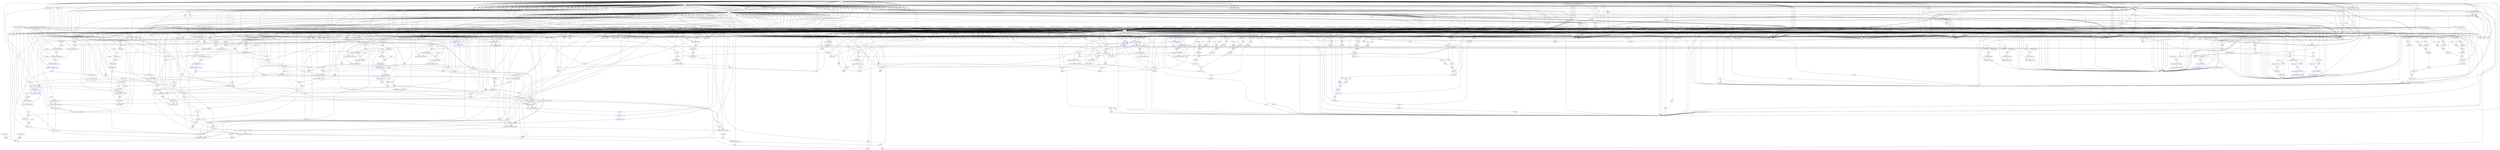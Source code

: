 //----------------------------------------------------------------------------//
// Generated by LegUp High-Level Synthesis Tool Version 4.0 (http://legup.org)
// Compiled: Sun Jun 19 18:41:14 2016
// University of Toronto
// For research and academic purposes only. Commercial use is prohibited.
// Please send bugs to: legup@eecg.toronto.edu
// Date: Sun Apr 23 08:40:59 2017
//----------------------------------------------------------------------------//

digraph {
Node0x44b72b0[label="?"];
Node0x44bbcf0[label="0"];
Node0x44bbcf0 -> Node0x44b72b0;
Node0x453dc70[label="EQ"];
Node0x453dc70 -> Node0x44b72b0;
Node0x453df50[label="EQ"];
Node0x453df50 -> Node0x44b72b0;
Node0x453e220[label="EQ"];
Node0x453e220 -> Node0x44b72b0;
Node0x44b7530[label="?"];
Node0x44bbcf0 -> Node0x44b7530;
Node0x44b8790[label="BF_encrypt_memory_controller_enable_a"];
Node0x44b8790 -> Node0x44b7530;
Node0x44b8790 -> Node0x44b7530;
Node0x44b8790 -> Node0x44b7530;
Node0x44b8790 -> Node0x44b7530;
Node0x44b8790 -> Node0x44b7530;
Node0x44b8790 -> Node0x44b7530;
Node0x44c95b0[label="1"];
Node0x44c95b0 -> Node0x44b7530;
Node0x44c95b0 -> Node0x44b7530;
Node0x44c95b0 -> Node0x44b7530;
Node0x44c95b0 -> Node0x44b7530;
Node0x44c95b0 -> Node0x44b7530;
Node0x44c95b0 -> Node0x44b7530;
Node0x44c95b0 -> Node0x44b7530;
Node0x44c95b0 -> Node0x44b7530;
Node0x44c95b0 -> Node0x44b7530;
Node0x44c95b0 -> Node0x44b7530;
Node0x44c95b0 -> Node0x44b7530;
Node0x453e680[label="EQ"];
Node0x453e680 -> Node0x44b7530;
Node0x453ee90[label="EQ"];
Node0x453ee90 -> Node0x44b7530;
Node0x453f150[label="EQ"];
Node0x453f150 -> Node0x44b7530;
Node0x453f410[label="EQ"];
Node0x453f410 -> Node0x44b7530;
Node0x453f6d0[label="EQ"];
Node0x453f6d0 -> Node0x44b7530;
Node0x453f990[label="EQ"];
Node0x453f990 -> Node0x44b7530;
Node0x453fc50[label="EQ"];
Node0x453fc50 -> Node0x44b7530;
Node0x453ff10[label="EQ"];
Node0x453ff10 -> Node0x44b7530;
Node0x45401d0[label="EQ"];
Node0x45401d0 -> Node0x44b7530;
Node0x4540490[label="EQ"];
Node0x4540490 -> Node0x44b7530;
Node0x4540750[label="EQ"];
Node0x4540750 -> Node0x44b7530;
Node0x4540a10[label="EQ"];
Node0x4540a10 -> Node0x44b7530;
Node0x4540cd0[label="EQ"];
Node0x4540cd0 -> Node0x44b7530;
Node0x4540f90[label="EQ"];
Node0x4540f90 -> Node0x44b7530;
Node0x4541250[label="EQ"];
Node0x4541250 -> Node0x44b7530;
Node0x4541620[label="EQ"];
Node0x4541620 -> Node0x44b7530;
Node0x45418e0[label="EQ"];
Node0x45418e0 -> Node0x44b7530;
Node0x44b7660[label="?"];
Node0x44bbcf0 -> Node0x44b7660;
Node0x44b8a30[label="BF_encrypt_memory_controller_address_a"];
Node0x44b8a30 -> Node0x44b7660;
Node0x44b8a30 -> Node0x44b7660;
Node0x44b8a30 -> Node0x44b7660;
Node0x44b8a30 -> Node0x44b7660;
Node0x44b8a30 -> Node0x44b7660;
Node0x44b8a30 -> Node0x44b7660;
Node0x4541e30[label="main_lrphiii_p102iii_reg",shape=box,color=blue];
Node0x4541e30 -> Node0x44b7660;
Node0x45430a0[label="main_lrphi5ii_p102i3ii_reg",shape=box,color=blue];
Node0x45430a0 -> Node0x44b7660;
Node0x4544330[label="main_8_scevgep21",color=blue];
Node0x4544330 -> Node0x44b7660;
Node0x45450a0[label="main_8_scevgep21_reg",shape=box,color=blue];
Node0x45450a0 -> Node0x44b7660;
Node0x44bca40[label="main_34_35",color=blue];
Node0x44bca40 -> Node0x44b7660;
Node0x44bc820[label="main_34_35_reg",shape=box,color=blue];
Node0x44bc820 -> Node0x44b7660;
Node0x4545650[label="main_37_scevgep19_reg",shape=box,color=blue];
Node0x4545650 -> Node0x44b7660;
Node0x44bc820 -> Node0x44b7660;
Node0x4547610[label="main_preheaderii_scevgep14_reg",shape=box,color=blue];
Node0x4547610 -> Node0x44b7660;
Node0x44bc820 -> Node0x44b7660;
Node0x44bc820 -> Node0x44b7660;
Node0x45496b0[label="EQ"];
Node0x45496b0 -> Node0x44b7660;
Node0x4549990[label="EQ"];
Node0x4549990 -> Node0x44b7660;
Node0x4549c50[label="EQ"];
Node0x4549c50 -> Node0x44b7660;
Node0x4549f10[label="EQ"];
Node0x4549f10 -> Node0x44b7660;
Node0x454a1d0[label="EQ"];
Node0x454a1d0 -> Node0x44b7660;
Node0x454a490[label="EQ"];
Node0x454a490 -> Node0x44b7660;
Node0x454a750[label="EQ"];
Node0x454a750 -> Node0x44b7660;
Node0x454aa10[label="EQ"];
Node0x454aa10 -> Node0x44b7660;
Node0x454acd0[label="EQ"];
Node0x454acd0 -> Node0x44b7660;
Node0x454af90[label="EQ"];
Node0x454af90 -> Node0x44b7660;
Node0x454b250[label="EQ"];
Node0x454b250 -> Node0x44b7660;
Node0x454b510[label="EQ"];
Node0x454b510 -> Node0x44b7660;
Node0x454b7d0[label="EQ"];
Node0x454b7d0 -> Node0x44b7660;
Node0x454ba90[label="EQ"];
Node0x454ba90 -> Node0x44b7660;
Node0x454bd50[label="EQ"];
Node0x454bd50 -> Node0x44b7660;
Node0x454c120[label="EQ"];
Node0x454c120 -> Node0x44b7660;
Node0x454c3e0[label="EQ"];
Node0x454c3e0 -> Node0x44b7660;
Node0x44b77a0[label="?"];
Node0x44bbcf0 -> Node0x44b77a0;
Node0x44b9510[label="BF_encrypt_memory_controller_write_enabl..."];
Node0x44b9510 -> Node0x44b77a0;
Node0x44b9510 -> Node0x44b77a0;
Node0x44b9510 -> Node0x44b77a0;
Node0x44b9510 -> Node0x44b77a0;
Node0x44b9510 -> Node0x44b77a0;
Node0x44b9510 -> Node0x44b77a0;
Node0x44c95b0 -> Node0x44b77a0;
Node0x44c95b0 -> Node0x44b77a0;
Node0x44bbcf0 -> Node0x44b77a0;
Node0x44c95b0 -> Node0x44b77a0;
Node0x44c95b0 -> Node0x44b77a0;
Node0x44bbcf0 -> Node0x44b77a0;
Node0x44c95b0 -> Node0x44b77a0;
Node0x44bbcf0 -> Node0x44b77a0;
Node0x44c95b0 -> Node0x44b77a0;
Node0x44c95b0 -> Node0x44b77a0;
Node0x44bbcf0 -> Node0x44b77a0;
Node0x454c840[label="EQ"];
Node0x454c840 -> Node0x44b77a0;
Node0x454d050[label="EQ"];
Node0x454d050 -> Node0x44b77a0;
Node0x454d310[label="EQ"];
Node0x454d310 -> Node0x44b77a0;
Node0x454d5d0[label="EQ"];
Node0x454d5d0 -> Node0x44b77a0;
Node0x454d890[label="EQ"];
Node0x454d890 -> Node0x44b77a0;
Node0x454db50[label="EQ"];
Node0x454db50 -> Node0x44b77a0;
Node0x454de10[label="EQ"];
Node0x454de10 -> Node0x44b77a0;
Node0x454e0d0[label="EQ"];
Node0x454e0d0 -> Node0x44b77a0;
Node0x454e390[label="EQ"];
Node0x454e390 -> Node0x44b77a0;
Node0x454e650[label="EQ"];
Node0x454e650 -> Node0x44b77a0;
Node0x454e910[label="EQ"];
Node0x454e910 -> Node0x44b77a0;
Node0x454ebd0[label="EQ"];
Node0x454ebd0 -> Node0x44b77a0;
Node0x454ee90[label="EQ"];
Node0x454ee90 -> Node0x44b77a0;
Node0x454f150[label="EQ"];
Node0x454f150 -> Node0x44b77a0;
Node0x454f410[label="EQ"];
Node0x454f410 -> Node0x44b77a0;
Node0x454f7e0[label="EQ"];
Node0x454f7e0 -> Node0x44b77a0;
Node0x454faa0[label="EQ"];
Node0x454faa0 -> Node0x44b77a0;
Node0x44b78d0[label="?"];
Node0x44bbcf0 -> Node0x44b78d0;
Node0x44b9770[label="BF_encrypt_memory_controller_in_a"];
Node0x44b9770 -> Node0x44b78d0;
Node0x44b9770 -> Node0x44b78d0;
Node0x44b9770 -> Node0x44b78d0;
Node0x44b9770 -> Node0x44b78d0;
Node0x44b9770 -> Node0x44b78d0;
Node0x44b9770 -> Node0x44b78d0;
Node0x454fff0[label="ZEXT"];
Node0x454fff0 -> Node0x44b78d0;
Node0x4550910[label="ZEXT"];
Node0x4550910 -> Node0x44b78d0;
Node0x4551250[label="ZEXT"];
Node0x4551250 -> Node0x44b78d0;
Node0x455a5b0[label="ZEXT"];
Node0x455a5b0 -> Node0x44b78d0;
Node0x455a9b0[label="ZEXT"];
Node0x455a9b0 -> Node0x44b78d0;
Node0x455b340[label="ZEXT"];
Node0x455b340 -> Node0x44b78d0;
Node0x455bcb0[label="ZEXT"];
Node0x455bcb0 -> Node0x44b78d0;
Node0x4563430[label="EQ"];
Node0x4563430 -> Node0x44b78d0;
Node0x45636f0[label="EQ"];
Node0x45636f0 -> Node0x44b78d0;
Node0x45639b0[label="EQ"];
Node0x45639b0 -> Node0x44b78d0;
Node0x4563d00[label="EQ"];
Node0x4563d00 -> Node0x44b78d0;
Node0x4563fc0[label="EQ"];
Node0x4563fc0 -> Node0x44b78d0;
Node0x4564280[label="EQ"];
Node0x4564280 -> Node0x44b78d0;
Node0x4564540[label="EQ"];
Node0x4564540 -> Node0x44b78d0;
Node0x4564800[label="EQ"];
Node0x4564800 -> Node0x44b78d0;
Node0x4564ac0[label="EQ"];
Node0x4564ac0 -> Node0x44b78d0;
Node0x4564d80[label="EQ"];
Node0x4564d80 -> Node0x44b78d0;
Node0x4565040[label="EQ"];
Node0x4565040 -> Node0x44b78d0;
Node0x4565300[label="EQ"];
Node0x4565300 -> Node0x44b78d0;
Node0x45655c0[label="EQ"];
Node0x45655c0 -> Node0x44b78d0;
Node0x44b7a20[label="?"];
Node0x44bbcf0 -> Node0x44b7a20;
Node0x44b9a60[label="BF_encrypt_memory_controller_size_a"];
Node0x44b9a60 -> Node0x44b7a20;
Node0x44b9a60 -> Node0x44b7a20;
Node0x44b9a60 -> Node0x44b7a20;
Node0x44b9a60 -> Node0x44b7a20;
Node0x44b9a60 -> Node0x44b7a20;
Node0x44b9a60 -> Node0x44b7a20;
Node0x4565b10[label="2"];
Node0x4565b10 -> Node0x44b7a20;
Node0x4565d10[label="2"];
Node0x4565d10 -> Node0x44b7a20;
Node0x4565f50[label="2"];
Node0x4565f50 -> Node0x44b7a20;
Node0x4566150[label="2"];
Node0x4566150 -> Node0x44b7a20;
Node0x4566350[label="2"];
Node0x4566350 -> Node0x44b7a20;
Node0x4566550[label="2"];
Node0x4566550 -> Node0x44b7a20;
Node0x4566750[label="2"];
Node0x4566750 -> Node0x44b7a20;
Node0x4566950[label="2"];
Node0x4566950 -> Node0x44b7a20;
Node0x4566b50[label="2"];
Node0x4566b50 -> Node0x44b7a20;
Node0x4566d50[label="2"];
Node0x4566d50 -> Node0x44b7a20;
Node0x4566fe0[label="2"];
Node0x4566fe0 -> Node0x44b7a20;
Node0x45671e0[label="EQ"];
Node0x45671e0 -> Node0x44b7a20;
Node0x45674c0[label="EQ"];
Node0x45674c0 -> Node0x44b7a20;
Node0x4567780[label="EQ"];
Node0x4567780 -> Node0x44b7a20;
Node0x4567a40[label="EQ"];
Node0x4567a40 -> Node0x44b7a20;
Node0x4567d00[label="EQ"];
Node0x4567d00 -> Node0x44b7a20;
Node0x4567fc0[label="EQ"];
Node0x4567fc0 -> Node0x44b7a20;
Node0x4568280[label="EQ"];
Node0x4568280 -> Node0x44b7a20;
Node0x4568540[label="EQ"];
Node0x4568540 -> Node0x44b7a20;
Node0x4568800[label="EQ"];
Node0x4568800 -> Node0x44b7a20;
Node0x4568ac0[label="EQ"];
Node0x4568ac0 -> Node0x44b7a20;
Node0x4568d80[label="EQ"];
Node0x4568d80 -> Node0x44b7a20;
Node0x4569040[label="EQ"];
Node0x4569040 -> Node0x44b7a20;
Node0x4569300[label="EQ"];
Node0x4569300 -> Node0x44b7a20;
Node0x45695c0[label="EQ"];
Node0x45695c0 -> Node0x44b7a20;
Node0x4569880[label="EQ"];
Node0x4569880 -> Node0x44b7a20;
Node0x4569c50[label="EQ"];
Node0x4569c50 -> Node0x44b7a20;
Node0x4569f10[label="EQ"];
Node0x4569f10 -> Node0x44b7a20;
Node0x44b7c80[label="?"];
Node0x44bbcf0 -> Node0x44b7c80;
Node0x44b9dc0[label="BF_encrypt_memory_controller_enable_b"];
Node0x44b9dc0 -> Node0x44b7c80;
Node0x44b9dc0 -> Node0x44b7c80;
Node0x44b9dc0 -> Node0x44b7c80;
Node0x44b9dc0 -> Node0x44b7c80;
Node0x44b9dc0 -> Node0x44b7c80;
Node0x44b9dc0 -> Node0x44b7c80;
Node0x44c95b0 -> Node0x44b7c80;
Node0x44c95b0 -> Node0x44b7c80;
Node0x44c95b0 -> Node0x44b7c80;
Node0x44c95b0 -> Node0x44b7c80;
Node0x44c95b0 -> Node0x44b7c80;
Node0x44c95b0 -> Node0x44b7c80;
Node0x44c95b0 -> Node0x44b7c80;
Node0x456a370[label="EQ"];
Node0x456a370 -> Node0x44b7c80;
Node0x456a9b0[label="EQ"];
Node0x456a9b0 -> Node0x44b7c80;
Node0x456ac70[label="EQ"];
Node0x456ac70 -> Node0x44b7c80;
Node0x456afc0[label="EQ"];
Node0x456afc0 -> Node0x44b7c80;
Node0x456b280[label="EQ"];
Node0x456b280 -> Node0x44b7c80;
Node0x456b540[label="EQ"];
Node0x456b540 -> Node0x44b7c80;
Node0x456b800[label="EQ"];
Node0x456b800 -> Node0x44b7c80;
Node0x456bac0[label="EQ"];
Node0x456bac0 -> Node0x44b7c80;
Node0x456bd80[label="EQ"];
Node0x456bd80 -> Node0x44b7c80;
Node0x456c040[label="EQ"];
Node0x456c040 -> Node0x44b7c80;
Node0x456c300[label="EQ"];
Node0x456c300 -> Node0x44b7c80;
Node0x456c5c0[label="EQ"];
Node0x456c5c0 -> Node0x44b7c80;
Node0x456c880[label="EQ"];
Node0x456c880 -> Node0x44b7c80;
Node0x44b7db0[label="?"];
Node0x44bbcf0 -> Node0x44b7db0;
Node0x44ba040[label="BF_encrypt_memory_controller_address_b"];
Node0x44ba040 -> Node0x44b7db0;
Node0x44ba040 -> Node0x44b7db0;
Node0x44ba040 -> Node0x44b7db0;
Node0x44ba040 -> Node0x44b7db0;
Node0x44ba040 -> Node0x44b7db0;
Node0x44ba040 -> Node0x44b7db0;
Node0x456cdd0[label="main_34_36",color=blue];
Node0x456cdd0 -> Node0x44b7db0;
Node0x456dd10[label="main_34_36_reg",shape=box,color=blue];
Node0x456dd10 -> Node0x44b7db0;
Node0x456e280[label="main_37_scevgep18_reg",shape=box,color=blue];
Node0x456e280 -> Node0x44b7db0;
Node0x456dd10 -> Node0x44b7db0;
Node0x456fe00[label="main_preheaderii_scevgep13_reg",shape=box,color=blue];
Node0x456fe00 -> Node0x44b7db0;
Node0x456dd10 -> Node0x44b7db0;
Node0x456dd10 -> Node0x44b7db0;
Node0x45719f0[label="EQ"];
Node0x45719f0 -> Node0x44b7db0;
Node0x4571cd0[label="EQ"];
Node0x4571cd0 -> Node0x44b7db0;
Node0x4571f90[label="EQ"];
Node0x4571f90 -> Node0x44b7db0;
Node0x45722e0[label="EQ"];
Node0x45722e0 -> Node0x44b7db0;
Node0x45725a0[label="EQ"];
Node0x45725a0 -> Node0x44b7db0;
Node0x4572860[label="EQ"];
Node0x4572860 -> Node0x44b7db0;
Node0x4572b20[label="EQ"];
Node0x4572b20 -> Node0x44b7db0;
Node0x4572de0[label="EQ"];
Node0x4572de0 -> Node0x44b7db0;
Node0x45730a0[label="EQ"];
Node0x45730a0 -> Node0x44b7db0;
Node0x4573360[label="EQ"];
Node0x4573360 -> Node0x44b7db0;
Node0x4573620[label="EQ"];
Node0x4573620 -> Node0x44b7db0;
Node0x45738e0[label="EQ"];
Node0x45738e0 -> Node0x44b7db0;
Node0x4573ba0[label="EQ"];
Node0x4573ba0 -> Node0x44b7db0;
Node0x44b7ee0[label="?"];
Node0x44bbcf0 -> Node0x44b7ee0;
Node0x44ba2c0[label="BF_encrypt_memory_controller_write_enabl..."];
Node0x44ba2c0 -> Node0x44b7ee0;
Node0x44ba2c0 -> Node0x44b7ee0;
Node0x44ba2c0 -> Node0x44b7ee0;
Node0x44ba2c0 -> Node0x44b7ee0;
Node0x44ba2c0 -> Node0x44b7ee0;
Node0x44ba2c0 -> Node0x44b7ee0;
Node0x44c95b0 -> Node0x44b7ee0;
Node0x44bbcf0 -> Node0x44b7ee0;
Node0x44c95b0 -> Node0x44b7ee0;
Node0x44bbcf0 -> Node0x44b7ee0;
Node0x44c95b0 -> Node0x44b7ee0;
Node0x44c95b0 -> Node0x44b7ee0;
Node0x44bbcf0 -> Node0x44b7ee0;
Node0x4574000[label="EQ"];
Node0x4574000 -> Node0x44b7ee0;
Node0x4574640[label="EQ"];
Node0x4574640 -> Node0x44b7ee0;
Node0x4574900[label="EQ"];
Node0x4574900 -> Node0x44b7ee0;
Node0x4574c50[label="EQ"];
Node0x4574c50 -> Node0x44b7ee0;
Node0x4574f10[label="EQ"];
Node0x4574f10 -> Node0x44b7ee0;
Node0x45751d0[label="EQ"];
Node0x45751d0 -> Node0x44b7ee0;
Node0x4575490[label="EQ"];
Node0x4575490 -> Node0x44b7ee0;
Node0x4575750[label="EQ"];
Node0x4575750 -> Node0x44b7ee0;
Node0x4575a10[label="EQ"];
Node0x4575a10 -> Node0x44b7ee0;
Node0x4575cd0[label="EQ"];
Node0x4575cd0 -> Node0x44b7ee0;
Node0x4575f90[label="EQ"];
Node0x4575f90 -> Node0x44b7ee0;
Node0x4576250[label="EQ"];
Node0x4576250 -> Node0x44b7ee0;
Node0x4576510[label="EQ"];
Node0x4576510 -> Node0x44b7ee0;
Node0x44b7990[label="?"];
Node0x44bbcf0 -> Node0x44b7990;
Node0x44b9a10[label="BF_encrypt_memory_controller_in_b"];
Node0x44b9a10 -> Node0x44b7990;
Node0x44b9a10 -> Node0x44b7990;
Node0x44b9a10 -> Node0x44b7990;
Node0x44b9a10 -> Node0x44b7990;
Node0x44b9a10 -> Node0x44b7990;
Node0x44b9a10 -> Node0x44b7990;
Node0x4576a60[label="ZEXT"];
Node0x4576a60 -> Node0x44b7990;
Node0x4576e80[label="ZEXT"];
Node0x4576e80 -> Node0x44b7990;
Node0x45778f0[label="ZEXT"];
Node0x45778f0 -> Node0x44b7990;
Node0x4578260[label="ZEXT"];
Node0x4578260 -> Node0x44b7990;
Node0x457f680[label="EQ"];
Node0x457f680 -> Node0x44b7990;
Node0x457f940[label="EQ"];
Node0x457f940 -> Node0x44b7990;
Node0x457fc00[label="EQ"];
Node0x457fc00 -> Node0x44b7990;
Node0x457fec0[label="EQ"];
Node0x457fec0 -> Node0x44b7990;
Node0x4580180[label="EQ"];
Node0x4580180 -> Node0x44b7990;
Node0x4580440[label="EQ"];
Node0x4580440 -> Node0x44b7990;
Node0x4580790[label="EQ"];
Node0x4580790 -> Node0x44b7990;
Node0x4580a50[label="EQ"];
Node0x4580a50 -> Node0x44b7990;
Node0x4580d10[label="EQ"];
Node0x4580d10 -> Node0x44b7990;
Node0x4580fd0[label="EQ"];
Node0x4580fd0 -> Node0x44b7990;
Node0x44b8180[label="?"];
Node0x44bbcf0 -> Node0x44b8180;
Node0x44ba840[label="BF_encrypt_memory_controller_size_b"];
Node0x44ba840 -> Node0x44b8180;
Node0x44ba840 -> Node0x44b8180;
Node0x44ba840 -> Node0x44b8180;
Node0x44ba840 -> Node0x44b8180;
Node0x44ba840 -> Node0x44b8180;
Node0x44ba840 -> Node0x44b8180;
Node0x4581520[label="2"];
Node0x4581520 -> Node0x44b8180;
Node0x4581720[label="2"];
Node0x4581720 -> Node0x44b8180;
Node0x4581960[label="2"];
Node0x4581960 -> Node0x44b8180;
Node0x4581b60[label="2"];
Node0x4581b60 -> Node0x44b8180;
Node0x4581d60[label="2"];
Node0x4581d60 -> Node0x44b8180;
Node0x4581f60[label="2"];
Node0x4581f60 -> Node0x44b8180;
Node0x4582160[label="2"];
Node0x4582160 -> Node0x44b8180;
Node0x4582360[label="EQ"];
Node0x4582360 -> Node0x44b8180;
Node0x4582640[label="EQ"];
Node0x4582640 -> Node0x44b8180;
Node0x4582900[label="EQ"];
Node0x4582900 -> Node0x44b8180;
Node0x4582c50[label="EQ"];
Node0x4582c50 -> Node0x44b8180;
Node0x4582f10[label="EQ"];
Node0x4582f10 -> Node0x44b8180;
Node0x45831d0[label="EQ"];
Node0x45831d0 -> Node0x44b8180;
Node0x4583490[label="EQ"];
Node0x4583490 -> Node0x44b8180;
Node0x4583750[label="EQ"];
Node0x4583750 -> Node0x44b8180;
Node0x4583a10[label="EQ"];
Node0x4583a10 -> Node0x44b8180;
Node0x4583cd0[label="EQ"];
Node0x4583cd0 -> Node0x44b8180;
Node0x4583f90[label="EQ"];
Node0x4583f90 -> Node0x44b8180;
Node0x4584250[label="EQ"];
Node0x4584250 -> Node0x44b8180;
Node0x4584510[label="EQ"];
Node0x4584510 -> Node0x44b8180;
Node0x44b83e0[label="?"];
Node0x4584800[label="0"];
Node0x4584800 -> Node0x44b83e0;
Node0x4535290[label="main_blowfish_mainexit_check1lcssa22i_re...",shape=box,color=blue,color=blue];
Node0x4535290 -> Node0x44b83e0;
Node0x4584a70[label="EQ"];
Node0x4584a70 -> Node0x44b83e0;
Node0x4584d40[label="EQ"];
Node0x4584d40 -> Node0x44b83e0;
Node0x45ecce0[label="",color=blue,color=blue,color=blue];
Node0x45ecde0[label="WRITE"];
Node0x45ecde0 -> Node0x45ecce0;
Node0x45ed290[label="WRITE"];
Node0x45ed290 -> Node0x45ecce0;
Node0x45ed690[label="WRITE"];
Node0x45ed690 -> Node0x45ecce0;
Node0x45edac0[label="EQ"];
Node0x45edac0 -> Node0x45ecce0;
Node0x45edda0[label="EQ"];
Node0x45edda0 -> Node0x45ecce0;
Node0x45ee080[label="EQ"];
Node0x45ee080 -> Node0x45ecce0;
Node0x44b7400[label="?"];
Node0x44b7400 -> Node0x453dc70;
Node0x44bbcf0 -> Node0x453dc70;
Node0x44bd080[label="cur_state",shape=box];
Node0x44bd080 -> Node0x453df50;
Node0x44bd280[label="LEGUP_0"];
Node0x44bd280 -> Node0x453df50;
Node0x44bd080 -> Node0x453e220;
Node0x44c8880[label="LEGUP_F_main_BB__141_73"];
Node0x44c8880 -> Node0x453e220;
Node0x44b8510[label="?"];
Node0x44b8510 -> Node0x44b8790;
Node0x44bd080 -> Node0x453e680;
Node0x44c0d60[label="LEGUP_function_call_24"];
Node0x44c0d60 -> Node0x453e680;
Node0x44bd080 -> Node0x453ee90;
Node0x44c0d60 -> Node0x453ee90;
Node0x44bd080 -> Node0x453f150;
Node0x44c2030[label="LEGUP_function_call_31"];
Node0x44c2030 -> Node0x453f150;
Node0x44bd080 -> Node0x453f410;
Node0x44c2030 -> Node0x453f410;
Node0x44bd080 -> Node0x453f6d0;
Node0x44c5af0[label="LEGUP_function_call_54"];
Node0x44c5af0 -> Node0x453f6d0;
Node0x44bd080 -> Node0x453f990;
Node0x44c5af0 -> Node0x453f990;
Node0x44bd080 -> Node0x453fc50;
Node0x44be140[label="LEGUP_F_main_BB_lrphiii_6"];
Node0x44be140 -> Node0x453fc50;
Node0x44bd080 -> Node0x453ff10;
Node0x44beb60[label="LEGUP_F_main_BB_lrphi5ii_10"];
Node0x44beb60 -> Node0x453ff10;
Node0x44bd080 -> Node0x45401d0;
Node0x44bf2a0[label="LEGUP_F_main_BB__8_13"];
Node0x44bf2a0 -> Node0x45401d0;
Node0x44bd080 -> Node0x4540490;
Node0x44c0180[label="LEGUP_F_main_BB__8_19"];
Node0x44c0180 -> Node0x4540490;
Node0x44bd080 -> Node0x4540750;
Node0x44c0620[label="LEGUP_F_main_BB__34_21"];
Node0x44c0620 -> Node0x4540750;
Node0x44bd080 -> Node0x4540a10;
Node0x44c0fb0[label="LEGUP_F_main_BB__37_25"];
Node0x44c0fb0 -> Node0x4540a10;
Node0x44bd080 -> Node0x4540cd0;
Node0x44c14a0[label="LEGUP_F_main_BB__37_27"];
Node0x44c14a0 -> Node0x4540cd0;
Node0x44bd080 -> Node0x4540f90;
Node0x44c2280[label="LEGUP_F_main_BB_preheaderii_32"];
Node0x44c2280 -> Node0x4540f90;
Node0x44bd080 -> Node0x4541250;
Node0x44c2770[label="LEGUP_F_main_BB_preheaderii_34"];
Node0x44c2770 -> Node0x4541250;
Node0x44bd080 -> Node0x4541620;
Node0x44c51b0[label="LEGUP_F_main_BB__72_50"];
Node0x44c51b0 -> Node0x4541620;
Node0x44bd080 -> Node0x45418e0;
Node0x44c5d40[label="LEGUP_F_main_BB__72_55"];
Node0x44c5d40 -> Node0x45418e0;
Node0x44b8510 -> Node0x44b8a30;
Node0x4542030[label="main_lrphiii_p102iii",color=blue];
Node0x4542030 -> Node0x4541e30;
Node0x4542de0[label="EQ"];
Node0x4542de0 -> Node0x4541e30;
Node0x45432c0[label="main_lrphi5ii_p102i3ii",color=blue];
Node0x45432c0 -> Node0x45430a0;
Node0x4544070[label="EQ"];
Node0x4544070 -> Node0x45430a0;
Node0x4544510[label="OR"];
Node0x4544510 -> Node0x4544330;
Node0x4544de0[label="EQ"];
Node0x4544de0 -> Node0x4544330;
Node0x4544330 -> Node0x45450a0;
Node0x45452f0[label="EQ"];
Node0x45452f0 -> Node0x45450a0;
Node0x44bcc40[label="`TAG_main_0_inii_a"];
Node0x44bcc40 -> Node0x44bca40;
Node0x44bce60[label="EQ"];
Node0x44bce60 -> Node0x44bca40;
Node0x44bca40 -> Node0x44bc820;
Node0x453cf90[label="EQ"];
Node0x453cf90 -> Node0x44bc820;
Node0x4545850[label="main_37_scevgep19",color=blue];
Node0x4545850 -> Node0x4545650;
Node0x4547320[label="EQ"];
Node0x4547320 -> Node0x4545650;
Node0x4547810[label="main_preheaderii_scevgep14",color=blue];
Node0x4547810 -> Node0x4547610;
Node0x45492e0[label="EQ"];
Node0x45492e0 -> Node0x4547610;
Node0x44bd080 -> Node0x45496b0;
Node0x44c0d60 -> Node0x45496b0;
Node0x44bd080 -> Node0x4549990;
Node0x44c0d60 -> Node0x4549990;
Node0x44bd080 -> Node0x4549c50;
Node0x44c2030 -> Node0x4549c50;
Node0x44bd080 -> Node0x4549f10;
Node0x44c2030 -> Node0x4549f10;
Node0x44bd080 -> Node0x454a1d0;
Node0x44c5af0 -> Node0x454a1d0;
Node0x44bd080 -> Node0x454a490;
Node0x44c5af0 -> Node0x454a490;
Node0x44bd080 -> Node0x454a750;
Node0x44be140 -> Node0x454a750;
Node0x44bd080 -> Node0x454aa10;
Node0x44beb60 -> Node0x454aa10;
Node0x44bd080 -> Node0x454acd0;
Node0x44bf2a0 -> Node0x454acd0;
Node0x44bd080 -> Node0x454af90;
Node0x44c0180 -> Node0x454af90;
Node0x44bd080 -> Node0x454b250;
Node0x44c0620 -> Node0x454b250;
Node0x44bd080 -> Node0x454b510;
Node0x44c0fb0 -> Node0x454b510;
Node0x44bd080 -> Node0x454b7d0;
Node0x44c14a0 -> Node0x454b7d0;
Node0x44bd080 -> Node0x454ba90;
Node0x44c2280 -> Node0x454ba90;
Node0x44bd080 -> Node0x454bd50;
Node0x44c2770 -> Node0x454bd50;
Node0x44bd080 -> Node0x454c120;
Node0x44c51b0 -> Node0x454c120;
Node0x44bd080 -> Node0x454c3e0;
Node0x44c5d40 -> Node0x454c3e0;
Node0x44b8510 -> Node0x44b9510;
Node0x44bd080 -> Node0x454c840;
Node0x44c0d60 -> Node0x454c840;
Node0x44bd080 -> Node0x454d050;
Node0x44c0d60 -> Node0x454d050;
Node0x44bd080 -> Node0x454d310;
Node0x44c2030 -> Node0x454d310;
Node0x44bd080 -> Node0x454d5d0;
Node0x44c2030 -> Node0x454d5d0;
Node0x44bd080 -> Node0x454d890;
Node0x44c5af0 -> Node0x454d890;
Node0x44bd080 -> Node0x454db50;
Node0x44c5af0 -> Node0x454db50;
Node0x44bd080 -> Node0x454de10;
Node0x44be140 -> Node0x454de10;
Node0x44bd080 -> Node0x454e0d0;
Node0x44beb60 -> Node0x454e0d0;
Node0x44bd080 -> Node0x454e390;
Node0x44bf2a0 -> Node0x454e390;
Node0x44bd080 -> Node0x454e650;
Node0x44c0180 -> Node0x454e650;
Node0x44bd080 -> Node0x454e910;
Node0x44c0620 -> Node0x454e910;
Node0x44bd080 -> Node0x454ebd0;
Node0x44c0fb0 -> Node0x454ebd0;
Node0x44bd080 -> Node0x454ee90;
Node0x44c14a0 -> Node0x454ee90;
Node0x44bd080 -> Node0x454f150;
Node0x44c2280 -> Node0x454f150;
Node0x44bd080 -> Node0x454f410;
Node0x44c2770 -> Node0x454f410;
Node0x44bd080 -> Node0x454f7e0;
Node0x44c51b0 -> Node0x454f7e0;
Node0x44bd080 -> Node0x454faa0;
Node0x44c5d40 -> Node0x454faa0;
Node0x44b8510 -> Node0x44b9770;
Node0x45501f0[label="main_lrphiii_4",color=blue];
Node0x45501f0 -> Node0x454fff0;
Node0x4550b30[label="main_lrphi5ii_5",color=blue];
Node0x4550b30 -> Node0x4550910;
Node0x4551430[label="main_8_32",color=blue];
Node0x4551430 -> Node0x4551250;
Node0x455a790[label="32'd0"];
Node0x455a790 -> Node0x455a5b0;
Node0x455abb0[label="main_37_40",color=blue];
Node0x455abb0 -> Node0x455a9b0;
Node0x455b520[label="main_preheaderii_44",color=blue];
Node0x455b520 -> Node0x455b340;
Node0x455be90[label="main_72_86",color=blue];
Node0x455be90 -> Node0x455bcb0;
Node0x44bd080 -> Node0x4563430;
Node0x44c0d60 -> Node0x4563430;
Node0x44bd080 -> Node0x45636f0;
Node0x44c0d60 -> Node0x45636f0;
Node0x44bd080 -> Node0x45639b0;
Node0x44c2030 -> Node0x45639b0;
Node0x44bd080 -> Node0x4563d00;
Node0x44c2030 -> Node0x4563d00;
Node0x44bd080 -> Node0x4563fc0;
Node0x44c5af0 -> Node0x4563fc0;
Node0x44bd080 -> Node0x4564280;
Node0x44c5af0 -> Node0x4564280;
Node0x44bd080 -> Node0x4564540;
Node0x44be140 -> Node0x4564540;
Node0x44bd080 -> Node0x4564800;
Node0x44beb60 -> Node0x4564800;
Node0x44bd080 -> Node0x4564ac0;
Node0x44c0180 -> Node0x4564ac0;
Node0x44bd080 -> Node0x4564d80;
Node0x44c0620 -> Node0x4564d80;
Node0x44bd080 -> Node0x4565040;
Node0x44c14a0 -> Node0x4565040;
Node0x44bd080 -> Node0x4565300;
Node0x44c2770 -> Node0x4565300;
Node0x44bd080 -> Node0x45655c0;
Node0x44c51b0 -> Node0x45655c0;
Node0x44b8510 -> Node0x44b9a60;
Node0x44bbcf0 -> Node0x44b9a60;
Node0x44bd080 -> Node0x45671e0;
Node0x44c0d60 -> Node0x45671e0;
Node0x44bd080 -> Node0x45674c0;
Node0x44c0d60 -> Node0x45674c0;
Node0x44bd080 -> Node0x4567780;
Node0x44c2030 -> Node0x4567780;
Node0x44bd080 -> Node0x4567a40;
Node0x44c2030 -> Node0x4567a40;
Node0x44bd080 -> Node0x4567d00;
Node0x44c5af0 -> Node0x4567d00;
Node0x44bd080 -> Node0x4567fc0;
Node0x44c5af0 -> Node0x4567fc0;
Node0x44bd080 -> Node0x4568280;
Node0x44be140 -> Node0x4568280;
Node0x44bd080 -> Node0x4568540;
Node0x44beb60 -> Node0x4568540;
Node0x44bd080 -> Node0x4568800;
Node0x44bf2a0 -> Node0x4568800;
Node0x44bd080 -> Node0x4568ac0;
Node0x44c0180 -> Node0x4568ac0;
Node0x44bd080 -> Node0x4568d80;
Node0x44c0620 -> Node0x4568d80;
Node0x44bd080 -> Node0x4569040;
Node0x44c0fb0 -> Node0x4569040;
Node0x44bd080 -> Node0x4569300;
Node0x44c14a0 -> Node0x4569300;
Node0x44bd080 -> Node0x45695c0;
Node0x44c2280 -> Node0x45695c0;
Node0x44bd080 -> Node0x4569880;
Node0x44c2770 -> Node0x4569880;
Node0x44bd080 -> Node0x4569c50;
Node0x44c51b0 -> Node0x4569c50;
Node0x44bd080 -> Node0x4569f10;
Node0x44c5d40 -> Node0x4569f10;
Node0x44b8510 -> Node0x44b9dc0;
Node0x44bd080 -> Node0x456a370;
Node0x44c0d60 -> Node0x456a370;
Node0x44bd080 -> Node0x456a9b0;
Node0x44c0d60 -> Node0x456a9b0;
Node0x44bd080 -> Node0x456ac70;
Node0x44c2030 -> Node0x456ac70;
Node0x44bd080 -> Node0x456afc0;
Node0x44c2030 -> Node0x456afc0;
Node0x44bd080 -> Node0x456b280;
Node0x44c5af0 -> Node0x456b280;
Node0x44bd080 -> Node0x456b540;
Node0x44c5af0 -> Node0x456b540;
Node0x44bd080 -> Node0x456b800;
Node0x44c0620 -> Node0x456b800;
Node0x44bd080 -> Node0x456bac0;
Node0x44c0fb0 -> Node0x456bac0;
Node0x44bd080 -> Node0x456bd80;
Node0x44c14a0 -> Node0x456bd80;
Node0x44bd080 -> Node0x456c040;
Node0x44c2280 -> Node0x456c040;
Node0x44bd080 -> Node0x456c300;
Node0x44c2770 -> Node0x456c300;
Node0x44bd080 -> Node0x456c5c0;
Node0x44c5650[label="LEGUP_F_main_BB__72_52"];
Node0x44c5650 -> Node0x456c5c0;
Node0x44bd080 -> Node0x456c880;
Node0x44c5d40 -> Node0x456c880;
Node0x44b8510 -> Node0x44ba040;
Node0x456cfd0[label="OR"];
Node0x456cfd0 -> Node0x456cdd0;
Node0x456da50[label="EQ"];
Node0x456da50 -> Node0x456cdd0;
Node0x456cdd0 -> Node0x456dd10;
Node0x456dfa0[label="EQ"];
Node0x456dfa0 -> Node0x456dd10;
Node0x456e460[label="main_37_scevgep18",color=blue];
Node0x456e460 -> Node0x456e280;
Node0x456fb10[label="EQ"];
Node0x456fb10 -> Node0x456e280;
Node0x4570000[label="main_preheaderii_scevgep13",color=blue];
Node0x4570000 -> Node0x456fe00;
Node0x45716b0[label="EQ"];
Node0x45716b0 -> Node0x456fe00;
Node0x44bd080 -> Node0x45719f0;
Node0x44c0d60 -> Node0x45719f0;
Node0x44bd080 -> Node0x4571cd0;
Node0x44c0d60 -> Node0x4571cd0;
Node0x44bd080 -> Node0x4571f90;
Node0x44c2030 -> Node0x4571f90;
Node0x44bd080 -> Node0x45722e0;
Node0x44c2030 -> Node0x45722e0;
Node0x44bd080 -> Node0x45725a0;
Node0x44c5af0 -> Node0x45725a0;
Node0x44bd080 -> Node0x4572860;
Node0x44c5af0 -> Node0x4572860;
Node0x44bd080 -> Node0x4572b20;
Node0x44c0620 -> Node0x4572b20;
Node0x44bd080 -> Node0x4572de0;
Node0x44c0fb0 -> Node0x4572de0;
Node0x44bd080 -> Node0x45730a0;
Node0x44c14a0 -> Node0x45730a0;
Node0x44bd080 -> Node0x4573360;
Node0x44c2280 -> Node0x4573360;
Node0x44bd080 -> Node0x4573620;
Node0x44c2770 -> Node0x4573620;
Node0x44bd080 -> Node0x45738e0;
Node0x44c5650 -> Node0x45738e0;
Node0x44bd080 -> Node0x4573ba0;
Node0x44c5d40 -> Node0x4573ba0;
Node0x44b8510 -> Node0x44ba2c0;
Node0x44bd080 -> Node0x4574000;
Node0x44c0d60 -> Node0x4574000;
Node0x44bd080 -> Node0x4574640;
Node0x44c0d60 -> Node0x4574640;
Node0x44bd080 -> Node0x4574900;
Node0x44c2030 -> Node0x4574900;
Node0x44bd080 -> Node0x4574c50;
Node0x44c2030 -> Node0x4574c50;
Node0x44bd080 -> Node0x4574f10;
Node0x44c5af0 -> Node0x4574f10;
Node0x44bd080 -> Node0x45751d0;
Node0x44c5af0 -> Node0x45751d0;
Node0x44bd080 -> Node0x4575490;
Node0x44c0620 -> Node0x4575490;
Node0x44bd080 -> Node0x4575750;
Node0x44c0fb0 -> Node0x4575750;
Node0x44bd080 -> Node0x4575a10;
Node0x44c14a0 -> Node0x4575a10;
Node0x44bd080 -> Node0x4575cd0;
Node0x44c2280 -> Node0x4575cd0;
Node0x44bd080 -> Node0x4575f90;
Node0x44c2770 -> Node0x4575f90;
Node0x44bd080 -> Node0x4576250;
Node0x44c5650 -> Node0x4576250;
Node0x44bd080 -> Node0x4576510;
Node0x44c5d40 -> Node0x4576510;
Node0x44b8510 -> Node0x44b9a10;
Node0x4576c60[label="32'd0"];
Node0x4576c60 -> Node0x4576a60;
Node0x45770c0[label="main_37_41",color=blue];
Node0x45770c0 -> Node0x4576e80;
Node0x4577ad0[label="main_preheaderii_45",color=blue];
Node0x4577ad0 -> Node0x45778f0;
Node0x4578440[label="main_72_100",color=blue];
Node0x4578440 -> Node0x4578260;
Node0x44bd080 -> Node0x457f680;
Node0x44c0d60 -> Node0x457f680;
Node0x44bd080 -> Node0x457f940;
Node0x44c0d60 -> Node0x457f940;
Node0x44bd080 -> Node0x457fc00;
Node0x44c2030 -> Node0x457fc00;
Node0x44bd080 -> Node0x457fec0;
Node0x44c2030 -> Node0x457fec0;
Node0x44bd080 -> Node0x4580180;
Node0x44c5af0 -> Node0x4580180;
Node0x44bd080 -> Node0x4580440;
Node0x44c5af0 -> Node0x4580440;
Node0x44bd080 -> Node0x4580790;
Node0x44c0620 -> Node0x4580790;
Node0x44bd080 -> Node0x4580a50;
Node0x44c14a0 -> Node0x4580a50;
Node0x44bd080 -> Node0x4580d10;
Node0x44c2770 -> Node0x4580d10;
Node0x44bd080 -> Node0x4580fd0;
Node0x44c5650 -> Node0x4580fd0;
Node0x44b8510 -> Node0x44ba840;
Node0x44bbcf0 -> Node0x44ba840;
Node0x44bd080 -> Node0x4582360;
Node0x44c0d60 -> Node0x4582360;
Node0x44bd080 -> Node0x4582640;
Node0x44c0d60 -> Node0x4582640;
Node0x44bd080 -> Node0x4582900;
Node0x44c2030 -> Node0x4582900;
Node0x44bd080 -> Node0x4582c50;
Node0x44c2030 -> Node0x4582c50;
Node0x44bd080 -> Node0x4582f10;
Node0x44c5af0 -> Node0x4582f10;
Node0x44bd080 -> Node0x45831d0;
Node0x44c5af0 -> Node0x45831d0;
Node0x44bd080 -> Node0x4583490;
Node0x44c0620 -> Node0x4583490;
Node0x44bd080 -> Node0x4583750;
Node0x44c0fb0 -> Node0x4583750;
Node0x44bd080 -> Node0x4583a10;
Node0x44c14a0 -> Node0x4583a10;
Node0x44bd080 -> Node0x4583cd0;
Node0x44c2280 -> Node0x4583cd0;
Node0x44bd080 -> Node0x4583f90;
Node0x44c2770 -> Node0x4583f90;
Node0x44bd080 -> Node0x4584250;
Node0x44c5650 -> Node0x4584250;
Node0x44bd080 -> Node0x4584510;
Node0x44c5d40 -> Node0x4584510;
Node0x45354b0[label="main_blowfish_mainexit_check1lcssa22i",color=blue,color=blue];
Node0x45354b0 -> Node0x4535290;
Node0x45354b0 -> Node0x4535290;
Node0x45012b0[label="AND"];
Node0x45012b0 -> Node0x4535290;
Node0x4503ed0[label="AND"];
Node0x4503ed0 -> Node0x4535290;
Node0x44bd080 -> Node0x4584a70;
Node0x44bd280 -> Node0x4584a70;
Node0x44bd080 -> Node0x4584d40;
Node0x44c8880 -> Node0x4584d40;
Node0x45ed000[label="\"Result: %d \""];
Node0x45ed000 -> Node0x45ecde0;
Node0x4535290 -> Node0x45ecde0;
Node0x45ed490[label="\"RESULT: PASS \""];
Node0x45ed490 -> Node0x45ed290;
Node0x45ed8c0[label="\"RESULT: FAIL \""];
Node0x45ed8c0 -> Node0x45ed690;
Node0x44bd080 -> Node0x45edac0;
Node0x44c3550[label="LEGUP_F_main_BB_blowfish_mainexit_70"];
Node0x44c3550 -> Node0x45edac0;
Node0x44bd080 -> Node0x45edda0;
Node0x44c8430[label="LEGUP_F_main_BB__137_71"];
Node0x44c8430 -> Node0x45edda0;
Node0x44bd080 -> Node0x45ee080;
Node0x44c8630[label="LEGUP_F_main_BB__139_72"];
Node0x44c8630 -> Node0x45ee080;
Node0x44bbcf0 -> Node0x44b7400;
Node0x44bd280 -> Node0x44bd080;
Node0x44bd4a0[label="LEGUP_F_main_BB__0_1"];
Node0x44bd4a0 -> Node0x44bd080;
Node0x44bd280 -> Node0x44bd080;
Node0x44bd4a0 -> Node0x44bd080;
Node0x44bd750[label="LEGUP_F_main_BB__1_2"];
Node0x44bd750 -> Node0x44bd080;
Node0x44bd750 -> Node0x44bd080;
Node0x44bd9c0[label="LEGUP_F_main_BB__1_3"];
Node0x44bd9c0 -> Node0x44bd080;
Node0x44bd9c0 -> Node0x44bd080;
Node0x44bdc10[label="LEGUP_F_main_BB__3_4"];
Node0x44bdc10 -> Node0x44bd080;
Node0x44bd750 -> Node0x44bd080;
Node0x44bdc10 -> Node0x44bd080;
Node0x44bdef0[label="LEGUP_F_main_BB_lrphiii_5"];
Node0x44bdef0 -> Node0x44bd080;
Node0x44bdef0 -> Node0x44bd080;
Node0x44be140 -> Node0x44bd080;
Node0x44be140 -> Node0x44bd080;
Node0x44be390[label="LEGUP_F_main_BB_lrphiii_7"];
Node0x44be390 -> Node0x44bd080;
Node0x44be390 -> Node0x44bd080;
Node0x44bdd60[label="LEGUP_F_main_BB_lrphi5iipreheader_8"];
Node0x44bdd60 -> Node0x44bd080;
Node0x44bdef0 -> Node0x44bd080;
Node0x44bdd60 -> Node0x44bd080;
Node0x44be910[label="LEGUP_F_main_BB_lrphi5ii_9"];
Node0x44be910 -> Node0x44bd080;
Node0x44be910 -> Node0x44bd080;
Node0x44beb60 -> Node0x44bd080;
Node0x44beb60 -> Node0x44bd080;
Node0x44bedb0[label="LEGUP_F_main_BB_lrphi5ii_11"];
Node0x44bedb0 -> Node0x44bd080;
Node0x44bedb0 -> Node0x44bd080;
Node0x44bf000[label="LEGUP_F_main_BB_memcpyexit6ii_12"];
Node0x44bf000 -> Node0x44bd080;
Node0x44be910 -> Node0x44bd080;
Node0x44bf000 -> Node0x44bd080;
Node0x44bf2a0 -> Node0x44bd080;
Node0x44bf2a0 -> Node0x44bd080;
Node0x44bf4f0[label="LEGUP_F_main_BB__8_14"];
Node0x44bf4f0 -> Node0x44bd080;
Node0x44bf4f0 -> Node0x44bd080;
Node0x44be5e0[label="LEGUP_F_main_BB__8_15"];
Node0x44be5e0 -> Node0x44bd080;
Node0x44be5e0 -> Node0x44bd080;
Node0x44bfa90[label="LEGUP_F_main_BB__8_16"];
Node0x44bfa90 -> Node0x44bd080;
Node0x44bfa90 -> Node0x44bd080;
Node0x44bfce0[label="LEGUP_F_main_BB__8_17"];
Node0x44bfce0 -> Node0x44bd080;
Node0x44bfce0 -> Node0x44bd080;
Node0x44bff30[label="LEGUP_F_main_BB__8_18"];
Node0x44bff30 -> Node0x44bd080;
Node0x44bff30 -> Node0x44bd080;
Node0x44c0180 -> Node0x44bd080;
Node0x44c0180 -> Node0x44bd080;
Node0x44c03d0[label="LEGUP_F_main_BB__8_20"];
Node0x44c03d0 -> Node0x44bd080;
Node0x44c03d0 -> Node0x44bd080;
Node0x44c0620 -> Node0x44bd080;
Node0x44bf2a0 -> Node0x44bd080;
Node0x44c0620 -> Node0x44bd080;
Node0x44c08c0[label="LEGUP_F_main_BB__34_22"];
Node0x44c08c0 -> Node0x44bd080;
Node0x44c08c0 -> Node0x44bd080;
Node0x44c0b10[label="LEGUP_F_main_BB__37_23"];
Node0x44c0b10 -> Node0x44bd080;
Node0x44c0b10 -> Node0x44bd080;
Node0x44c0d60 -> Node0x44bd080;
Node0x44c0d60 -> Node0x44bd080;
Node0x44c0fb0 -> Node0x44bd080;
Node0x44c0d60 -> Node0x44bd080;
Node0x44c0fb0 -> Node0x44bd080;
Node0x44c1250[label="LEGUP_F_main_BB__37_26"];
Node0x44c1250 -> Node0x44bd080;
Node0x44c1250 -> Node0x44bd080;
Node0x44c14a0 -> Node0x44bd080;
Node0x44c14a0 -> Node0x44bd080;
Node0x44c16f0[label="LEGUP_F_main_BB__37_28"];
Node0x44c16f0 -> Node0x44bd080;
Node0x44c16f0 -> Node0x44bd080;
Node0x44c1940[label="LEGUP_F_main_BB_preheaderiipreheader_29"];
Node0x44c1940 -> Node0x44bd080;
Node0x44c0b10 -> Node0x44bd080;
Node0x44c1940 -> Node0x44bd080;
Node0x44bf790[label="LEGUP_F_main_BB_preheaderii_30"];
Node0x44bf790 -> Node0x44bd080;
Node0x44bf790 -> Node0x44bd080;
Node0x44c2030 -> Node0x44bd080;
Node0x44c2030 -> Node0x44bd080;
Node0x44c2280 -> Node0x44bd080;
Node0x44c2030 -> Node0x44bd080;
Node0x44c2280 -> Node0x44bd080;
Node0x44c2520[label="LEGUP_F_main_BB_preheaderii_33"];
Node0x44c2520 -> Node0x44bd080;
Node0x44c2520 -> Node0x44bd080;
Node0x44c2770 -> Node0x44bd080;
Node0x44c2770 -> Node0x44bd080;
Node0x44c29c0[label="LEGUP_F_main_BB_preheaderii_35"];
Node0x44c29c0 -> Node0x44bd080;
Node0x44c29c0 -> Node0x44bd080;
Node0x44c2c10[label="LEGUP_F_main_BB_BF_set_keyexiti_36"];
Node0x44c2c10 -> Node0x44bd080;
Node0x44bf790 -> Node0x44bd080;
Node0x44c2c10 -> Node0x44bd080;
Node0x44c2eb0[label="LEGUP_F_main_BB_preheaderi_39"];
Node0x44c2eb0 -> Node0x44bd080;
Node0x44c30b0[label="LEGUP_F_main_BB_loopexit_crit_edgei_37"];
Node0x44c30b0 -> Node0x44bd080;
Node0x44c32b0[label="LEGUP_F_main_BB_loopexiti_38"];
Node0x44c32b0 -> Node0x44bd080;
Node0x44c32b0 -> Node0x44bd080;
Node0x44c2eb0 -> Node0x44bd080;
Node0x44c3550 -> Node0x44bd080;
Node0x44c2eb0 -> Node0x44bd080;
Node0x44c37a0[label="LEGUP_F_main_BB_lrphi_40"];
Node0x44c37a0 -> Node0x44bd080;
Node0x44c3550 -> Node0x44bd080;
Node0x44c37a0 -> Node0x44bd080;
Node0x44c3a40[label="LEGUP_F_main_BB__61_41"];
Node0x44c3a40 -> Node0x44bd080;
Node0x44c3a40 -> Node0x44bd080;
Node0x44c3c90[label="LEGUP_F_main_BB__61_42"];
Node0x44c3c90 -> Node0x44bd080;
Node0x44c3c90 -> Node0x44bd080;
Node0x44c3ee0[label="LEGUP_F_main_BB__61_43"];
Node0x44c3ee0 -> Node0x44bd080;
Node0x44c3ee0 -> Node0x44bd080;
Node0x44c4130[label="LEGUP_F_main_BB__61_44"];
Node0x44c4130 -> Node0x44bd080;
Node0x44c4130 -> Node0x44bd080;
Node0x44c4380[label="LEGUP_F_main_BB_critedgei_45"];
Node0x44c4380 -> Node0x44bd080;
Node0x44c3a40 -> Node0x44bd080;
Node0x44c4380 -> Node0x44bd080;
Node0x44c32b0 -> Node0x44bd080;
Node0x44c4670[label="LEGUP_F_main_BB_lrph11iipreheader_46"];
Node0x44c4670 -> Node0x44bd080;
Node0x44c4670 -> Node0x44bd080;
Node0x44c48c0[label="LEGUP_F_main_BB_lrph11ii_47"];
Node0x44c48c0 -> Node0x44bd080;
Node0x44c48c0 -> Node0x44bd080;
Node0x44c4b10[label="LEGUP_F_main_BB__72_48"];
Node0x44c4b10 -> Node0x44bd080;
Node0x44c4d10[label="LEGUP_F_main_BB__117_62"];
Node0x44c4d10 -> Node0x44bd080;
Node0x44c4b10 -> Node0x44bd080;
Node0x44c4f60[label="LEGUP_F_main_BB__72_49"];
Node0x44c4f60 -> Node0x44bd080;
Node0x44c4f60 -> Node0x44bd080;
Node0x44c51b0 -> Node0x44bd080;
Node0x44c51b0 -> Node0x44bd080;
Node0x44c5400[label="LEGUP_F_main_BB__72_51"];
Node0x44c5400 -> Node0x44bd080;
Node0x44c5400 -> Node0x44bd080;
Node0x44c5650 -> Node0x44bd080;
Node0x44c5650 -> Node0x44bd080;
Node0x44c58a0[label="LEGUP_F_main_BB__72_53"];
Node0x44c58a0 -> Node0x44bd080;
Node0x44c58a0 -> Node0x44bd080;
Node0x44c5af0 -> Node0x44bd080;
Node0x44c5af0 -> Node0x44bd080;
Node0x44c5d40 -> Node0x44bd080;
Node0x44c5af0 -> Node0x44bd080;
Node0x44c5d40 -> Node0x44bd080;
Node0x44c5fe0[label="LEGUP_F_main_BB__72_56"];
Node0x44c5fe0 -> Node0x44bd080;
Node0x44c5fe0 -> Node0x44bd080;
Node0x44c6230[label="LEGUP_F_main_BB__72_57"];
Node0x44c6230 -> Node0x44bd080;
Node0x44c6230 -> Node0x44bd080;
Node0x44c1c90[label="LEGUP_F_main_BB__72_58"];
Node0x44c1c90 -> Node0x44bd080;
Node0x44c1c90 -> Node0x44bd080;
Node0x44c1ee0[label="LEGUP_F_main_BB__72_59"];
Node0x44c1ee0 -> Node0x44bd080;
Node0x44c1ee0 -> Node0x44bd080;
Node0x44c6d30[label="LEGUP_F_main_BB__72_60"];
Node0x44c6d30 -> Node0x44bd080;
Node0x44c6d30 -> Node0x44bd080;
Node0x44c6f80[label="LEGUP_F_main_BB__72_61"];
Node0x44c6f80 -> Node0x44bd080;
Node0x44c6f80 -> Node0x44bd080;
Node0x44c4d10 -> Node0x44bd080;
Node0x44c4d10 -> Node0x44bd080;
Node0x44c7270[label="LEGUP_F_main_BB__117_63"];
Node0x44c7270 -> Node0x44bd080;
Node0x44c7270 -> Node0x44bd080;
Node0x44c74c0[label="LEGUP_F_main_BB__117_64"];
Node0x44c74c0 -> Node0x44bd080;
Node0x44c74c0 -> Node0x44bd080;
Node0x44c7710[label="LEGUP_F_main_BB_BF_cfb64_encryptexiti_65"];
Node0x44c7710 -> Node0x44bd080;
Node0x44c48c0 -> Node0x44bd080;
Node0x44c7710 -> Node0x44bd080;
Node0x44c79b0[label="LEGUP_F_main_BB_lrph9ipreheader_66"];
Node0x44c79b0 -> Node0x44bd080;
Node0x44c32b0 -> Node0x44bd080;
Node0x44c79b0 -> Node0x44bd080;
Node0x44c7c50[label="LEGUP_F_main_BB_lrph9i_67"];
Node0x44c7c50 -> Node0x44bd080;
Node0x44c7c50 -> Node0x44bd080;
Node0x44c7ea0[label="LEGUP_F_main_BB_lrph9i_68"];
Node0x44c7ea0 -> Node0x44bd080;
Node0x44c7ea0 -> Node0x44bd080;
Node0x44c80f0[label="LEGUP_F_main_BB_lrph9i_69"];
Node0x44c80f0 -> Node0x44bd080;
Node0x44c80f0 -> Node0x44bd080;
Node0x44c30b0 -> Node0x44bd080;
Node0x44c7c50 -> Node0x44bd080;
Node0x44c3550 -> Node0x44bd080;
Node0x44c8430 -> Node0x44bd080;
Node0x44c8630 -> Node0x44bd080;
Node0x44c8430 -> Node0x44bd080;
Node0x44c8880 -> Node0x44bd080;
Node0x44c8630 -> Node0x44bd080;
Node0x44c8880 -> Node0x44bd080;
Node0x44c8880 -> Node0x44bd080;
Node0x44bd280 -> Node0x44bd080;
Node0x44c8bc0[label="0"];
Node0x44c8bc0 -> Node0x44bd080;
Node0x44c8dc0[label="AND"];
Node0x44c8dc0 -> Node0x44bd080;
Node0x44c97d0[label="AND"];
Node0x44c97d0 -> Node0x44bd080;
Node0x44ca290[label="AND"];
Node0x44ca290 -> Node0x44bd080;
Node0x44ca7c0[label="AND"];
Node0x44ca7c0 -> Node0x44bd080;
Node0x44caf60[label="AND"];
Node0x44caf60 -> Node0x44bd080;
Node0x44cb490[label="AND"];
Node0x44cb490 -> Node0x44bd080;
Node0x44cbc30[label="AND"];
Node0x44cbc30 -> Node0x44bd080;
Node0x44cc160[label="AND"];
Node0x44cc160 -> Node0x44bd080;
Node0x44cc900[label="AND"];
Node0x44cc900 -> Node0x44bd080;
Node0x44ce8e0[label="AND"];
Node0x44ce8e0 -> Node0x44bd080;
Node0x44cfbd0[label="AND"];
Node0x44cfbd0 -> Node0x44bd080;
Node0x44d0390[label="AND"];
Node0x44d0390 -> Node0x44bd080;
Node0x44d08c0[label="AND"];
Node0x44d08c0 -> Node0x44bd080;
Node0x44d1060[label="AND"];
Node0x44d1060 -> Node0x44bd080;
Node0x44d1590[label="AND"];
Node0x44d1590 -> Node0x44bd080;
Node0x44d1d30[label="AND"];
Node0x44d1d30 -> Node0x44bd080;
Node0x44d2260[label="AND"];
Node0x44d2260 -> Node0x44bd080;
Node0x44d2a00[label="AND"];
Node0x44d2a00 -> Node0x44bd080;
Node0x44d49e0[label="AND"];
Node0x44d49e0 -> Node0x44bd080;
Node0x44d5cd0[label="AND"];
Node0x44d5cd0 -> Node0x44bd080;
Node0x44d6490[label="AND"];
Node0x44d6490 -> Node0x44bd080;
Node0x44d69c0[label="AND"];
Node0x44d69c0 -> Node0x44bd080;
Node0x44d7160[label="AND"];
Node0x44d7160 -> Node0x44bd080;
Node0x44d7690[label="AND"];
Node0x44d7690 -> Node0x44bd080;
Node0x44d7e30[label="AND"];
Node0x44d7e30 -> Node0x44bd080;
Node0x44d8360[label="AND"];
Node0x44d8360 -> Node0x44bd080;
Node0x44d8b00[label="AND"];
Node0x44d8b00 -> Node0x44bd080;
Node0x44daae0[label="AND"];
Node0x44daae0 -> Node0x44bd080;
Node0x44dbdd0[label="AND"];
Node0x44dbdd0 -> Node0x44bd080;
Node0x44dc590[label="AND"];
Node0x44dc590 -> Node0x44bd080;
Node0x44dcac0[label="AND"];
Node0x44dcac0 -> Node0x44bd080;
Node0x44dd260[label="AND"];
Node0x44dd260 -> Node0x44bd080;
Node0x44dd790[label="AND"];
Node0x44dd790 -> Node0x44bd080;
Node0x44ddf30[label="AND"];
Node0x44ddf30 -> Node0x44bd080;
Node0x44de460[label="AND"];
Node0x44de460 -> Node0x44bd080;
Node0x44dec00[label="AND"];
Node0x44dec00 -> Node0x44bd080;
Node0x44df130[label="AND"];
Node0x44df130 -> Node0x44bd080;
Node0x44df8d0[label="AND"];
Node0x44df8d0 -> Node0x44bd080;
Node0x44dfe00[label="AND"];
Node0x44dfe00 -> Node0x44bd080;
Node0x44e05a0[label="AND"];
Node0x44e05a0 -> Node0x44bd080;
Node0x44e0ad0[label="AND"];
Node0x44e0ad0 -> Node0x44bd080;
Node0x44e1270[label="AND"];
Node0x44e1270 -> Node0x44bd080;
Node0x44e17a0[label="AND"];
Node0x44e17a0 -> Node0x44bd080;
Node0x44e1f40[label="AND"];
Node0x44e1f40 -> Node0x44bd080;
Node0x44e2470[label="AND"];
Node0x44e2470 -> Node0x44bd080;
Node0x44e2c10[label="AND"];
Node0x44e2c10 -> Node0x44bd080;
Node0x44e4bf0[label="AND"];
Node0x44e4bf0 -> Node0x44bd080;
Node0x44e5ee0[label="AND"];
Node0x44e5ee0 -> Node0x44bd080;
Node0x44e66a0[label="AND"];
Node0x44e66a0 -> Node0x44bd080;
Node0x44e6bd0[label="AND"];
Node0x44e6bd0 -> Node0x44bd080;
Node0x44e7370[label="AND"];
Node0x44e7370 -> Node0x44bd080;
Node0x44e78a0[label="AND"];
Node0x44e78a0 -> Node0x44bd080;
Node0x44e8040[label="AND"];
Node0x44e8040 -> Node0x44bd080;
Node0x44e8570[label="AND"];
Node0x44e8570 -> Node0x44bd080;
Node0x44e8d10[label="AND"];
Node0x44e8d10 -> Node0x44bd080;
Node0x44eae10[label="AND"];
Node0x44eae10 -> Node0x44bd080;
Node0x44eb340[label="AND"];
Node0x44eb340 -> Node0x44bd080;
Node0x44ebae0[label="AND"];
Node0x44ebae0 -> Node0x44bd080;
Node0x44ec010[label="AND"];
Node0x44ec010 -> Node0x44bd080;
Node0x44ec7b0[label="AND"];
Node0x44ec7b0 -> Node0x44bd080;
Node0x44ecce0[label="AND"];
Node0x44ecce0 -> Node0x44bd080;
Node0x44ed480[label="AND"];
Node0x44ed480 -> Node0x44bd080;
Node0x44ed9b0[label="AND"];
Node0x44ed9b0 -> Node0x44bd080;
Node0x44ee150[label="AND"];
Node0x44ee150 -> Node0x44bd080;
Node0x44f0130[label="AND"];
Node0x44f0130 -> Node0x44bd080;
Node0x44f1420[label="AND"];
Node0x44f1420 -> Node0x44bd080;
Node0x44f1be0[label="AND"];
Node0x44f1be0 -> Node0x44bd080;
Node0x44f2110[label="AND"];
Node0x44f2110 -> Node0x44bd080;
Node0x44f28b0[label="AND"];
Node0x44f28b0 -> Node0x44bd080;
Node0x44f2de0[label="AND"];
Node0x44f2de0 -> Node0x44bd080;
Node0x44f3580[label="AND"];
Node0x44f3580 -> Node0x44bd080;
Node0x44f3f90[label="AND"];
Node0x44f3f90 -> Node0x44bd080;
Node0x44f44c0[label="AND"];
Node0x44f44c0 -> Node0x44bd080;
Node0x44f4c60[label="AND"];
Node0x44f4c60 -> Node0x44bd080;
Node0x44f5190[label="AND"];
Node0x44f5190 -> Node0x44bd080;
Node0x44f5930[label="AND"];
Node0x44f5930 -> Node0x44bd080;
Node0x44f5e60[label="AND"];
Node0x44f5e60 -> Node0x44bd080;
Node0x44f6600[label="AND"];
Node0x44f6600 -> Node0x44bd080;
Node0x44f6b30[label="AND"];
Node0x44f6b30 -> Node0x44bd080;
Node0x44f72d0[label="AND"];
Node0x44f72d0 -> Node0x44bd080;
Node0x44f92b0[label="AND"];
Node0x44f92b0 -> Node0x44bd080;
Node0x44fa5a0[label="AND"];
Node0x44fa5a0 -> Node0x44bd080;
Node0x44fad60[label="AND"];
Node0x44fad60 -> Node0x44bd080;
Node0x44fb290[label="AND"];
Node0x44fb290 -> Node0x44bd080;
Node0x44fba30[label="AND"];
Node0x44fba30 -> Node0x44bd080;
Node0x44fbf60[label="AND"];
Node0x44fbf60 -> Node0x44bd080;
Node0x44fc700[label="AND"];
Node0x44fc700 -> Node0x44bd080;
Node0x45012b0 -> Node0x44bd080;
Node0x45017e0[label="AND"];
Node0x45017e0 -> Node0x44bd080;
Node0x44c69f0[label="AND"];
Node0x44c69f0 -> Node0x44bd080;
Node0x4503ed0 -> Node0x44bd080;
Node0x4504400[label="AND"];
Node0x4504400 -> Node0x44bd080;
Node0x4504ba0[label="AND"];
Node0x4504ba0 -> Node0x44bd080;
Node0x45050d0[label="AND"];
Node0x45050d0 -> Node0x44bd080;
Node0x4505870[label="AND"];
Node0x4505870 -> Node0x44bd080;
Node0x4505da0[label="AND"];
Node0x4505da0 -> Node0x44bd080;
Node0x4506540[label="AND"];
Node0x4506540 -> Node0x44bd080;
Node0x4506a70[label="AND"];
Node0x4506a70 -> Node0x44bd080;
Node0x4507210[label="AND"];
Node0x4507210 -> Node0x44bd080;
Node0x4507740[label="AND"];
Node0x4507740 -> Node0x44bd080;
Node0x4507ee0[label="AND"];
Node0x4507ee0 -> Node0x44bd080;
Node0x4509ec0[label="AND"];
Node0x4509ec0 -> Node0x44bd080;
Node0x450d040[label="AND"];
Node0x450d040 -> Node0x44bd080;
Node0x450d800[label="AND"];
Node0x450d800 -> Node0x44bd080;
Node0x450eb10[label="AND"];
Node0x450eb10 -> Node0x44bd080;
Node0x450f040[label="AND"];
Node0x450f040 -> Node0x44bd080;
Node0x450f7e0[label="AND"];
Node0x450f7e0 -> Node0x44bd080;
Node0x450fd10[label="AND"];
Node0x450fd10 -> Node0x44bd080;
Node0x45104b0[label="AND"];
Node0x45104b0 -> Node0x44bd080;
Node0x451c350[label="AND"];
Node0x451c350 -> Node0x44bd080;
Node0x451c880[label="AND"];
Node0x451c880 -> Node0x44bd080;
Node0x451d020[label="AND"];
Node0x451d020 -> Node0x44bd080;
Node0x451d550[label="AND"];
Node0x451d550 -> Node0x44bd080;
Node0x451dcf0[label="AND"];
Node0x451dcf0 -> Node0x44bd080;
Node0x451e220[label="AND"];
Node0x451e220 -> Node0x44bd080;
Node0x451e9c0[label="AND"];
Node0x451e9c0 -> Node0x44bd080;
Node0x451eef0[label="AND"];
Node0x451eef0 -> Node0x44bd080;
Node0x451f690[label="AND"];
Node0x451f690 -> Node0x44bd080;
Node0x451fbc0[label="AND"];
Node0x451fbc0 -> Node0x44bd080;
Node0x4520360[label="AND"];
Node0x4520360 -> Node0x44bd080;
Node0x4520890[label="AND"];
Node0x4520890 -> Node0x44bd080;
Node0x4521030[label="AND"];
Node0x4521030 -> Node0x44bd080;
Node0x4521560[label="AND"];
Node0x4521560 -> Node0x44bd080;
Node0x4521d00[label="AND"];
Node0x4521d00 -> Node0x44bd080;
Node0x4522710[label="AND"];
Node0x4522710 -> Node0x44bd080;
Node0x4522c40[label="AND"];
Node0x4522c40 -> Node0x44bd080;
Node0x45233e0[label="AND"];
Node0x45233e0 -> Node0x44bd080;
Node0x4523910[label="AND"];
Node0x4523910 -> Node0x44bd080;
Node0x45240b0[label="AND"];
Node0x45240b0 -> Node0x44bd080;
Node0x45245e0[label="AND"];
Node0x45245e0 -> Node0x44bd080;
Node0x4524d80[label="AND"];
Node0x4524d80 -> Node0x44bd080;
Node0x45252b0[label="AND"];
Node0x45252b0 -> Node0x44bd080;
Node0x4525a50[label="AND"];
Node0x4525a50 -> Node0x44bd080;
Node0x4525f80[label="AND"];
Node0x4525f80 -> Node0x44bd080;
Node0x4526720[label="AND"];
Node0x4526720 -> Node0x44bd080;
Node0x4526c50[label="AND"];
Node0x4526c50 -> Node0x44bd080;
Node0x45273f0[label="AND"];
Node0x45273f0 -> Node0x44bd080;
Node0x4527920[label="AND"];
Node0x4527920 -> Node0x44bd080;
Node0x45280c0[label="AND"];
Node0x45280c0 -> Node0x44bd080;
Node0x45285f0[label="AND"];
Node0x45285f0 -> Node0x44bd080;
Node0x4528d90[label="AND"];
Node0x4528d90 -> Node0x44bd080;
Node0x45292c0[label="AND"];
Node0x45292c0 -> Node0x44bd080;
Node0x4529a60[label="AND"];
Node0x4529a60 -> Node0x44bd080;
Node0x4529f90[label="AND"];
Node0x4529f90 -> Node0x44bd080;
Node0x452a4c0[label="AND"];
Node0x452a4c0 -> Node0x44bd080;
Node0x4516580[label="AND"];
Node0x4516580 -> Node0x44bd080;
Node0x452aa20[label="AND"];
Node0x452aa20 -> Node0x44bd080;
Node0x452af70[label="AND"];
Node0x452af70 -> Node0x44bd080;
Node0x45139a0[label="AND"];
Node0x45139a0 -> Node0x44bd080;
Node0x452b4d0[label="AND"];
Node0x452b4d0 -> Node0x44bd080;
Node0x452bc90[label="AND"];
Node0x452bc90 -> Node0x44bd080;
Node0x452c1c0[label="AND"];
Node0x452c1c0 -> Node0x44bd080;
Node0x452c960[label="AND"];
Node0x452c960 -> Node0x44bd080;
Node0x452ce90[label="AND"];
Node0x452ce90 -> Node0x44bd080;
Node0x452d630[label="AND"];
Node0x452d630 -> Node0x44bd080;
Node0x452db60[label="AND"];
Node0x452db60 -> Node0x44bd080;
Node0x452e300[label="AND"];
Node0x452e300 -> Node0x44bd080;
Node0x45302e0[label="AND"];
Node0x45302e0 -> Node0x44bd080;
Node0x4533d60[label="AND"];
Node0x4533d60 -> Node0x44bd080;
Node0x4534520[label="AND"];
Node0x4534520 -> Node0x44bd080;
Node0x453a0e0[label="AND"];
Node0x453a0e0 -> Node0x44bd080;
Node0x453a610[label="AND"];
Node0x453a610 -> Node0x44bd080;
Node0x453adb0[label="AND"];
Node0x453adb0 -> Node0x44bd080;
Node0x453b2e0[label="AND"];
Node0x453b2e0 -> Node0x44bd080;
Node0x453ba80[label="AND"];
Node0x453ba80 -> Node0x44bd080;
Node0x453bfb0[label="AND"];
Node0x453bfb0 -> Node0x44bd080;
Node0x453c750[label="AND"];
Node0x453c750 -> Node0x44bd080;
Node0x453cc80[label="EQ"];
Node0x453cc80 -> Node0x44bd080;
Node0x44b7400 -> Node0x44b8510;
Node0x44b7b50[label="?"];
Node0x44b7b50 -> Node0x44b8510;
Node0x44b82b0[label="?"];
Node0x44b82b0 -> Node0x44b8510;
Node0x44b6d50[label="?"];
Node0x44b6d50 -> Node0x44b8510;
Node0x44b6e00[label="?"];
Node0x44b6e00 -> Node0x44b8510;
Node0x44b6ef0[label="?"];
Node0x44b6ef0 -> Node0x44b8510;
Node0x44b7030[label="?"];
Node0x44b7030 -> Node0x44b8510;
Node0x44baff0[label="BF_encrypt_start",shape=box,color=blue,color=blue,color=blue];
Node0x44baff0 -> Node0x44b8510;
Node0x44b8790 -> Node0x44b8510;
Node0x44b8a30 -> Node0x44b8510;
Node0x44b9510 -> Node0x44b8510;
Node0x44b9770 -> Node0x44b8510;
Node0x44b9a60 -> Node0x44b8510;
Node0x44b9dc0 -> Node0x44b8510;
Node0x44ba040 -> Node0x44b8510;
Node0x44ba2c0 -> Node0x44b8510;
Node0x44b9a10 -> Node0x44b8510;
Node0x44ba840 -> Node0x44b8510;
Node0x44bb250[label="BF_encrypt_finish"];
Node0x44bb250 -> Node0x44b8510;
Node0x44bb4d0[label="BF_encrypt_arg_data",shape=box,color=blue,color=blue,color=blue];
Node0x44bb4d0 -> Node0x44b8510;
Node0x4542250[label="OR"];
Node0x4542250 -> Node0x4542030;
Node0x4542b20[label="EQ"];
Node0x4542b20 -> Node0x4542030;
Node0x44bd080 -> Node0x4542de0;
Node0x44bdef0 -> Node0x4542de0;
Node0x45434e0[label="OR"];
Node0x45434e0 -> Node0x45432c0;
Node0x4543db0[label="EQ"];
Node0x4543db0 -> Node0x45432c0;
Node0x44bd080 -> Node0x4544070;
Node0x44be910 -> Node0x4544070;
Node0x4544730[label="`TAG_g_key_P_a"];
Node0x4544730 -> Node0x4544510;
Node0x4544950[label="MUL"];
Node0x4544950 -> Node0x4544510;
Node0x44bd080 -> Node0x4544de0;
Node0x44bf2a0 -> Node0x4544de0;
Node0x44bd080 -> Node0x45452f0;
Node0x44bf2a0 -> Node0x45452f0;
Node0x44bd080 -> Node0x44bce60;
Node0x44c0620 -> Node0x44bce60;
Node0x44bd080 -> Node0x453cf90;
Node0x44c0620 -> Node0x453cf90;
Node0x4545a70[label="OR"];
Node0x4545a70 -> Node0x4545850;
Node0x4547060[label="EQ"];
Node0x4547060 -> Node0x4545850;
Node0x44bd080 -> Node0x4547320;
Node0x44c0b10 -> Node0x4547320;
Node0x4547a30[label="OR"];
Node0x4547a30 -> Node0x4547810;
Node0x4549020[label="EQ"];
Node0x4549020 -> Node0x4547810;
Node0x44bd080 -> Node0x45492e0;
Node0x44bf790 -> Node0x45492e0;
Node0x4550410[label="bf_init_P_out_a"];
Node0x4550410 -> Node0x45501f0;
Node0x4550630[label="EQ"];
Node0x4550630 -> Node0x45501f0;
Node0x4550d50[label="bf_init_S_out_a"];
Node0x4550d50 -> Node0x4550b30;
Node0x4550f70[label="EQ"];
Node0x4550f70 -> Node0x4550b30;
Node0x4551650[label="XOR"];
Node0x4551650 -> Node0x4551430;
Node0x455a2f0[label="EQ"];
Node0x455a2f0 -> Node0x4551430;
Node0x455add0[label="TRUNC"];
Node0x455add0 -> Node0x455abb0;
Node0x455b060[label="EQ"];
Node0x455b060 -> Node0x455abb0;
Node0x455b740[label="TRUNC"];
Node0x455b740 -> Node0x455b520;
Node0x455b9d0[label="EQ"];
Node0x455b9d0 -> Node0x455b520;
Node0x455c0b0[label="OR"];
Node0x455c0b0 -> Node0x455be90;
Node0x4563170[label="EQ"];
Node0x4563170 -> Node0x455be90;
Node0x456d1f0[label="`TAG_main_0_inii_a"];
Node0x456d1f0 -> Node0x456cfd0;
Node0x456d410[label="MUL"];
Node0x456d410 -> Node0x456cfd0;
Node0x44bd080 -> Node0x456da50;
Node0x44c0620 -> Node0x456da50;
Node0x44bd080 -> Node0x456dfa0;
Node0x44c0620 -> Node0x456dfa0;
Node0x456e680[label="OR"];
Node0x456e680 -> Node0x456e460;
Node0x456f850[label="EQ"];
Node0x456f850 -> Node0x456e460;
Node0x44bd080 -> Node0x456fb10;
Node0x44c0b10 -> Node0x456fb10;
Node0x4570220[label="OR"];
Node0x4570220 -> Node0x4570000;
Node0x45713f0[label="EQ"];
Node0x45713f0 -> Node0x4570000;
Node0x44bd080 -> Node0x45716b0;
Node0x44bf790 -> Node0x45716b0;
Node0x45772e0[label="TRUNC"];
Node0x45772e0 -> Node0x45770c0;
Node0x4577610[label="EQ"];
Node0x4577610 -> Node0x45770c0;
Node0x4577cf0[label="TRUNC"];
Node0x4577cf0 -> Node0x4577ad0;
Node0x4577f80[label="EQ"];
Node0x4577f80 -> Node0x4577ad0;
Node0x4578660[label="OR"];
Node0x4578660 -> Node0x4578440;
Node0x457f3c0[label="EQ"];
Node0x457f3c0 -> Node0x4578440;
Node0x45356d0[label="main_loopexiti_check1lcssai_reg",shape=box,color=blue,color=blue,color=blue];
Node0x45356d0 -> Node0x45354b0;
Node0x4538650[label="main_preheaderi_check014i_reg",shape=box,color=blue,color=blue];
Node0x4538650 -> Node0x45354b0;
Node0x45012b0 -> Node0x45354b0;
Node0x4503ed0 -> Node0x45354b0;
Node0x44fc8e0[label="AND"];
Node0x44fc8e0 -> Node0x45012b0;
Node0x4501500[label="EQ"];
Node0x4501500 -> Node0x45012b0;
Node0x4502980[label="AND"];
Node0x4502980 -> Node0x4503ed0;
Node0x4504120[label="EQ"];
Node0x4504120 -> Node0x4503ed0;
Node0x44c8fc0[label="EQ"];
Node0x44c8fc0 -> Node0x44c8dc0;
Node0x44c92c0[label="EQ"];
Node0x44c92c0 -> Node0x44c8dc0;
Node0x44c99b0[label="AND"];
Node0x44c99b0 -> Node0x44c97d0;
Node0x44c9f20[label="EQ"];
Node0x44c9f20 -> Node0x44c97d0;
Node0x44c99b0 -> Node0x44ca290;
Node0x44ca4e0[label="EQ"];
Node0x44ca4e0 -> Node0x44ca290;
Node0x44ca9a0[label="EQ"];
Node0x44ca9a0 -> Node0x44ca7c0;
Node0x44caca0[label="EQ"];
Node0x44caca0 -> Node0x44ca7c0;
Node0x44ca9a0 -> Node0x44caf60;
Node0x44cb1b0[label="EQ"];
Node0x44cb1b0 -> Node0x44caf60;
Node0x44cb670[label="EQ"];
Node0x44cb670 -> Node0x44cb490;
Node0x44cb970[label="EQ"];
Node0x44cb970 -> Node0x44cb490;
Node0x44cb670 -> Node0x44cbc30;
Node0x44cbe80[label="EQ"];
Node0x44cbe80 -> Node0x44cbc30;
Node0x44cc340[label="EQ"];
Node0x44cc340 -> Node0x44cc160;
Node0x44cc640[label="EQ"];
Node0x44cc640 -> Node0x44cc160;
Node0x44ccae0[label="AND"];
Node0x44ccae0 -> Node0x44cc900;
Node0x44cd050[label="EQ"];
Node0x44cd050 -> Node0x44cc900;
Node0x44ccae0 -> Node0x44ce8e0;
Node0x44ceb30[label="EQ"];
Node0x44ceb30 -> Node0x44ce8e0;
Node0x44cfdd0[label="EQ"];
Node0x44cfdd0 -> Node0x44cfbd0;
Node0x44d00d0[label="EQ"];
Node0x44d00d0 -> Node0x44cfbd0;
Node0x44cfdd0 -> Node0x44d0390;
Node0x44d05e0[label="EQ"];
Node0x44d05e0 -> Node0x44d0390;
Node0x44d0aa0[label="EQ"];
Node0x44d0aa0 -> Node0x44d08c0;
Node0x44d0da0[label="EQ"];
Node0x44d0da0 -> Node0x44d08c0;
Node0x44d0aa0 -> Node0x44d1060;
Node0x44d12b0[label="EQ"];
Node0x44d12b0 -> Node0x44d1060;
Node0x44d1770[label="EQ"];
Node0x44d1770 -> Node0x44d1590;
Node0x44d1a70[label="EQ"];
Node0x44d1a70 -> Node0x44d1590;
Node0x44d1770 -> Node0x44d1d30;
Node0x44d1f80[label="EQ"];
Node0x44d1f80 -> Node0x44d1d30;
Node0x44d2440[label="EQ"];
Node0x44d2440 -> Node0x44d2260;
Node0x44d2740[label="EQ"];
Node0x44d2740 -> Node0x44d2260;
Node0x44d2be0[label="AND"];
Node0x44d2be0 -> Node0x44d2a00;
Node0x44d3150[label="EQ"];
Node0x44d3150 -> Node0x44d2a00;
Node0x44d2be0 -> Node0x44d49e0;
Node0x44d4c30[label="EQ"];
Node0x44d4c30 -> Node0x44d49e0;
Node0x44d5ed0[label="EQ"];
Node0x44d5ed0 -> Node0x44d5cd0;
Node0x44d61d0[label="EQ"];
Node0x44d61d0 -> Node0x44d5cd0;
Node0x44d5ed0 -> Node0x44d6490;
Node0x44d66e0[label="EQ"];
Node0x44d66e0 -> Node0x44d6490;
Node0x44d6ba0[label="EQ"];
Node0x44d6ba0 -> Node0x44d69c0;
Node0x44d6ea0[label="EQ"];
Node0x44d6ea0 -> Node0x44d69c0;
Node0x44d6ba0 -> Node0x44d7160;
Node0x44d73b0[label="EQ"];
Node0x44d73b0 -> Node0x44d7160;
Node0x44d7870[label="EQ"];
Node0x44d7870 -> Node0x44d7690;
Node0x44d7b70[label="EQ"];
Node0x44d7b70 -> Node0x44d7690;
Node0x44d7870 -> Node0x44d7e30;
Node0x44d8080[label="EQ"];
Node0x44d8080 -> Node0x44d7e30;
Node0x44d8540[label="EQ"];
Node0x44d8540 -> Node0x44d8360;
Node0x44d8840[label="EQ"];
Node0x44d8840 -> Node0x44d8360;
Node0x44d8ce0[label="AND"];
Node0x44d8ce0 -> Node0x44d8b00;
Node0x44d9250[label="EQ"];
Node0x44d9250 -> Node0x44d8b00;
Node0x44d8ce0 -> Node0x44daae0;
Node0x44dad30[label="EQ"];
Node0x44dad30 -> Node0x44daae0;
Node0x44dbfd0[label="EQ"];
Node0x44dbfd0 -> Node0x44dbdd0;
Node0x44dc2d0[label="EQ"];
Node0x44dc2d0 -> Node0x44dbdd0;
Node0x44dbfd0 -> Node0x44dc590;
Node0x44dc7e0[label="EQ"];
Node0x44dc7e0 -> Node0x44dc590;
Node0x44dcca0[label="EQ"];
Node0x44dcca0 -> Node0x44dcac0;
Node0x44dcfa0[label="EQ"];
Node0x44dcfa0 -> Node0x44dcac0;
Node0x44dcca0 -> Node0x44dd260;
Node0x44dd4b0[label="EQ"];
Node0x44dd4b0 -> Node0x44dd260;
Node0x44dd970[label="EQ"];
Node0x44dd970 -> Node0x44dd790;
Node0x44ddc70[label="EQ"];
Node0x44ddc70 -> Node0x44dd790;
Node0x44dd970 -> Node0x44ddf30;
Node0x44de180[label="EQ"];
Node0x44de180 -> Node0x44ddf30;
Node0x44de640[label="EQ"];
Node0x44de640 -> Node0x44de460;
Node0x44de940[label="EQ"];
Node0x44de940 -> Node0x44de460;
Node0x44de640 -> Node0x44dec00;
Node0x44dee50[label="EQ"];
Node0x44dee50 -> Node0x44dec00;
Node0x44df310[label="EQ"];
Node0x44df310 -> Node0x44df130;
Node0x44df610[label="EQ"];
Node0x44df610 -> Node0x44df130;
Node0x44df310 -> Node0x44df8d0;
Node0x44dfb20[label="EQ"];
Node0x44dfb20 -> Node0x44df8d0;
Node0x44dffe0[label="EQ"];
Node0x44dffe0 -> Node0x44dfe00;
Node0x44e02e0[label="EQ"];
Node0x44e02e0 -> Node0x44dfe00;
Node0x44dffe0 -> Node0x44e05a0;
Node0x44e07f0[label="EQ"];
Node0x44e07f0 -> Node0x44e05a0;
Node0x44e0cb0[label="EQ"];
Node0x44e0cb0 -> Node0x44e0ad0;
Node0x44e0fb0[label="EQ"];
Node0x44e0fb0 -> Node0x44e0ad0;
Node0x44e0cb0 -> Node0x44e1270;
Node0x44e14c0[label="EQ"];
Node0x44e14c0 -> Node0x44e1270;
Node0x44e1980[label="EQ"];
Node0x44e1980 -> Node0x44e17a0;
Node0x44e1c80[label="EQ"];
Node0x44e1c80 -> Node0x44e17a0;
Node0x44e1980 -> Node0x44e1f40;
Node0x44e2190[label="EQ"];
Node0x44e2190 -> Node0x44e1f40;
Node0x44e2650[label="EQ"];
Node0x44e2650 -> Node0x44e2470;
Node0x44e2950[label="EQ"];
Node0x44e2950 -> Node0x44e2470;
Node0x44e2df0[label="AND"];
Node0x44e2df0 -> Node0x44e2c10;
Node0x44e3360[label="EQ"];
Node0x44e3360 -> Node0x44e2c10;
Node0x44e2df0 -> Node0x44e4bf0;
Node0x44e4e40[label="EQ"];
Node0x44e4e40 -> Node0x44e4bf0;
Node0x44e60e0[label="EQ"];
Node0x44e60e0 -> Node0x44e5ee0;
Node0x44e63e0[label="EQ"];
Node0x44e63e0 -> Node0x44e5ee0;
Node0x44e60e0 -> Node0x44e66a0;
Node0x44e68f0[label="EQ"];
Node0x44e68f0 -> Node0x44e66a0;
Node0x44e6db0[label="EQ"];
Node0x44e6db0 -> Node0x44e6bd0;
Node0x44e70b0[label="EQ"];
Node0x44e70b0 -> Node0x44e6bd0;
Node0x44e6db0 -> Node0x44e7370;
Node0x44e75c0[label="EQ"];
Node0x44e75c0 -> Node0x44e7370;
Node0x44e7a80[label="EQ"];
Node0x44e7a80 -> Node0x44e78a0;
Node0x44e7d80[label="EQ"];
Node0x44e7d80 -> Node0x44e78a0;
Node0x44e7a80 -> Node0x44e8040;
Node0x44e8290[label="EQ"];
Node0x44e8290 -> Node0x44e8040;
Node0x44e8750[label="EQ"];
Node0x44e8750 -> Node0x44e8570;
Node0x44e8a50[label="EQ"];
Node0x44e8a50 -> Node0x44e8570;
Node0x44e8ef0[label="AND"];
Node0x44e8ef0 -> Node0x44e8d10;
Node0x44e9460[label="EQ"];
Node0x44e9460 -> Node0x44e8d10;
Node0x44e8ef0 -> Node0x44eae10;
Node0x44eb060[label="EQ"];
Node0x44eb060 -> Node0x44eae10;
Node0x44eb520[label="EQ"];
Node0x44eb520 -> Node0x44eb340;
Node0x44eb820[label="EQ"];
Node0x44eb820 -> Node0x44eb340;
Node0x44eb520 -> Node0x44ebae0;
Node0x44ebd30[label="EQ"];
Node0x44ebd30 -> Node0x44ebae0;
Node0x44ec1f0[label="EQ"];
Node0x44ec1f0 -> Node0x44ec010;
Node0x44ec4f0[label="EQ"];
Node0x44ec4f0 -> Node0x44ec010;
Node0x44ec1f0 -> Node0x44ec7b0;
Node0x44eca00[label="EQ"];
Node0x44eca00 -> Node0x44ec7b0;
Node0x44ecec0[label="EQ"];
Node0x44ecec0 -> Node0x44ecce0;
Node0x44ed1c0[label="EQ"];
Node0x44ed1c0 -> Node0x44ecce0;
Node0x44ecec0 -> Node0x44ed480;
Node0x44ed6d0[label="EQ"];
Node0x44ed6d0 -> Node0x44ed480;
Node0x44edb90[label="EQ"];
Node0x44edb90 -> Node0x44ed9b0;
Node0x44ede90[label="EQ"];
Node0x44ede90 -> Node0x44ed9b0;
Node0x44ee330[label="AND"];
Node0x44ee330 -> Node0x44ee150;
Node0x44ee8a0[label="EQ"];
Node0x44ee8a0 -> Node0x44ee150;
Node0x44ee330 -> Node0x44f0130;
Node0x44f0380[label="EQ"];
Node0x44f0380 -> Node0x44f0130;
Node0x44f1620[label="EQ"];
Node0x44f1620 -> Node0x44f1420;
Node0x44f1920[label="EQ"];
Node0x44f1920 -> Node0x44f1420;
Node0x44f1620 -> Node0x44f1be0;
Node0x44f1e30[label="EQ"];
Node0x44f1e30 -> Node0x44f1be0;
Node0x44f22f0[label="EQ"];
Node0x44f22f0 -> Node0x44f2110;
Node0x44f25f0[label="EQ"];
Node0x44f25f0 -> Node0x44f2110;
Node0x44f22f0 -> Node0x44f28b0;
Node0x44f2b00[label="EQ"];
Node0x44f2b00 -> Node0x44f28b0;
Node0x44f2fc0[label="EQ"];
Node0x44f2fc0 -> Node0x44f2de0;
Node0x44f32c0[label="EQ"];
Node0x44f32c0 -> Node0x44f2de0;
Node0x44f3760[label="AND"];
Node0x44f3760 -> Node0x44f3580;
Node0x44f3cd0[label="EQ"];
Node0x44f3cd0 -> Node0x44f3580;
Node0x44f3760 -> Node0x44f3f90;
Node0x44f41e0[label="EQ"];
Node0x44f41e0 -> Node0x44f3f90;
Node0x44f46a0[label="EQ"];
Node0x44f46a0 -> Node0x44f44c0;
Node0x44f49a0[label="EQ"];
Node0x44f49a0 -> Node0x44f44c0;
Node0x44f46a0 -> Node0x44f4c60;
Node0x44f4eb0[label="EQ"];
Node0x44f4eb0 -> Node0x44f4c60;
Node0x44f5370[label="EQ"];
Node0x44f5370 -> Node0x44f5190;
Node0x44f5670[label="EQ"];
Node0x44f5670 -> Node0x44f5190;
Node0x44f5370 -> Node0x44f5930;
Node0x44f5b80[label="EQ"];
Node0x44f5b80 -> Node0x44f5930;
Node0x44f6040[label="EQ"];
Node0x44f6040 -> Node0x44f5e60;
Node0x44f6340[label="EQ"];
Node0x44f6340 -> Node0x44f5e60;
Node0x44f6040 -> Node0x44f6600;
Node0x44f6850[label="EQ"];
Node0x44f6850 -> Node0x44f6600;
Node0x44f6d10[label="EQ"];
Node0x44f6d10 -> Node0x44f6b30;
Node0x44f7010[label="EQ"];
Node0x44f7010 -> Node0x44f6b30;
Node0x44f74b0[label="AND"];
Node0x44f74b0 -> Node0x44f72d0;
Node0x44f7a20[label="EQ"];
Node0x44f7a20 -> Node0x44f72d0;
Node0x44f74b0 -> Node0x44f92b0;
Node0x44f9500[label="EQ"];
Node0x44f9500 -> Node0x44f92b0;
Node0x44fa7a0[label="EQ"];
Node0x44fa7a0 -> Node0x44fa5a0;
Node0x44faaa0[label="EQ"];
Node0x44faaa0 -> Node0x44fa5a0;
Node0x44fa7a0 -> Node0x44fad60;
Node0x44fafb0[label="EQ"];
Node0x44fafb0 -> Node0x44fad60;
Node0x44fb470[label="EQ"];
Node0x44fb470 -> Node0x44fb290;
Node0x44fb770[label="EQ"];
Node0x44fb770 -> Node0x44fb290;
Node0x44fb470 -> Node0x44fba30;
Node0x44fbc80[label="EQ"];
Node0x44fbc80 -> Node0x44fba30;
Node0x44fc140[label="EQ"];
Node0x44fc140 -> Node0x44fbf60;
Node0x44fc440[label="EQ"];
Node0x44fc440 -> Node0x44fbf60;
Node0x44fc8e0 -> Node0x44fc700;
Node0x44fce50[label="EQ"];
Node0x44fce50 -> Node0x44fc700;
Node0x44c6430[label="EQ"];
Node0x44c6430 -> Node0x45017e0;
Node0x44c6730[label="EQ"];
Node0x44c6730 -> Node0x45017e0;
Node0x4502980 -> Node0x44c69f0;
Node0x4502ed0[label="EQ"];
Node0x4502ed0 -> Node0x44c69f0;
Node0x45045e0[label="EQ"];
Node0x45045e0 -> Node0x4504400;
Node0x45048e0[label="EQ"];
Node0x45048e0 -> Node0x4504400;
Node0x45045e0 -> Node0x4504ba0;
Node0x4504df0[label="EQ"];
Node0x4504df0 -> Node0x4504ba0;
Node0x45052b0[label="EQ"];
Node0x45052b0 -> Node0x45050d0;
Node0x45055b0[label="EQ"];
Node0x45055b0 -> Node0x45050d0;
Node0x45052b0 -> Node0x4505870;
Node0x4505ac0[label="EQ"];
Node0x4505ac0 -> Node0x4505870;
Node0x4505f80[label="EQ"];
Node0x4505f80 -> Node0x4505da0;
Node0x4506280[label="EQ"];
Node0x4506280 -> Node0x4505da0;
Node0x4505f80 -> Node0x4506540;
Node0x4506790[label="EQ"];
Node0x4506790 -> Node0x4506540;
Node0x4506c50[label="EQ"];
Node0x4506c50 -> Node0x4506a70;
Node0x4506f50[label="EQ"];
Node0x4506f50 -> Node0x4506a70;
Node0x4506c50 -> Node0x4507210;
Node0x4507460[label="EQ"];
Node0x4507460 -> Node0x4507210;
Node0x4507920[label="EQ"];
Node0x4507920 -> Node0x4507740;
Node0x4507c20[label="EQ"];
Node0x4507c20 -> Node0x4507740;
Node0x45080c0[label="AND"];
Node0x45080c0 -> Node0x4507ee0;
Node0x4508630[label="EQ"];
Node0x4508630 -> Node0x4507ee0;
Node0x45080c0 -> Node0x4509ec0;
Node0x450a110[label="EQ"];
Node0x450a110 -> Node0x4509ec0;
Node0x450d240[label="EQ"];
Node0x450d240 -> Node0x450d040;
Node0x450d540[label="EQ"];
Node0x450d540 -> Node0x450d040;
Node0x450d9e0[label="AND"];
Node0x450d9e0 -> Node0x450d800;
Node0x450df50[label="EQ"];
Node0x450df50 -> Node0x450d800;
Node0x450d9e0 -> Node0x450eb10;
Node0x450ed60[label="EQ"];
Node0x450ed60 -> Node0x450eb10;
Node0x450f220[label="EQ"];
Node0x450f220 -> Node0x450f040;
Node0x450f520[label="EQ"];
Node0x450f520 -> Node0x450f040;
Node0x450f220 -> Node0x450f7e0;
Node0x450fa30[label="EQ"];
Node0x450fa30 -> Node0x450f7e0;
Node0x450fef0[label="EQ"];
Node0x450fef0 -> Node0x450fd10;
Node0x45101f0[label="EQ"];
Node0x45101f0 -> Node0x450fd10;
Node0x4510690[label="AND"];
Node0x4510690 -> Node0x45104b0;
Node0x4510c00[label="EQ"];
Node0x4510c00 -> Node0x45104b0;
Node0x4510690 -> Node0x451c350;
Node0x451c5a0[label="EQ"];
Node0x451c5a0 -> Node0x451c350;
Node0x451ca60[label="EQ"];
Node0x451ca60 -> Node0x451c880;
Node0x451cd60[label="EQ"];
Node0x451cd60 -> Node0x451c880;
Node0x451ca60 -> Node0x451d020;
Node0x451d270[label="EQ"];
Node0x451d270 -> Node0x451d020;
Node0x451d730[label="EQ"];
Node0x451d730 -> Node0x451d550;
Node0x451da30[label="EQ"];
Node0x451da30 -> Node0x451d550;
Node0x451d730 -> Node0x451dcf0;
Node0x451df40[label="EQ"];
Node0x451df40 -> Node0x451dcf0;
Node0x451e400[label="EQ"];
Node0x451e400 -> Node0x451e220;
Node0x451e700[label="EQ"];
Node0x451e700 -> Node0x451e220;
Node0x451e400 -> Node0x451e9c0;
Node0x451ec10[label="EQ"];
Node0x451ec10 -> Node0x451e9c0;
Node0x451f0d0[label="EQ"];
Node0x451f0d0 -> Node0x451eef0;
Node0x451f3d0[label="EQ"];
Node0x451f3d0 -> Node0x451eef0;
Node0x451f0d0 -> Node0x451f690;
Node0x451f8e0[label="EQ"];
Node0x451f8e0 -> Node0x451f690;
Node0x451fda0[label="EQ"];
Node0x451fda0 -> Node0x451fbc0;
Node0x45200a0[label="EQ"];
Node0x45200a0 -> Node0x451fbc0;
Node0x451fda0 -> Node0x4520360;
Node0x45205b0[label="EQ"];
Node0x45205b0 -> Node0x4520360;
Node0x4520a70[label="EQ"];
Node0x4520a70 -> Node0x4520890;
Node0x4520d70[label="EQ"];
Node0x4520d70 -> Node0x4520890;
Node0x4520a70 -> Node0x4521030;
Node0x4521280[label="EQ"];
Node0x4521280 -> Node0x4521030;
Node0x4521740[label="EQ"];
Node0x4521740 -> Node0x4521560;
Node0x4521a40[label="EQ"];
Node0x4521a40 -> Node0x4521560;
Node0x4521ee0[label="AND"];
Node0x4521ee0 -> Node0x4521d00;
Node0x4522450[label="EQ"];
Node0x4522450 -> Node0x4521d00;
Node0x4521ee0 -> Node0x4522710;
Node0x4522960[label="EQ"];
Node0x4522960 -> Node0x4522710;
Node0x4522e20[label="EQ"];
Node0x4522e20 -> Node0x4522c40;
Node0x4523120[label="EQ"];
Node0x4523120 -> Node0x4522c40;
Node0x4522e20 -> Node0x45233e0;
Node0x4523630[label="EQ"];
Node0x4523630 -> Node0x45233e0;
Node0x4523af0[label="EQ"];
Node0x4523af0 -> Node0x4523910;
Node0x4523df0[label="EQ"];
Node0x4523df0 -> Node0x4523910;
Node0x4523af0 -> Node0x45240b0;
Node0x4524300[label="EQ"];
Node0x4524300 -> Node0x45240b0;
Node0x45247c0[label="EQ"];
Node0x45247c0 -> Node0x45245e0;
Node0x4524ac0[label="EQ"];
Node0x4524ac0 -> Node0x45245e0;
Node0x45247c0 -> Node0x4524d80;
Node0x4524fd0[label="EQ"];
Node0x4524fd0 -> Node0x4524d80;
Node0x4525490[label="EQ"];
Node0x4525490 -> Node0x45252b0;
Node0x4525790[label="EQ"];
Node0x4525790 -> Node0x45252b0;
Node0x4525490 -> Node0x4525a50;
Node0x4525ca0[label="EQ"];
Node0x4525ca0 -> Node0x4525a50;
Node0x4526160[label="EQ"];
Node0x4526160 -> Node0x4525f80;
Node0x4526460[label="EQ"];
Node0x4526460 -> Node0x4525f80;
Node0x4526160 -> Node0x4526720;
Node0x4526970[label="EQ"];
Node0x4526970 -> Node0x4526720;
Node0x4526e30[label="EQ"];
Node0x4526e30 -> Node0x4526c50;
Node0x4527130[label="EQ"];
Node0x4527130 -> Node0x4526c50;
Node0x4526e30 -> Node0x45273f0;
Node0x4527640[label="EQ"];
Node0x4527640 -> Node0x45273f0;
Node0x4527b00[label="EQ"];
Node0x4527b00 -> Node0x4527920;
Node0x4527e00[label="EQ"];
Node0x4527e00 -> Node0x4527920;
Node0x4527b00 -> Node0x45280c0;
Node0x4528310[label="EQ"];
Node0x4528310 -> Node0x45280c0;
Node0x45287d0[label="EQ"];
Node0x45287d0 -> Node0x45285f0;
Node0x4528ad0[label="EQ"];
Node0x4528ad0 -> Node0x45285f0;
Node0x45287d0 -> Node0x4528d90;
Node0x4528fe0[label="EQ"];
Node0x4528fe0 -> Node0x4528d90;
Node0x45294a0[label="EQ"];
Node0x45294a0 -> Node0x45292c0;
Node0x45297a0[label="EQ"];
Node0x45297a0 -> Node0x45292c0;
Node0x45294a0 -> Node0x4529a60;
Node0x4529cb0[label="EQ"];
Node0x4529cb0 -> Node0x4529a60;
Node0x4516980[label="EQ"];
Node0x4516980 -> Node0x4529f90;
Node0x452a1e0[label="EQ"];
Node0x452a1e0 -> Node0x4529f90;
Node0x4516760[label="AND"];
Node0x4516760 -> Node0x452a4c0;
Node0x452a710[label="EQ"];
Node0x452a710 -> Node0x452a4c0;
Node0x4516760 -> Node0x4516580;
Node0x4516f40[label="EQ"];
Node0x4516f40 -> Node0x4516580;
Node0x4513dc0[label="EQ"];
Node0x4513dc0 -> Node0x452aa20;
Node0x452ac90[label="EQ"];
Node0x452ac90 -> Node0x452aa20;
Node0x4513ba0[label="AND"];
Node0x4513ba0 -> Node0x452af70;
Node0x452b1c0[label="EQ"];
Node0x452b1c0 -> Node0x452af70;
Node0x4513ba0 -> Node0x45139a0;
Node0x4514380[label="EQ"];
Node0x4514380 -> Node0x45139a0;
Node0x452b6d0[label="EQ"];
Node0x452b6d0 -> Node0x452b4d0;
Node0x452b9d0[label="EQ"];
Node0x452b9d0 -> Node0x452b4d0;
Node0x452b6d0 -> Node0x452bc90;
Node0x452bee0[label="EQ"];
Node0x452bee0 -> Node0x452bc90;
Node0x452c3a0[label="EQ"];
Node0x452c3a0 -> Node0x452c1c0;
Node0x452c6a0[label="EQ"];
Node0x452c6a0 -> Node0x452c1c0;
Node0x452c3a0 -> Node0x452c960;
Node0x452cbb0[label="EQ"];
Node0x452cbb0 -> Node0x452c960;
Node0x452d070[label="EQ"];
Node0x452d070 -> Node0x452ce90;
Node0x452d370[label="EQ"];
Node0x452d370 -> Node0x452ce90;
Node0x452d070 -> Node0x452d630;
Node0x452d880[label="EQ"];
Node0x452d880 -> Node0x452d630;
Node0x452dd40[label="EQ"];
Node0x452dd40 -> Node0x452db60;
Node0x452e040[label="EQ"];
Node0x452e040 -> Node0x452db60;
Node0x452e4e0[label="AND"];
Node0x452e4e0 -> Node0x452e300;
Node0x452ea50[label="EQ"];
Node0x452ea50 -> Node0x452e300;
Node0x452e4e0 -> Node0x45302e0;
Node0x4530530[label="EQ"];
Node0x4530530 -> Node0x45302e0;
Node0x4533f60[label="EQ"];
Node0x4533f60 -> Node0x4533d60;
Node0x4534260[label="EQ"];
Node0x4534260 -> Node0x4533d60;
Node0x4534700[label="AND"];
Node0x4534700 -> Node0x4534520;
Node0x4534c70[label="EQ"];
Node0x4534c70 -> Node0x4534520;
Node0x4534700 -> Node0x453a0e0;
Node0x453a330[label="EQ"];
Node0x453a330 -> Node0x453a0e0;
Node0x453a7f0[label="EQ"];
Node0x453a7f0 -> Node0x453a610;
Node0x453aaf0[label="EQ"];
Node0x453aaf0 -> Node0x453a610;
Node0x453a7f0 -> Node0x453adb0;
Node0x453b000[label="EQ"];
Node0x453b000 -> Node0x453adb0;
Node0x453b4c0[label="EQ"];
Node0x453b4c0 -> Node0x453b2e0;
Node0x453b7c0[label="EQ"];
Node0x453b7c0 -> Node0x453b2e0;
Node0x453b4c0 -> Node0x453ba80;
Node0x453bcd0[label="EQ"];
Node0x453bcd0 -> Node0x453ba80;
Node0x453c190[label="EQ"];
Node0x453c190 -> Node0x453bfb0;
Node0x453c490[label="EQ"];
Node0x453c490 -> Node0x453bfb0;
Node0x453c190 -> Node0x453c750;
Node0x453c9a0[label="EQ"];
Node0x453c9a0 -> Node0x453c750;
Node0x44b7030 -> Node0x453cc80;
Node0x44c95b0 -> Node0x453cc80;
Node0x44bbcf0 -> Node0x44b7b50;
Node0x44bbcf0 -> Node0x44b82b0;
Node0x44c95b0 -> Node0x44baff0;
Node0x44bbcf0 -> Node0x44baff0;
Node0x44c95b0 -> Node0x44baff0;
Node0x44bbcf0 -> Node0x44baff0;
Node0x44c95b0 -> Node0x44baff0;
Node0x44bbcf0 -> Node0x44baff0;
Node0x45e9790[label="EQ"];
Node0x45e9790 -> Node0x44baff0;
Node0x45e9a70[label="EQ"];
Node0x45e9a70 -> Node0x44baff0;
Node0x45e9d30[label="EQ"];
Node0x45e9d30 -> Node0x44baff0;
Node0x45ea030[label="EQ"];
Node0x45ea030 -> Node0x44baff0;
Node0x45ea2f0[label="EQ"];
Node0x45ea2f0 -> Node0x44baff0;
Node0x45ea5b0[label="EQ"];
Node0x45ea5b0 -> Node0x44baff0;
Node0x44b8510 -> Node0x44bb250;
Node0x44b8510 -> Node0x44bb4d0;
Node0x44bc820 -> Node0x44bb4d0;
Node0x44bc820 -> Node0x44bb4d0;
Node0x44bc820 -> Node0x44bb4d0;
Node0x453d2e0[label="EQ"];
Node0x453d2e0 -> Node0x44bb4d0;
Node0x453d5e0[label="EQ"];
Node0x453d5e0 -> Node0x44bb4d0;
Node0x453d8a0[label="EQ"];
Node0x453d8a0 -> Node0x44bb4d0;
Node0x4542470[label="`TAG_g_key_P_a"];
Node0x4542470 -> Node0x4542250;
Node0x4542690[label="MUL"];
Node0x4542690 -> Node0x4542250;
Node0x44bd080 -> Node0x4542b20;
Node0x44bdef0 -> Node0x4542b20;
Node0x4543700[label="`TAG_g_key_S_a"];
Node0x4543700 -> Node0x45434e0;
Node0x4543920[label="MUL"];
Node0x4543920 -> Node0x45434e0;
Node0x44bd080 -> Node0x4543db0;
Node0x44be910 -> Node0x4543db0;
Node0x4544b70[label="4"];
Node0x4544b70 -> Node0x4544950;
Node0x44e3fe0[label="main_8_i09ii_reg",shape=box,color=blue,color=blue];
Node0x44e3fe0 -> Node0x4544950;
Node0x4545c90[label="`TAG_g_key_P_a"];
Node0x4545c90 -> Node0x4545a70;
Node0x4545eb0[label="MUL"];
Node0x4545eb0 -> Node0x4545a70;
Node0x44bd080 -> Node0x4547060;
Node0x44c0b10 -> Node0x4547060;
Node0x4547c50[label="`TAG_g_key_S_a"];
Node0x4547c50 -> Node0x4547a30;
Node0x4547e70[label="MUL"];
Node0x4547e70 -> Node0x4547a30;
Node0x44bd080 -> Node0x4549020;
Node0x44bf790 -> Node0x4549020;
Node0x44bd080 -> Node0x4550630;
Node0x44be140 -> Node0x4550630;
Node0x44bd080 -> Node0x4550f70;
Node0x44beb60 -> Node0x4550f70;
Node0x4551870[label="main_8_29",color=blue];
Node0x4551870 -> Node0x4551650;
Node0x4559620[label="main_8_31_reg",shape=box,color=blue];
Node0x4559620 -> Node0x4551650;
Node0x44bd080 -> Node0x455a2f0;
Node0x44c0180 -> Node0x455a2f0;
Node0x44b7b50 -> Node0x455add0;
Node0x44bd080 -> Node0x455b060;
Node0x44c14a0 -> Node0x455b060;
Node0x44b7b50 -> Node0x455b740;
Node0x44bd080 -> Node0x455b9d0;
Node0x44c2770 -> Node0x455b9d0;
Node0x455c2d0[label="main_72_83",color=blue];
Node0x455c2d0 -> Node0x455c0b0;
Node0x4562540[label="main_72_85",color=blue];
Node0x4562540 -> Node0x455c0b0;
Node0x44bd080 -> Node0x4563170;
Node0x44c51b0 -> Node0x4563170;
Node0x456d630[label="4"];
Node0x456d630 -> Node0x456d410;
Node0x456d830[label="32'd1"];
Node0x456d830 -> Node0x456d410;
Node0x456e8a0[label="`TAG_g_key_P_a"];
Node0x456e8a0 -> Node0x456e680;
Node0x456eac0[label="MUL"];
Node0x456eac0 -> Node0x456e680;
Node0x44bd080 -> Node0x456f850;
Node0x44c0b10 -> Node0x456f850;
Node0x4570440[label="`TAG_g_key_S_a"];
Node0x4570440 -> Node0x4570220;
Node0x4570660[label="MUL"];
Node0x4570660 -> Node0x4570220;
Node0x44bd080 -> Node0x45713f0;
Node0x44bf790 -> Node0x45713f0;
Node0x44b82b0 -> Node0x45772e0;
Node0x44bd080 -> Node0x4577610;
Node0x44c14a0 -> Node0x4577610;
Node0x44b82b0 -> Node0x4577cf0;
Node0x44bd080 -> Node0x4577f80;
Node0x44c2770 -> Node0x4577f80;
Node0x4578880[label="main_72_97",color=blue];
Node0x4578880 -> Node0x4578660;
Node0x457e790[label="main_72_99",color=blue];
Node0x457e790 -> Node0x4578660;
Node0x44bd080 -> Node0x457f3c0;
Node0x44c5650 -> Node0x457f3c0;
Node0x45358f0[label="main_loopexiti_check1lcssai",color=blue,color=blue,color=blue];
Node0x45358f0 -> Node0x45356d0;
Node0x45358f0 -> Node0x45356d0;
Node0x45358f0 -> Node0x45356d0;
Node0x44fba30 -> Node0x45356d0;
Node0x450d800 -> Node0x45356d0;
Node0x45139a0 -> Node0x45356d0;
Node0x4538870[label="main_preheaderi_check014i",color=blue,color=blue];
Node0x4538870 -> Node0x4538650;
Node0x4538870 -> Node0x4538650;
Node0x44fad60 -> Node0x4538650;
Node0x44fc700 -> Node0x4538650;
Node0x44fc140 -> Node0x44fc8e0;
Node0x44fcb70[label="EQ"];
Node0x44fcb70 -> Node0x44fc8e0;
Node0x44fd050[label="main_loopexiti_55",color=blue];
Node0x44fd050 -> Node0x4501500;
Node0x44bbcf0 -> Node0x4501500;
Node0x44c6430 -> Node0x4502980;
Node0x4502bf0[label="EQ"];
Node0x4502bf0 -> Node0x4502980;
Node0x45030d0[label="main_preheaderi_56",color=blue];
Node0x45030d0 -> Node0x4504120;
Node0x44bbcf0 -> Node0x4504120;
Node0x44bd080 -> Node0x44c8fc0;
Node0x44bd280 -> Node0x44c8fc0;
Node0x44b7400 -> Node0x44c92c0;
Node0x44c95b0 -> Node0x44c92c0;
Node0x44c8fc0 -> Node0x44c99b0;
Node0x44c9c40[label="EQ"];
Node0x44c9c40 -> Node0x44c99b0;
Node0x44b7160[label="?"];
Node0x44b7160 -> Node0x44c9f20;
Node0x44c95b0 -> Node0x44c9f20;
Node0x44b7160 -> Node0x44ca4e0;
Node0x44bbcf0 -> Node0x44ca4e0;
Node0x44bd080 -> Node0x44ca9a0;
Node0x44bd4a0 -> Node0x44ca9a0;
Node0x44b7400 -> Node0x44caca0;
Node0x44c95b0 -> Node0x44caca0;
Node0x44b7400 -> Node0x44cb1b0;
Node0x44bbcf0 -> Node0x44cb1b0;
Node0x44bd080 -> Node0x44cb670;
Node0x44bd750 -> Node0x44cb670;
Node0x44b7400 -> Node0x44cb970;
Node0x44c95b0 -> Node0x44cb970;
Node0x44b7400 -> Node0x44cbe80;
Node0x44bbcf0 -> Node0x44cbe80;
Node0x44bd080 -> Node0x44cc340;
Node0x44bd9c0 -> Node0x44cc340;
Node0x44b7400 -> Node0x44cc640;
Node0x44c95b0 -> Node0x44cc640;
Node0x44cc340 -> Node0x44ccae0;
Node0x44ccd70[label="EQ"];
Node0x44ccd70 -> Node0x44ccae0;
Node0x44cd250[label="main_1_exitcond32_reg",shape=box,color=blue];
Node0x44cd250 -> Node0x44cd050;
Node0x44c95b0 -> Node0x44cd050;
Node0x44cd250 -> Node0x44ceb30;
Node0x44bbcf0 -> Node0x44ceb30;
Node0x44bd080 -> Node0x44cfdd0;
Node0x44bdc10 -> Node0x44cfdd0;
Node0x44b7400 -> Node0x44d00d0;
Node0x44c95b0 -> Node0x44d00d0;
Node0x44b7400 -> Node0x44d05e0;
Node0x44bbcf0 -> Node0x44d05e0;
Node0x44bd080 -> Node0x44d0aa0;
Node0x44bdef0 -> Node0x44d0aa0;
Node0x44b7400 -> Node0x44d0da0;
Node0x44c95b0 -> Node0x44d0da0;
Node0x44b7400 -> Node0x44d12b0;
Node0x44bbcf0 -> Node0x44d12b0;
Node0x44bd080 -> Node0x44d1770;
Node0x44be140 -> Node0x44d1770;
Node0x44b7400 -> Node0x44d1a70;
Node0x44c95b0 -> Node0x44d1a70;
Node0x44b7400 -> Node0x44d1f80;
Node0x44bbcf0 -> Node0x44d1f80;
Node0x44bd080 -> Node0x44d2440;
Node0x44be390 -> Node0x44d2440;
Node0x44b7400 -> Node0x44d2740;
Node0x44c95b0 -> Node0x44d2740;
Node0x44d2440 -> Node0x44d2be0;
Node0x44d2e70[label="EQ"];
Node0x44d2e70 -> Node0x44d2be0;
Node0x44d3350[label="main_lrphiii_exitcond29_reg",shape=box,color=blue];
Node0x44d3350 -> Node0x44d3150;
Node0x44c95b0 -> Node0x44d3150;
Node0x44d3350 -> Node0x44d4c30;
Node0x44bbcf0 -> Node0x44d4c30;
Node0x44bd080 -> Node0x44d5ed0;
Node0x44bdd60 -> Node0x44d5ed0;
Node0x44b7400 -> Node0x44d61d0;
Node0x44c95b0 -> Node0x44d61d0;
Node0x44b7400 -> Node0x44d66e0;
Node0x44bbcf0 -> Node0x44d66e0;
Node0x44bd080 -> Node0x44d6ba0;
Node0x44be910 -> Node0x44d6ba0;
Node0x44b7400 -> Node0x44d6ea0;
Node0x44c95b0 -> Node0x44d6ea0;
Node0x44b7400 -> Node0x44d73b0;
Node0x44bbcf0 -> Node0x44d73b0;
Node0x44bd080 -> Node0x44d7870;
Node0x44beb60 -> Node0x44d7870;
Node0x44b7400 -> Node0x44d7b70;
Node0x44c95b0 -> Node0x44d7b70;
Node0x44b7400 -> Node0x44d8080;
Node0x44bbcf0 -> Node0x44d8080;
Node0x44bd080 -> Node0x44d8540;
Node0x44bedb0 -> Node0x44d8540;
Node0x44b7400 -> Node0x44d8840;
Node0x44c95b0 -> Node0x44d8840;
Node0x44d8540 -> Node0x44d8ce0;
Node0x44d8f70[label="EQ"];
Node0x44d8f70 -> Node0x44d8ce0;
Node0x44d9450[label="main_lrphi5ii_exitcond24_reg",shape=box,color=blue];
Node0x44d9450 -> Node0x44d9250;
Node0x44c95b0 -> Node0x44d9250;
Node0x44d9450 -> Node0x44dad30;
Node0x44bbcf0 -> Node0x44dad30;
Node0x44bd080 -> Node0x44dbfd0;
Node0x44bf000 -> Node0x44dbfd0;
Node0x44b7400 -> Node0x44dc2d0;
Node0x44c95b0 -> Node0x44dc2d0;
Node0x44b7400 -> Node0x44dc7e0;
Node0x44bbcf0 -> Node0x44dc7e0;
Node0x44bd080 -> Node0x44dcca0;
Node0x44bf2a0 -> Node0x44dcca0;
Node0x44b7400 -> Node0x44dcfa0;
Node0x44c95b0 -> Node0x44dcfa0;
Node0x44b7400 -> Node0x44dd4b0;
Node0x44bbcf0 -> Node0x44dd4b0;
Node0x44bd080 -> Node0x44dd970;
Node0x44bf4f0 -> Node0x44dd970;
Node0x44b7400 -> Node0x44ddc70;
Node0x44c95b0 -> Node0x44ddc70;
Node0x44b7400 -> Node0x44de180;
Node0x44bbcf0 -> Node0x44de180;
Node0x44bd080 -> Node0x44de640;
Node0x44be5e0 -> Node0x44de640;
Node0x44b7400 -> Node0x44de940;
Node0x44c95b0 -> Node0x44de940;
Node0x44b7400 -> Node0x44dee50;
Node0x44bbcf0 -> Node0x44dee50;
Node0x44bd080 -> Node0x44df310;
Node0x44bfa90 -> Node0x44df310;
Node0x44b7400 -> Node0x44df610;
Node0x44c95b0 -> Node0x44df610;
Node0x44b7400 -> Node0x44dfb20;
Node0x44bbcf0 -> Node0x44dfb20;
Node0x44bd080 -> Node0x44dffe0;
Node0x44bfce0 -> Node0x44dffe0;
Node0x44b7400 -> Node0x44e02e0;
Node0x44c95b0 -> Node0x44e02e0;
Node0x44b7400 -> Node0x44e07f0;
Node0x44bbcf0 -> Node0x44e07f0;
Node0x44bd080 -> Node0x44e0cb0;
Node0x44bff30 -> Node0x44e0cb0;
Node0x44b7400 -> Node0x44e0fb0;
Node0x44c95b0 -> Node0x44e0fb0;
Node0x44b7400 -> Node0x44e14c0;
Node0x44bbcf0 -> Node0x44e14c0;
Node0x44bd080 -> Node0x44e1980;
Node0x44c0180 -> Node0x44e1980;
Node0x44b7400 -> Node0x44e1c80;
Node0x44c95b0 -> Node0x44e1c80;
Node0x44b7400 -> Node0x44e2190;
Node0x44bbcf0 -> Node0x44e2190;
Node0x44bd080 -> Node0x44e2650;
Node0x44c03d0 -> Node0x44e2650;
Node0x44b7400 -> Node0x44e2950;
Node0x44c95b0 -> Node0x44e2950;
Node0x44e2650 -> Node0x44e2df0;
Node0x44e3080[label="EQ"];
Node0x44e3080 -> Node0x44e2df0;
Node0x44e3560[label="main_8_exitcond20_reg",shape=box,color=blue];
Node0x44e3560 -> Node0x44e3360;
Node0x44c95b0 -> Node0x44e3360;
Node0x44e3560 -> Node0x44e4e40;
Node0x44bbcf0 -> Node0x44e4e40;
Node0x44bd080 -> Node0x44e60e0;
Node0x44c0620 -> Node0x44e60e0;
Node0x44b7400 -> Node0x44e63e0;
Node0x44c95b0 -> Node0x44e63e0;
Node0x44b7400 -> Node0x44e68f0;
Node0x44bbcf0 -> Node0x44e68f0;
Node0x44bd080 -> Node0x44e6db0;
Node0x44c08c0 -> Node0x44e6db0;
Node0x44b7400 -> Node0x44e70b0;
Node0x44c95b0 -> Node0x44e70b0;
Node0x44b7400 -> Node0x44e75c0;
Node0x44bbcf0 -> Node0x44e75c0;
Node0x44bd080 -> Node0x44e7a80;
Node0x44c0b10 -> Node0x44e7a80;
Node0x44b7400 -> Node0x44e7d80;
Node0x44c95b0 -> Node0x44e7d80;
Node0x44b7400 -> Node0x44e8290;
Node0x44bbcf0 -> Node0x44e8290;
Node0x44bd080 -> Node0x44e8750;
Node0x44c0d60 -> Node0x44e8750;
Node0x44b7400 -> Node0x44e8a50;
Node0x44c95b0 -> Node0x44e8a50;
Node0x44e8750 -> Node0x44e8ef0;
Node0x44e9180[label="EQ"];
Node0x44e9180 -> Node0x44e8ef0;
Node0x44e9660[label="BF_encrypt_finish_final"];
Node0x44e9660 -> Node0x44e9460;
Node0x44c95b0 -> Node0x44e9460;
Node0x44e9660 -> Node0x44eb060;
Node0x44bbcf0 -> Node0x44eb060;
Node0x44bd080 -> Node0x44eb520;
Node0x44c0fb0 -> Node0x44eb520;
Node0x44b7400 -> Node0x44eb820;
Node0x44c95b0 -> Node0x44eb820;
Node0x44b7400 -> Node0x44ebd30;
Node0x44bbcf0 -> Node0x44ebd30;
Node0x44bd080 -> Node0x44ec1f0;
Node0x44c1250 -> Node0x44ec1f0;
Node0x44b7400 -> Node0x44ec4f0;
Node0x44c95b0 -> Node0x44ec4f0;
Node0x44b7400 -> Node0x44eca00;
Node0x44bbcf0 -> Node0x44eca00;
Node0x44bd080 -> Node0x44ecec0;
Node0x44c14a0 -> Node0x44ecec0;
Node0x44b7400 -> Node0x44ed1c0;
Node0x44c95b0 -> Node0x44ed1c0;
Node0x44b7400 -> Node0x44ed6d0;
Node0x44bbcf0 -> Node0x44ed6d0;
Node0x44bd080 -> Node0x44edb90;
Node0x44c16f0 -> Node0x44edb90;
Node0x44b7400 -> Node0x44ede90;
Node0x44c95b0 -> Node0x44ede90;
Node0x44edb90 -> Node0x44ee330;
Node0x44ee5c0[label="EQ"];
Node0x44ee5c0 -> Node0x44ee330;
Node0x44eeaa0[label="main_37_exitcond17_reg",shape=box,color=blue];
Node0x44eeaa0 -> Node0x44ee8a0;
Node0x44c95b0 -> Node0x44ee8a0;
Node0x44eeaa0 -> Node0x44f0380;
Node0x44bbcf0 -> Node0x44f0380;
Node0x44bd080 -> Node0x44f1620;
Node0x44c1940 -> Node0x44f1620;
Node0x44b7400 -> Node0x44f1920;
Node0x44c95b0 -> Node0x44f1920;
Node0x44b7400 -> Node0x44f1e30;
Node0x44bbcf0 -> Node0x44f1e30;
Node0x44bd080 -> Node0x44f22f0;
Node0x44bf790 -> Node0x44f22f0;
Node0x44b7400 -> Node0x44f25f0;
Node0x44c95b0 -> Node0x44f25f0;
Node0x44b7400 -> Node0x44f2b00;
Node0x44bbcf0 -> Node0x44f2b00;
Node0x44bd080 -> Node0x44f2fc0;
Node0x44c2030 -> Node0x44f2fc0;
Node0x44b7400 -> Node0x44f32c0;
Node0x44c95b0 -> Node0x44f32c0;
Node0x44f2fc0 -> Node0x44f3760;
Node0x44f39f0[label="EQ"];
Node0x44f39f0 -> Node0x44f3760;
Node0x44e9660 -> Node0x44f3cd0;
Node0x44c95b0 -> Node0x44f3cd0;
Node0x44e9660 -> Node0x44f41e0;
Node0x44bbcf0 -> Node0x44f41e0;
Node0x44bd080 -> Node0x44f46a0;
Node0x44c2280 -> Node0x44f46a0;
Node0x44b7400 -> Node0x44f49a0;
Node0x44c95b0 -> Node0x44f49a0;
Node0x44b7400 -> Node0x44f4eb0;
Node0x44bbcf0 -> Node0x44f4eb0;
Node0x44bd080 -> Node0x44f5370;
Node0x44c2520 -> Node0x44f5370;
Node0x44b7400 -> Node0x44f5670;
Node0x44c95b0 -> Node0x44f5670;
Node0x44b7400 -> Node0x44f5b80;
Node0x44bbcf0 -> Node0x44f5b80;
Node0x44bd080 -> Node0x44f6040;
Node0x44c2770 -> Node0x44f6040;
Node0x44b7400 -> Node0x44f6340;
Node0x44c95b0 -> Node0x44f6340;
Node0x44b7400 -> Node0x44f6850;
Node0x44bbcf0 -> Node0x44f6850;
Node0x44bd080 -> Node0x44f6d10;
Node0x44c29c0 -> Node0x44f6d10;
Node0x44b7400 -> Node0x44f7010;
Node0x44c95b0 -> Node0x44f7010;
Node0x44f6d10 -> Node0x44f74b0;
Node0x44f7740[label="EQ"];
Node0x44f7740 -> Node0x44f74b0;
Node0x44f7c20[label="main_preheaderii_exitcond12_reg",shape=box,color=blue];
Node0x44f7c20 -> Node0x44f7a20;
Node0x44c95b0 -> Node0x44f7a20;
Node0x44f7c20 -> Node0x44f9500;
Node0x44bbcf0 -> Node0x44f9500;
Node0x44bd080 -> Node0x44fa7a0;
Node0x44c2c10 -> Node0x44fa7a0;
Node0x44b7400 -> Node0x44faaa0;
Node0x44c95b0 -> Node0x44faaa0;
Node0x44b7400 -> Node0x44fafb0;
Node0x44bbcf0 -> Node0x44fafb0;
Node0x44bd080 -> Node0x44fb470;
Node0x44c30b0 -> Node0x44fb470;
Node0x44b7400 -> Node0x44fb770;
Node0x44c95b0 -> Node0x44fb770;
Node0x44b7400 -> Node0x44fbc80;
Node0x44bbcf0 -> Node0x44fbc80;
Node0x44bd080 -> Node0x44fc140;
Node0x44c32b0 -> Node0x44fc140;
Node0x44b7400 -> Node0x44fc440;
Node0x44c95b0 -> Node0x44fc440;
Node0x44fd050 -> Node0x44fce50;
Node0x44c95b0 -> Node0x44fce50;
Node0x44bd080 -> Node0x44c6430;
Node0x44c2eb0 -> Node0x44c6430;
Node0x44b7400 -> Node0x44c6730;
Node0x44c95b0 -> Node0x44c6730;
Node0x45030d0 -> Node0x4502ed0;
Node0x44c95b0 -> Node0x4502ed0;
Node0x44bd080 -> Node0x45045e0;
Node0x44c37a0 -> Node0x45045e0;
Node0x44b7400 -> Node0x45048e0;
Node0x44c95b0 -> Node0x45048e0;
Node0x44b7400 -> Node0x4504df0;
Node0x44bbcf0 -> Node0x4504df0;
Node0x44bd080 -> Node0x45052b0;
Node0x44c3a40 -> Node0x45052b0;
Node0x44b7400 -> Node0x45055b0;
Node0x44c95b0 -> Node0x45055b0;
Node0x44b7400 -> Node0x4505ac0;
Node0x44bbcf0 -> Node0x4505ac0;
Node0x44bd080 -> Node0x4505f80;
Node0x44c3c90 -> Node0x4505f80;
Node0x44b7400 -> Node0x4506280;
Node0x44c95b0 -> Node0x4506280;
Node0x44b7400 -> Node0x4506790;
Node0x44bbcf0 -> Node0x4506790;
Node0x44bd080 -> Node0x4506c50;
Node0x44c3ee0 -> Node0x4506c50;
Node0x44b7400 -> Node0x4506f50;
Node0x44c95b0 -> Node0x4506f50;
Node0x44b7400 -> Node0x4507460;
Node0x44bbcf0 -> Node0x4507460;
Node0x44bd080 -> Node0x4507920;
Node0x44c4130 -> Node0x4507920;
Node0x44b7400 -> Node0x4507c20;
Node0x44c95b0 -> Node0x4507c20;
Node0x4507920 -> Node0x45080c0;
Node0x4508350[label="EQ"];
Node0x4508350 -> Node0x45080c0;
Node0x4508830[label="main_61_exitcond_reg",shape=box,color=blue];
Node0x4508830 -> Node0x4508630;
Node0x44c95b0 -> Node0x4508630;
Node0x4508830 -> Node0x450a110;
Node0x44bbcf0 -> Node0x450a110;
Node0x44bd080 -> Node0x450d240;
Node0x44c4380 -> Node0x450d240;
Node0x44b7400 -> Node0x450d540;
Node0x44c95b0 -> Node0x450d540;
Node0x450d240 -> Node0x450d9e0;
Node0x450dc70[label="EQ"];
Node0x450dc70 -> Node0x450d9e0;
Node0x450e150[label="main_critedgei_67",color=blue];
Node0x450e150 -> Node0x450df50;
Node0x44c95b0 -> Node0x450df50;
Node0x450e150 -> Node0x450ed60;
Node0x44bbcf0 -> Node0x450ed60;
Node0x44bd080 -> Node0x450f220;
Node0x44c4670 -> Node0x450f220;
Node0x44b7400 -> Node0x450f520;
Node0x44c95b0 -> Node0x450f520;
Node0x44b7400 -> Node0x450fa30;
Node0x44bbcf0 -> Node0x450fa30;
Node0x44bd080 -> Node0x450fef0;
Node0x44c48c0 -> Node0x450fef0;
Node0x44b7400 -> Node0x45101f0;
Node0x44c95b0 -> Node0x45101f0;
Node0x450fef0 -> Node0x4510690;
Node0x4510920[label="EQ"];
Node0x4510920 -> Node0x4510690;
Node0x4510e00[label="main_lrph11ii_71",color=blue];
Node0x4510e00 -> Node0x4510c00;
Node0x44c95b0 -> Node0x4510c00;
Node0x4510e00 -> Node0x451c5a0;
Node0x44bbcf0 -> Node0x451c5a0;
Node0x44bd080 -> Node0x451ca60;
Node0x44c4b10 -> Node0x451ca60;
Node0x44b7400 -> Node0x451cd60;
Node0x44c95b0 -> Node0x451cd60;
Node0x44b7400 -> Node0x451d270;
Node0x44bbcf0 -> Node0x451d270;
Node0x44bd080 -> Node0x451d730;
Node0x44c4f60 -> Node0x451d730;
Node0x44b7400 -> Node0x451da30;
Node0x44c95b0 -> Node0x451da30;
Node0x44b7400 -> Node0x451df40;
Node0x44bbcf0 -> Node0x451df40;
Node0x44bd080 -> Node0x451e400;
Node0x44c51b0 -> Node0x451e400;
Node0x44b7400 -> Node0x451e700;
Node0x44c95b0 -> Node0x451e700;
Node0x44b7400 -> Node0x451ec10;
Node0x44bbcf0 -> Node0x451ec10;
Node0x44bd080 -> Node0x451f0d0;
Node0x44c5400 -> Node0x451f0d0;
Node0x44b7400 -> Node0x451f3d0;
Node0x44c95b0 -> Node0x451f3d0;
Node0x44b7400 -> Node0x451f8e0;
Node0x44bbcf0 -> Node0x451f8e0;
Node0x44bd080 -> Node0x451fda0;
Node0x44c5650 -> Node0x451fda0;
Node0x44b7400 -> Node0x45200a0;
Node0x44c95b0 -> Node0x45200a0;
Node0x44b7400 -> Node0x45205b0;
Node0x44bbcf0 -> Node0x45205b0;
Node0x44bd080 -> Node0x4520a70;
Node0x44c58a0 -> Node0x4520a70;
Node0x44b7400 -> Node0x4520d70;
Node0x44c95b0 -> Node0x4520d70;
Node0x44b7400 -> Node0x4521280;
Node0x44bbcf0 -> Node0x4521280;
Node0x44bd080 -> Node0x4521740;
Node0x44c5af0 -> Node0x4521740;
Node0x44b7400 -> Node0x4521a40;
Node0x44c95b0 -> Node0x4521a40;
Node0x4521740 -> Node0x4521ee0;
Node0x4522170[label="EQ"];
Node0x4522170 -> Node0x4521ee0;
Node0x44e9660 -> Node0x4522450;
Node0x44c95b0 -> Node0x4522450;
Node0x44e9660 -> Node0x4522960;
Node0x44bbcf0 -> Node0x4522960;
Node0x44bd080 -> Node0x4522e20;
Node0x44c5d40 -> Node0x4522e20;
Node0x44b7400 -> Node0x4523120;
Node0x44c95b0 -> Node0x4523120;
Node0x44b7400 -> Node0x4523630;
Node0x44bbcf0 -> Node0x4523630;
Node0x44bd080 -> Node0x4523af0;
Node0x44c5fe0 -> Node0x4523af0;
Node0x44b7400 -> Node0x4523df0;
Node0x44c95b0 -> Node0x4523df0;
Node0x44b7400 -> Node0x4524300;
Node0x44bbcf0 -> Node0x4524300;
Node0x44bd080 -> Node0x45247c0;
Node0x44c6230 -> Node0x45247c0;
Node0x44b7400 -> Node0x4524ac0;
Node0x44c95b0 -> Node0x4524ac0;
Node0x44b7400 -> Node0x4524fd0;
Node0x44bbcf0 -> Node0x4524fd0;
Node0x44bd080 -> Node0x4525490;
Node0x44c1c90 -> Node0x4525490;
Node0x44b7400 -> Node0x4525790;
Node0x44c95b0 -> Node0x4525790;
Node0x44b7400 -> Node0x4525ca0;
Node0x44bbcf0 -> Node0x4525ca0;
Node0x44bd080 -> Node0x4526160;
Node0x44c1ee0 -> Node0x4526160;
Node0x44b7400 -> Node0x4526460;
Node0x44c95b0 -> Node0x4526460;
Node0x44b7400 -> Node0x4526970;
Node0x44bbcf0 -> Node0x4526970;
Node0x44bd080 -> Node0x4526e30;
Node0x44c6d30 -> Node0x4526e30;
Node0x44b7400 -> Node0x4527130;
Node0x44c95b0 -> Node0x4527130;
Node0x44b7400 -> Node0x4527640;
Node0x44bbcf0 -> Node0x4527640;
Node0x44bd080 -> Node0x4527b00;
Node0x44c6f80 -> Node0x4527b00;
Node0x44b7400 -> Node0x4527e00;
Node0x44c95b0 -> Node0x4527e00;
Node0x44b7400 -> Node0x4528310;
Node0x44bbcf0 -> Node0x4528310;
Node0x44bd080 -> Node0x45287d0;
Node0x44c4d10 -> Node0x45287d0;
Node0x44b7400 -> Node0x4528ad0;
Node0x44c95b0 -> Node0x4528ad0;
Node0x44b7400 -> Node0x4528fe0;
Node0x44bbcf0 -> Node0x4528fe0;
Node0x44bd080 -> Node0x45294a0;
Node0x44c7270 -> Node0x45294a0;
Node0x44b7400 -> Node0x45297a0;
Node0x44c95b0 -> Node0x45297a0;
Node0x44b7400 -> Node0x4529cb0;
Node0x44bbcf0 -> Node0x4529cb0;
Node0x44bd080 -> Node0x4516980;
Node0x44c74c0 -> Node0x4516980;
Node0x44b7400 -> Node0x452a1e0;
Node0x44c95b0 -> Node0x452a1e0;
Node0x4516980 -> Node0x4516760;
Node0x4516c80[label="EQ"];
Node0x4516c80 -> Node0x4516760;
Node0x4517140[label="main_117_exitcond3_reg",shape=box,color=blue];
Node0x4517140 -> Node0x452a710;
Node0x44c95b0 -> Node0x452a710;
Node0x4517140 -> Node0x4516f40;
Node0x44bbcf0 -> Node0x4516f40;
Node0x44bd080 -> Node0x4513dc0;
Node0x44c7710 -> Node0x4513dc0;
Node0x44b7400 -> Node0x452ac90;
Node0x44c95b0 -> Node0x452ac90;
Node0x4513dc0 -> Node0x4513ba0;
Node0x45140c0[label="EQ"];
Node0x45140c0 -> Node0x4513ba0;
Node0x4514580[label="main_BF_cfb64_encryptexiti_124",color=blue];
Node0x4514580 -> Node0x452b1c0;
Node0x44c95b0 -> Node0x452b1c0;
Node0x4514580 -> Node0x4514380;
Node0x44bbcf0 -> Node0x4514380;
Node0x44bd080 -> Node0x452b6d0;
Node0x44c79b0 -> Node0x452b6d0;
Node0x44b7400 -> Node0x452b9d0;
Node0x44c95b0 -> Node0x452b9d0;
Node0x44b7400 -> Node0x452bee0;
Node0x44bbcf0 -> Node0x452bee0;
Node0x44bd080 -> Node0x452c3a0;
Node0x44c7c50 -> Node0x452c3a0;
Node0x44b7400 -> Node0x452c6a0;
Node0x44c95b0 -> Node0x452c6a0;
Node0x44b7400 -> Node0x452cbb0;
Node0x44bbcf0 -> Node0x452cbb0;
Node0x44bd080 -> Node0x452d070;
Node0x44c7ea0 -> Node0x452d070;
Node0x44b7400 -> Node0x452d370;
Node0x44c95b0 -> Node0x452d370;
Node0x44b7400 -> Node0x452d880;
Node0x44bbcf0 -> Node0x452d880;
Node0x44bd080 -> Node0x452dd40;
Node0x44c80f0 -> Node0x452dd40;
Node0x44b7400 -> Node0x452e040;
Node0x44c95b0 -> Node0x452e040;
Node0x452dd40 -> Node0x452e4e0;
Node0x452e770[label="EQ"];
Node0x452e770 -> Node0x452e4e0;
Node0x452ec50[label="main_lrph9i_exitcond7_reg",shape=box,color=blue];
Node0x452ec50 -> Node0x452ea50;
Node0x44c95b0 -> Node0x452ea50;
Node0x452ec50 -> Node0x4530530;
Node0x44bbcf0 -> Node0x4530530;
Node0x44bd080 -> Node0x4533f60;
Node0x44c3550 -> Node0x4533f60;
Node0x44b7400 -> Node0x4534260;
Node0x44c95b0 -> Node0x4534260;
Node0x4533f60 -> Node0x4534700;
Node0x4534990[label="EQ"];
Node0x4534990 -> Node0x4534700;
Node0x4534e70[label="main_blowfish_mainexit_136",color=blue];
Node0x4534e70 -> Node0x4534c70;
Node0x44c95b0 -> Node0x4534c70;
Node0x4534e70 -> Node0x453a330;
Node0x44bbcf0 -> Node0x453a330;
Node0x44bd080 -> Node0x453a7f0;
Node0x44c8430 -> Node0x453a7f0;
Node0x44b7400 -> Node0x453aaf0;
Node0x44c95b0 -> Node0x453aaf0;
Node0x44b7400 -> Node0x453b000;
Node0x44bbcf0 -> Node0x453b000;
Node0x44bd080 -> Node0x453b4c0;
Node0x44c8630 -> Node0x453b4c0;
Node0x44b7400 -> Node0x453b7c0;
Node0x44c95b0 -> Node0x453b7c0;
Node0x44b7400 -> Node0x453bcd0;
Node0x44bbcf0 -> Node0x453bcd0;
Node0x44bd080 -> Node0x453c190;
Node0x44c8880 -> Node0x453c190;
Node0x44b7400 -> Node0x453c490;
Node0x44c95b0 -> Node0x453c490;
Node0x44b7400 -> Node0x453c9a0;
Node0x44bbcf0 -> Node0x453c9a0;
Node0x44bd080 -> Node0x45e9790;
Node0x44c0b10 -> Node0x45e9790;
Node0x44bd080 -> Node0x45e9a70;
Node0x44c0d60 -> Node0x45e9a70;
Node0x44bd080 -> Node0x45e9d30;
Node0x44bf790 -> Node0x45e9d30;
Node0x44bd080 -> Node0x45ea030;
Node0x44c2030 -> Node0x45ea030;
Node0x44bd080 -> Node0x45ea2f0;
Node0x44c58a0 -> Node0x45ea2f0;
Node0x44bd080 -> Node0x45ea5b0;
Node0x44c5af0 -> Node0x45ea5b0;
Node0x44bd080 -> Node0x453d2e0;
Node0x44c0b10 -> Node0x453d2e0;
Node0x44bd080 -> Node0x453d5e0;
Node0x44bf790 -> Node0x453d5e0;
Node0x44bd080 -> Node0x453d8a0;
Node0x44c58a0 -> Node0x453d8a0;
Node0x45428b0[label="4"];
Node0x45428b0 -> Node0x4542690;
Node0x44d3dd0[label="main_lrphiii_indvar27_reg",shape=box,color=blue,color=blue];
Node0x44d3dd0 -> Node0x4542690;
Node0x4543b40[label="4"];
Node0x4543b40 -> Node0x4543920;
Node0x44d9ed0[label="main_lrphi5ii_indvar22_reg",shape=box,color=blue,color=blue];
Node0x44d9ed0 -> Node0x4543920;
Node0x44e4200[label="main_8_i09ii",color=blue,color=blue];
Node0x44e4200 -> Node0x44e3fe0;
Node0x44e4200 -> Node0x44e3fe0;
Node0x44dc590 -> Node0x44e3fe0;
Node0x44e4bf0 -> Node0x44e3fe0;
Node0x45460d0[label="4"];
Node0x45460d0 -> Node0x4545eb0;
Node0x45462d0[label="main_37_38",color=blue];
Node0x45462d0 -> Node0x4545eb0;
Node0x4548090[label="4"];
Node0x4548090 -> Node0x4547e70;
Node0x4548290[label="main_preheaderii_42",color=blue];
Node0x4548290 -> Node0x4547e70;
Node0x4551a90[label="OR"];
Node0x4551a90 -> Node0x4551870;
Node0x4559360[label="EQ"];
Node0x4559360 -> Node0x4551870;
Node0x4559820[label="main_8_31",color=blue];
Node0x4559820 -> Node0x4559620;
Node0x455a030[label="EQ"];
Node0x455a030 -> Node0x4559620;
Node0x455c4f0[label="OR"];
Node0x455c4f0 -> Node0x455c2d0;
Node0x4562280[label="EQ"];
Node0x4562280 -> Node0x455c2d0;
Node0x4562740[label="ZEXT"];
Node0x4562740 -> Node0x4562540;
Node0x4562eb0[label="EQ"];
Node0x4562eb0 -> Node0x4562540;
Node0x456ece0[label="4"];
Node0x456ece0 -> Node0x456eac0;
Node0x456eee0[label="main_37_39",color=blue];
Node0x456eee0 -> Node0x456eac0;
Node0x4570880[label="4"];
Node0x4570880 -> Node0x4570660;
Node0x4570a80[label="main_preheaderii_43",color=blue];
Node0x4570a80 -> Node0x4570660;
Node0x4578aa0[label="OR"];
Node0x4578aa0 -> Node0x4578880;
Node0x457e4d0[label="EQ"];
Node0x457e4d0 -> Node0x4578880;
Node0x457e990[label="ZEXT"];
Node0x457e990 -> Node0x457e790;
Node0x457f100[label="EQ"];
Node0x457f100 -> Node0x457e790;
Node0x4535b10[label="main_lrph9i_133_reg",shape=box,color=blue];
Node0x4535b10 -> Node0x45358f0;
Node0x4538650 -> Node0x45358f0;
Node0x4538650 -> Node0x45358f0;
Node0x44fba30 -> Node0x45358f0;
Node0x450d800 -> Node0x45358f0;
Node0x45139a0 -> Node0x45358f0;
Node0x4538a90[label="32'd0"];
Node0x4538a90 -> Node0x4538870;
Node0x45356d0 -> Node0x4538870;
Node0x44fad60 -> Node0x4538870;
Node0x44fc700 -> Node0x4538870;
Node0x44b7400 -> Node0x44fcb70;
Node0x44bbcf0 -> Node0x44fcb70;
Node0x44fd250[label="LT"];
Node0x44fd250 -> Node0x44fd050;
Node0x4500f80[label="EQ"];
Node0x4500f80 -> Node0x44fd050;
Node0x44b7400 -> Node0x4502bf0;
Node0x44bbcf0 -> Node0x4502bf0;
Node0x45032d0[label="LT"];
Node0x45032d0 -> Node0x45030d0;
Node0x4503ba0[label="EQ"];
Node0x4503ba0 -> Node0x45030d0;
Node0x44b7400 -> Node0x44c9c40;
Node0x44bbcf0 -> Node0x44c9c40;
Node0x44b7400 -> Node0x44ccd70;
Node0x44bbcf0 -> Node0x44ccd70;
Node0x44cd450[label="main_1_exitcond32",color=blue];
Node0x44cd450 -> Node0x44cd250;
Node0x44cf890[label="EQ"];
Node0x44cf890 -> Node0x44cd250;
Node0x44b7400 -> Node0x44d2e70;
Node0x44bbcf0 -> Node0x44d2e70;
Node0x44d3550[label="main_lrphiii_exitcond29",color=blue];
Node0x44d3550 -> Node0x44d3350;
Node0x44d5990[label="EQ"];
Node0x44d5990 -> Node0x44d3350;
Node0x44b7400 -> Node0x44d8f70;
Node0x44bbcf0 -> Node0x44d8f70;
Node0x44d9650[label="main_lrphi5ii_exitcond24",color=blue];
Node0x44d9650 -> Node0x44d9450;
Node0x44dba90[label="EQ"];
Node0x44dba90 -> Node0x44d9450;
Node0x44b7400 -> Node0x44e3080;
Node0x44bbcf0 -> Node0x44e3080;
Node0x44e3760[label="main_8_exitcond20",color=blue];
Node0x44e3760 -> Node0x44e3560;
Node0x44e5ba0[label="EQ"];
Node0x44e5ba0 -> Node0x44e3560;
Node0x44b7400 -> Node0x44e9180;
Node0x44bbcf0 -> Node0x44e9180;
Node0x44e9860[label="BF_encrypt_finish_reg",shape=box];
Node0x44e9860 -> Node0x44e9660;
Node0x44b7400 -> Node0x44ee5c0;
Node0x44bbcf0 -> Node0x44ee5c0;
Node0x44eeca0[label="main_37_exitcond17",color=blue];
Node0x44eeca0 -> Node0x44eeaa0;
Node0x44f10e0[label="EQ"];
Node0x44f10e0 -> Node0x44eeaa0;
Node0x44b7400 -> Node0x44f39f0;
Node0x44bbcf0 -> Node0x44f39f0;
Node0x44b7400 -> Node0x44f7740;
Node0x44bbcf0 -> Node0x44f7740;
Node0x44f7e20[label="main_preheaderii_exitcond12",color=blue];
Node0x44f7e20 -> Node0x44f7c20;
Node0x44fa260[label="EQ"];
Node0x44fa260 -> Node0x44f7c20;
Node0x44b7400 -> Node0x4508350;
Node0x44bbcf0 -> Node0x4508350;
Node0x4508a30[label="main_61_exitcond",color=blue];
Node0x4508a30 -> Node0x4508830;
Node0x450cd00[label="EQ"];
Node0x450cd00 -> Node0x4508830;
Node0x44b7400 -> Node0x450dc70;
Node0x44bbcf0 -> Node0x450dc70;
Node0x450e350[label="EQ"];
Node0x450e350 -> Node0x450e150;
Node0x450e800[label="EQ"];
Node0x450e800 -> Node0x450e150;
Node0x44b7400 -> Node0x4510920;
Node0x44bbcf0 -> Node0x4510920;
Node0x4511000[label="EQ"];
Node0x4511000 -> Node0x4510e00;
Node0x451c040[label="EQ"];
Node0x451c040 -> Node0x4510e00;
Node0x44b7400 -> Node0x4522170;
Node0x44bbcf0 -> Node0x4522170;
Node0x44b7400 -> Node0x4516c80;
Node0x44bbcf0 -> Node0x4516c80;
Node0x4517340[label="main_117_exitcond3",color=blue];
Node0x4517340 -> Node0x4517140;
Node0x451ba30[label="EQ"];
Node0x451ba30 -> Node0x4517140;
Node0x44b7400 -> Node0x45140c0;
Node0x44bbcf0 -> Node0x45140c0;
Node0x4514780[label="GT"];
Node0x4514780 -> Node0x4514580;
Node0x4515e30[label="EQ"];
Node0x4515e30 -> Node0x4514580;
Node0x44b7400 -> Node0x452e770;
Node0x44bbcf0 -> Node0x452e770;
Node0x452ee50[label="main_lrph9i_exitcond7",color=blue];
Node0x452ee50 -> Node0x452ec50;
Node0x4533a20[label="EQ"];
Node0x4533a20 -> Node0x452ec50;
Node0x44b7400 -> Node0x4534990;
Node0x44bbcf0 -> Node0x4534990;
Node0x4535070[label="EQ"];
Node0x4535070 -> Node0x4534e70;
Node0x4539dd0[label="EQ"];
Node0x4539dd0 -> Node0x4534e70;
Node0x44d3ff0[label="main_lrphiii_indvar27",color=blue,color=blue];
Node0x44d3ff0 -> Node0x44d3dd0;
Node0x44d3ff0 -> Node0x44d3dd0;
Node0x44d0390 -> Node0x44d3dd0;
Node0x44d49e0 -> Node0x44d3dd0;
Node0x44da0f0[label="main_lrphi5ii_indvar22",color=blue,color=blue];
Node0x44da0f0 -> Node0x44d9ed0;
Node0x44da0f0 -> Node0x44d9ed0;
Node0x44d6490 -> Node0x44d9ed0;
Node0x44daae0 -> Node0x44d9ed0;
Node0x44e4420[label="32'd0"];
Node0x44e4420 -> Node0x44e4200;
Node0x44e4640[label="main_8_33_reg",shape=box,color=blue];
Node0x44e4640 -> Node0x44e4200;
Node0x44dc590 -> Node0x44e4200;
Node0x44e4bf0 -> Node0x44e4200;
Node0x45464f0[label="SHL"];
Node0x45464f0 -> Node0x45462d0;
Node0x4546da0[label="EQ"];
Node0x4546da0 -> Node0x45462d0;
Node0x45484b0[label="SHL"];
Node0x45484b0 -> Node0x4548290;
Node0x4548d60[label="EQ"];
Node0x4548d60 -> Node0x4548290;
Node0x4551cb0[label="main_8_25_reg",shape=box,color=blue];
Node0x4551cb0 -> Node0x4551a90;
Node0x4558730[label="main_8_28",color=blue];
Node0x4558730 -> Node0x4551a90;
Node0x44bd080 -> Node0x4559360;
Node0x44c0180 -> Node0x4559360;
Node0x4559a20[label="TRUNC"];
Node0x4559a20 -> Node0x4559820;
Node0x4559d50[label="EQ"];
Node0x4559d50 -> Node0x4559820;
Node0x44bd080 -> Node0x455a030;
Node0x44be5e0 -> Node0x455a030;
Node0x455c710[label="main_72_79_reg",shape=box,color=blue];
Node0x455c710 -> Node0x455c4f0;
Node0x4560930[label="main_72_82",color=blue];
Node0x4560930 -> Node0x455c4f0;
Node0x44bd080 -> Node0x4562280;
Node0x44c51b0 -> Node0x4562280;
Node0x4562940[label="main_72_84",color=blue];
Node0x4562940 -> Node0x4562740;
Node0x44bd080 -> Node0x4562eb0;
Node0x44c51b0 -> Node0x4562eb0;
Node0x456f100[label="OR"];
Node0x456f100 -> Node0x456eee0;
Node0x456f590[label="EQ"];
Node0x456f590 -> Node0x456eee0;
Node0x4570ca0[label="OR"];
Node0x4570ca0 -> Node0x4570a80;
Node0x4571130[label="EQ"];
Node0x4571130 -> Node0x4570a80;
Node0x4578cc0[label="main_72_93_reg",shape=box,color=blue];
Node0x4578cc0 -> Node0x4578aa0;
Node0x457cb80[label="main_72_96",color=blue];
Node0x457cb80 -> Node0x4578aa0;
Node0x44bd080 -> Node0x457e4d0;
Node0x44c5650 -> Node0x457e4d0;
Node0x457eb90[label="main_72_98",color=blue];
Node0x457eb90 -> Node0x457e990;
Node0x44bd080 -> Node0x457f100;
Node0x44c5650 -> Node0x457f100;
Node0x4535d30[label="main_lrph9i_133",color=blue];
Node0x4535d30 -> Node0x4535b10;
Node0x4539390[label="EQ"];
Node0x4539390 -> Node0x4535b10;
Node0x44fd470[label="SEXT"];
Node0x44fd470 -> Node0x44fd250;
Node0x4500b80[label="SEXT"];
Node0x4500b80 -> Node0x44fd250;
Node0x44bd080 -> Node0x4500f80;
Node0x44c32b0 -> Node0x4500f80;
Node0x45034f0[label="SEXT"];
Node0x45034f0 -> Node0x45032d0;
Node0x4503780[label="SEXT"];
Node0x4503780 -> Node0x45032d0;
Node0x44bd080 -> Node0x4503ba0;
Node0x44c2eb0 -> Node0x4503ba0;
Node0x44cd670[label="EQ"];
Node0x44cd670 -> Node0x44cd450;
Node0x44cf5d0[label="EQ"];
Node0x44cf5d0 -> Node0x44cd450;
Node0x44bd080 -> Node0x44cf890;
Node0x44bd750 -> Node0x44cf890;
Node0x44d3770[label="EQ"];
Node0x44d3770 -> Node0x44d3550;
Node0x44d56d0[label="EQ"];
Node0x44d56d0 -> Node0x44d3550;
Node0x44bd080 -> Node0x44d5990;
Node0x44bdef0 -> Node0x44d5990;
Node0x44d9870[label="EQ"];
Node0x44d9870 -> Node0x44d9650;
Node0x44db7d0[label="EQ"];
Node0x44db7d0 -> Node0x44d9650;
Node0x44bd080 -> Node0x44dba90;
Node0x44be910 -> Node0x44dba90;
Node0x44e3980[label="EQ"];
Node0x44e3980 -> Node0x44e3760;
Node0x44e58e0[label="EQ"];
Node0x44e58e0 -> Node0x44e3760;
Node0x44bd080 -> Node0x44e5ba0;
Node0x44bf2a0 -> Node0x44e5ba0;
Node0x44bbcf0 -> Node0x44e9860;
Node0x44c95b0 -> Node0x44e9860;
Node0x44bbcf0 -> Node0x44e9860;
Node0x44c95b0 -> Node0x44e9860;
Node0x44bbcf0 -> Node0x44e9860;
Node0x44c95b0 -> Node0x44e9860;
Node0x44e9cb0[label="OR"];
Node0x44e9cb0 -> Node0x44e9860;
Node0x44bb250 -> Node0x44e9860;
Node0x44ea260[label="OR"];
Node0x44ea260 -> Node0x44e9860;
Node0x44bb250 -> Node0x44e9860;
Node0x44ea820[label="OR"];
Node0x44ea820 -> Node0x44e9860;
Node0x44bb250 -> Node0x44e9860;
Node0x44eeec0[label="EQ"];
Node0x44eeec0 -> Node0x44eeca0;
Node0x44f0e20[label="EQ"];
Node0x44f0e20 -> Node0x44eeca0;
Node0x44bd080 -> Node0x44f10e0;
Node0x44c0b10 -> Node0x44f10e0;
Node0x44f8040[label="EQ"];
Node0x44f8040 -> Node0x44f7e20;
Node0x44f9fa0[label="EQ"];
Node0x44f9fa0 -> Node0x44f7e20;
Node0x44bd080 -> Node0x44fa260;
Node0x44bf790 -> Node0x44fa260;
Node0x4508c50[label="EQ"];
Node0x4508c50 -> Node0x4508a30;
Node0x450ca40[label="EQ"];
Node0x450ca40 -> Node0x4508a30;
Node0x44bd080 -> Node0x450cd00;
Node0x44c3a40 -> Node0x450cd00;
Node0x44fe550[label="main_lrphi_umaxi_reg",shape=box,color=blue];
Node0x44fe550 -> Node0x450e350;
Node0x450e5e0[label="32'd0"];
Node0x450e5e0 -> Node0x450e350;
Node0x44bd080 -> Node0x450e800;
Node0x44c4380 -> Node0x450e800;
Node0x4511220[label="main_lrph11ii_n010ii_reg",shape=box,color=blue,color=blue];
Node0x4511220 -> Node0x4511000;
Node0x451be20[label="32'd0"];
Node0x451be20 -> Node0x4511000;
Node0x44bd080 -> Node0x451c040;
Node0x44c48c0 -> Node0x451c040;
Node0x4517560[label="EQ"];
Node0x4517560 -> Node0x4517340;
Node0x451b770[label="EQ"];
Node0x451b770 -> Node0x4517340;
Node0x44bd080 -> Node0x451ba30;
Node0x44c4d10 -> Node0x451ba30;
Node0x45149a0[label="SEXT"];
Node0x45149a0 -> Node0x4514780;
Node0x4515a30[label="SEXT"];
Node0x4515a30 -> Node0x4514780;
Node0x44bd080 -> Node0x4515e30;
Node0x44c7710 -> Node0x4515e30;
Node0x452f070[label="EQ"];
Node0x452f070 -> Node0x452ee50;
Node0x4533760[label="EQ"];
Node0x4533760 -> Node0x452ee50;
Node0x44bd080 -> Node0x4533a20;
Node0x44c7c50 -> Node0x4533a20;
Node0x4535290 -> Node0x4535070;
Node0x4539bb0[label="32'd5200"];
Node0x4539bb0 -> Node0x4535070;
Node0x44bd080 -> Node0x4539dd0;
Node0x44c3550 -> Node0x4539dd0;
Node0x44d4210[label="32'd0"];
Node0x44d4210 -> Node0x44d3ff0;
Node0x44d4430[label="main_lrphiii_indvarnext28_reg",shape=box,color=blue];
Node0x44d4430 -> Node0x44d3ff0;
Node0x44d0390 -> Node0x44d3ff0;
Node0x44d49e0 -> Node0x44d3ff0;
Node0x44da310[label="32'd0"];
Node0x44da310 -> Node0x44da0f0;
Node0x44da530[label="main_lrphi5ii_indvarnext23_reg",shape=box,color=blue];
Node0x44da530 -> Node0x44da0f0;
Node0x44d6490 -> Node0x44da0f0;
Node0x44daae0 -> Node0x44da0f0;
Node0x44e3ba0[label="main_8_33",color=blue];
Node0x44e3ba0 -> Node0x44e4640;
Node0x44e48b0[label="EQ"];
Node0x44e48b0 -> Node0x44e4640;
Node0x44ef520[label="main_37_indvar15_reg",shape=box,color=blue,color=blue];
Node0x44ef520 -> Node0x45464f0;
Node0x4546760[label="REM"];
Node0x4546760 -> Node0x45464f0;
Node0x44bd080 -> Node0x4546da0;
Node0x44c0b10 -> Node0x4546da0;
Node0x44f86a0[label="main_preheaderii_indvar10_reg",shape=box,color=blue,color=blue];
Node0x44f86a0 -> Node0x45484b0;
Node0x4548720[label="REM"];
Node0x4548720 -> Node0x45484b0;
Node0x44bd080 -> Node0x4548d60;
Node0x44bf790 -> Node0x4548d60;
Node0x4551ed0[label="main_8_25",color=blue];
Node0x4551ed0 -> Node0x4551cb0;
Node0x4558470[label="EQ"];
Node0x4558470 -> Node0x4551cb0;
Node0x4558930[label="ZEXT"];
Node0x4558930 -> Node0x4558730;
Node0x45590a0[label="EQ"];
Node0x45590a0 -> Node0x4558730;
Node0x44b7b50 -> Node0x4559a20;
Node0x44bd080 -> Node0x4559d50;
Node0x44be5e0 -> Node0x4559d50;
Node0x455c930[label="main_72_79",color=blue];
Node0x455c930 -> Node0x455c710;
Node0x4560670[label="EQ"];
Node0x4560670 -> Node0x455c710;
Node0x4560b30[label="SHL"];
Node0x4560b30 -> Node0x4560930;
Node0x4561fc0[label="EQ"];
Node0x4561fc0 -> Node0x4560930;
Node0x455d810[label="main_0_iveci_out_b"];
Node0x455d810 -> Node0x4562940;
Node0x4562bd0[label="EQ"];
Node0x4562bd0 -> Node0x4562940;
Node0x45462d0 -> Node0x456f100;
Node0x456f370[label="32'd1"];
Node0x456f370 -> Node0x456f100;
Node0x44bd080 -> Node0x456f590;
Node0x44c0b10 -> Node0x456f590;
Node0x4548290 -> Node0x4570ca0;
Node0x4570f10[label="32'd1"];
Node0x4570f10 -> Node0x4570ca0;
Node0x44bd080 -> Node0x4571130;
Node0x44bf790 -> Node0x4571130;
Node0x4578ee0[label="main_72_93",color=blue];
Node0x4578ee0 -> Node0x4578cc0;
Node0x457c8c0[label="EQ"];
Node0x457c8c0 -> Node0x4578cc0;
Node0x457cd80[label="SHL"];
Node0x457cd80 -> Node0x457cb80;
Node0x457e210[label="EQ"];
Node0x457e210 -> Node0x457cb80;
Node0x455d810 -> Node0x457eb90;
Node0x457ee20[label="EQ"];
Node0x457ee20 -> Node0x457eb90;
Node0x4535f50[label="ADD"];
Node0x4535f50 -> Node0x4535d30;
Node0x45390b0[label="EQ"];
Node0x45390b0 -> Node0x4535d30;
Node0x44bd080 -> Node0x4539390;
Node0x44c80f0 -> Node0x4539390;
Node0x44fd690[label="main_critedgei_66_reg",shape=box,color=blue];
Node0x44fd690 -> Node0x44fd470;
Node0x4500d80[label="32'd5200"];
Node0x4500d80 -> Node0x4500b80;
Node0x44fdcf0[label="main_preheaderi_k012i_reg",shape=box,color=blue,color=blue];
Node0x44fdcf0 -> Node0x45034f0;
Node0x45039a0[label="32'd5200"];
Node0x45039a0 -> Node0x4503780;
Node0x44cd890[label="main_1_2",color=blue];
Node0x44cd890 -> Node0x44cd670;
Node0x44cf3d0[label="32'd8"];
Node0x44cf3d0 -> Node0x44cd670;
Node0x44bd080 -> Node0x44cf5d0;
Node0x44bd750 -> Node0x44cf5d0;
Node0x44d3990[label="main_lrphiii_indvarnext28",color=blue];
Node0x44d3990 -> Node0x44d3770;
Node0x44d54d0[label="32'd18"];
Node0x44d54d0 -> Node0x44d3770;
Node0x44bd080 -> Node0x44d56d0;
Node0x44bdef0 -> Node0x44d56d0;
Node0x44d9a90[label="main_lrphi5ii_indvarnext23",color=blue];
Node0x44d9a90 -> Node0x44d9870;
Node0x44db5d0[label="32'd1024"];
Node0x44db5d0 -> Node0x44d9870;
Node0x44bd080 -> Node0x44db7d0;
Node0x44be910 -> Node0x44db7d0;
Node0x44e3ba0 -> Node0x44e3980;
Node0x44e56e0[label="32'd18"];
Node0x44e56e0 -> Node0x44e3980;
Node0x44bd080 -> Node0x44e58e0;
Node0x44bf2a0 -> Node0x44e58e0;
Node0x44b7030 -> Node0x44e9cb0;
Node0x44e9f50[label="EQ"];
Node0x44e9f50 -> Node0x44e9cb0;
Node0x44b7030 -> Node0x44ea260;
Node0x44ea510[label="EQ"];
Node0x44ea510 -> Node0x44ea260;
Node0x44b7030 -> Node0x44ea820;
Node0x44eaa90[label="EQ"];
Node0x44eaa90 -> Node0x44ea820;
Node0x44ef0e0[label="main_37_indvarnext16",color=blue];
Node0x44ef0e0 -> Node0x44eeec0;
Node0x44f0c20[label="32'd9"];
Node0x44f0c20 -> Node0x44eeec0;
Node0x44bd080 -> Node0x44f0e20;
Node0x44c0b10 -> Node0x44f0e20;
Node0x44f8260[label="main_preheaderii_indvarnext11",color=blue];
Node0x44f8260 -> Node0x44f8040;
Node0x44f9da0[label="32'd512"];
Node0x44f9da0 -> Node0x44f8040;
Node0x44bd080 -> Node0x44f9fa0;
Node0x44bf790 -> Node0x44f9fa0;
Node0x4508e70[label="main_61_64",color=blue];
Node0x4508e70 -> Node0x4508c50;
Node0x450a9b0[label="main_lrphi_60_reg",shape=box,color=blue];
Node0x450a9b0 -> Node0x4508c50;
Node0x44bd080 -> Node0x450ca40;
Node0x44c3a40 -> Node0x450ca40;
Node0x44fe770[label="main_lrphi_umaxi",color=blue];
Node0x44fe770 -> Node0x44fe550;
Node0x4500340[label="EQ"];
Node0x4500340 -> Node0x44fe550;
Node0x4511440[label="main_lrph11ii_n010ii",color=blue,color=blue];
Node0x4511440 -> Node0x4511220;
Node0x4511440 -> Node0x4511220;
Node0x450f7e0 -> Node0x4511220;
Node0x4516580 -> Node0x4511220;
Node0x4517780[label="main_117_indvarnext",color=blue];
Node0x4517780 -> Node0x4517560;
Node0x4518de0[label="main_lrph11iipreheader_70_reg",shape=box,color=blue];
Node0x4518de0 -> Node0x4517560;
Node0x44bd080 -> Node0x451b770;
Node0x44c4d10 -> Node0x451b770;
Node0x4514bc0[label="main_critedgei_65_reg",shape=box,color=blue];
Node0x4514bc0 -> Node0x45149a0;
Node0x4515c30[label="32'd0"];
Node0x4515c30 -> Node0x4515a30;
Node0x452f290[label="main_lrph9i_134",color=blue];
Node0x452f290 -> Node0x452f070;
Node0x4530dd0[label="main_lrph9ipreheader_127_reg",shape=box,color=blue];
Node0x4530dd0 -> Node0x452f070;
Node0x44bd080 -> Node0x4533760;
Node0x44c7c50 -> Node0x4533760;
Node0x44d3990 -> Node0x44d4430;
Node0x44d46a0[label="EQ"];
Node0x44d46a0 -> Node0x44d4430;
Node0x44d9a90 -> Node0x44da530;
Node0x44da7a0[label="EQ"];
Node0x44da7a0 -> Node0x44da530;
Node0x44e3dc0[label="ADD"];
Node0x44e3dc0 -> Node0x44e3ba0;
Node0x44e5420[label="EQ"];
Node0x44e5420 -> Node0x44e3ba0;
Node0x44bd080 -> Node0x44e48b0;
Node0x44bf2a0 -> Node0x44e48b0;
Node0x44ef740[label="main_37_indvar15",color=blue,color=blue];
Node0x44ef740 -> Node0x44ef520;
Node0x44ef740 -> Node0x44ef520;
Node0x44e7370 -> Node0x44ef520;
Node0x44f0130 -> Node0x44ef520;
Node0x4546980[label="32'd1"];
Node0x4546980 -> Node0x4546760;
Node0x4546b80[label="32"];
Node0x4546b80 -> Node0x4546760;
Node0x44f88c0[label="main_preheaderii_indvar10",color=blue,color=blue];
Node0x44f88c0 -> Node0x44f86a0;
Node0x44f88c0 -> Node0x44f86a0;
Node0x44f1be0 -> Node0x44f86a0;
Node0x44f92b0 -> Node0x44f86a0;
Node0x4548940[label="32'd1"];
Node0x4548940 -> Node0x4548720;
Node0x4548b40[label="32"];
Node0x4548b40 -> Node0x4548720;
Node0x45520f0[label="SHL"];
Node0x45520f0 -> Node0x4551ed0;
Node0x45581b0[label="EQ"];
Node0x45581b0 -> Node0x4551ed0;
Node0x44bd080 -> Node0x4558470;
Node0x44bfce0 -> Node0x4558470;
Node0x4558b30[label="main_8_27",color=blue];
Node0x4558b30 -> Node0x4558930;
Node0x44bd080 -> Node0x45590a0;
Node0x44c0180 -> Node0x45590a0;
Node0x455cb50[label="OR"];
Node0x455cb50 -> Node0x455c930;
Node0x45603b0[label="EQ"];
Node0x45603b0 -> Node0x455c930;
Node0x44bd080 -> Node0x4560670;
Node0x44c4f60 -> Node0x4560670;
Node0x4560d30[label="main_72_81",color=blue];
Node0x4560d30 -> Node0x4560b30;
Node0x45619a0[label="REM"];
Node0x45619a0 -> Node0x4560b30;
Node0x44bd080 -> Node0x4561fc0;
Node0x44c51b0 -> Node0x4561fc0;
Node0x44bd080 -> Node0x4562bd0;
Node0x44c51b0 -> Node0x4562bd0;
Node0x4579100[label="OR"];
Node0x4579100 -> Node0x4578ee0;
Node0x457c600[label="EQ"];
Node0x457c600 -> Node0x4578ee0;
Node0x44bd080 -> Node0x457c8c0;
Node0x44c5400 -> Node0x457c8c0;
Node0x457cf80[label="main_72_95",color=blue];
Node0x457cf80 -> Node0x457cd80;
Node0x457dbf0[label="REM"];
Node0x457dbf0 -> Node0x457cd80;
Node0x44bd080 -> Node0x457e210;
Node0x44c5650 -> Node0x457e210;
Node0x44bd080 -> Node0x457ee20;
Node0x44c5650 -> Node0x457ee20;
Node0x4536170[label="main_lrph9i_132",color=blue];
Node0x4536170 -> Node0x4535f50;
Node0x4538250[label="main_lrph9i_check18i_reg",shape=box,color=blue,color=blue];
Node0x4538250 -> Node0x4535f50;
Node0x44bd080 -> Node0x45390b0;
Node0x44c80f0 -> Node0x45390b0;
Node0x44fd8b0[label="main_critedgei_66",color=blue];
Node0x44fd8b0 -> Node0x44fd690;
Node0x45008c0[label="EQ"];
Node0x45008c0 -> Node0x44fd690;
Node0x44fdf10[label="main_preheaderi_k012i",color=blue,color=blue];
Node0x44fdf10 -> Node0x44fdcf0;
Node0x44fdf10 -> Node0x44fdcf0;
Node0x44fad60 -> Node0x44fdcf0;
Node0x44fc700 -> Node0x44fdcf0;
Node0x44cdab0[label="ADD"];
Node0x44cdab0 -> Node0x44cd890;
Node0x44cf110[label="EQ"];
Node0x44cf110 -> Node0x44cd890;
Node0x44d3bb0[label="ADD"];
Node0x44d3bb0 -> Node0x44d3990;
Node0x44d5210[label="EQ"];
Node0x44d5210 -> Node0x44d3990;
Node0x44d9cb0[label="ADD"];
Node0x44d9cb0 -> Node0x44d9a90;
Node0x44db310[label="EQ"];
Node0x44db310 -> Node0x44d9a90;
Node0x44bd080 -> Node0x44e9f50;
Node0x44c0b10 -> Node0x44e9f50;
Node0x44bd080 -> Node0x44ea510;
Node0x44bf790 -> Node0x44ea510;
Node0x44bd080 -> Node0x44eaa90;
Node0x44c58a0 -> Node0x44eaa90;
Node0x44ef300[label="ADD"];
Node0x44ef300 -> Node0x44ef0e0;
Node0x44f0960[label="EQ"];
Node0x44f0960 -> Node0x44ef0e0;
Node0x44f8480[label="ADD"];
Node0x44f8480 -> Node0x44f8260;
Node0x44f9ae0[label="EQ"];
Node0x44f9ae0 -> Node0x44f8260;
Node0x4509090[label="ADD"];
Node0x4509090 -> Node0x4508e70;
Node0x450a6f0[label="EQ"];
Node0x450a6f0 -> Node0x4508e70;
Node0x450abb0[label="main_lrphi_60",color=blue];
Node0x450abb0 -> Node0x450a9b0;
Node0x450c780[label="EQ"];
Node0x450c780 -> Node0x450a9b0;
Node0x44fe970[label="SEL"];
Node0x44fe970 -> Node0x44fe770;
Node0x4500080[label="EQ"];
Node0x4500080 -> Node0x44fe770;
Node0x44bd080 -> Node0x4500340;
Node0x44c37a0 -> Node0x4500340;
Node0x4511660[label="main_preheaderi_numi1_reg",shape=box,color=blue,color=blue];
Node0x4511660 -> Node0x4511440;
Node0x45120e0[label="main_117_123_reg",shape=box,color=blue];
Node0x45120e0 -> Node0x4511440;
Node0x450f7e0 -> Node0x4511440;
Node0x4516580 -> Node0x4511440;
Node0x45179a0[label="ADD"];
Node0x45179a0 -> Node0x4517780;
Node0x4518b20[label="EQ"];
Node0x4518b20 -> Node0x4517780;
Node0x4518fe0[label="main_lrph11iipreheader_70",color=blue];
Node0x4518fe0 -> Node0x4518de0;
Node0x451b4b0[label="EQ"];
Node0x451b4b0 -> Node0x4518de0;
Node0x4514de0[label="main_critedgei_65",color=blue];
Node0x4514de0 -> Node0x4514bc0;
Node0x4515770[label="EQ"];
Node0x4515770 -> Node0x4514bc0;
Node0x452f4b0[label="ADD"];
Node0x452f4b0 -> Node0x452f290;
Node0x4530b10[label="EQ"];
Node0x4530b10 -> Node0x452f290;
Node0x4530fd0[label="main_lrph9ipreheader_127",color=blue];
Node0x4530fd0 -> Node0x4530dd0;
Node0x45334a0[label="EQ"];
Node0x45334a0 -> Node0x4530dd0;
Node0x44bd080 -> Node0x44d46a0;
Node0x44bdef0 -> Node0x44d46a0;
Node0x44bd080 -> Node0x44da7a0;
Node0x44be910 -> Node0x44da7a0;
Node0x44e3fe0 -> Node0x44e3dc0;
Node0x44e5200[label="32'd1"];
Node0x44e5200 -> Node0x44e3dc0;
Node0x44bd080 -> Node0x44e5420;
Node0x44bf2a0 -> Node0x44e5420;
Node0x44ef960[label="32'd0"];
Node0x44ef960 -> Node0x44ef740;
Node0x44efb80[label="main_37_indvarnext16_reg",shape=box,color=blue];
Node0x44efb80 -> Node0x44ef740;
Node0x44e7370 -> Node0x44ef740;
Node0x44f0130 -> Node0x44ef740;
Node0x44f8ae0[label="32'd0"];
Node0x44f8ae0 -> Node0x44f88c0;
Node0x44f8d00[label="main_preheaderii_indvarnext11_reg",shape=box,color=blue];
Node0x44f8d00 -> Node0x44f88c0;
Node0x44f1be0 -> Node0x44f88c0;
Node0x44f92b0 -> Node0x44f88c0;
Node0x4552310[label="main_8_23",color=blue];
Node0x4552310 -> Node0x45520f0;
Node0x4557b90[label="REM"];
Node0x4557b90 -> Node0x45520f0;
Node0x44bd080 -> Node0x45581b0;
Node0x44bfce0 -> Node0x45581b0;
Node0x4553eb0[label="main_0_ukeyi_out_a"];
Node0x4553eb0 -> Node0x4558b30;
Node0x4558dc0[label="EQ"];
Node0x4558dc0 -> Node0x4558b30;
Node0x455cd70[label="main_72_78",color=blue];
Node0x455cd70 -> Node0x455cb50;
Node0x455e8b0[label="main_72_75",color=blue];
Node0x455e8b0 -> Node0x455cb50;
Node0x44bd080 -> Node0x45603b0;
Node0x44c4f60 -> Node0x45603b0;
Node0x4560f50[label="ZEXT"];
Node0x4560f50 -> Node0x4560d30;
Node0x45616e0[label="EQ"];
Node0x45616e0 -> Node0x4560d30;
Node0x4561ba0[label="32'd8"];
Node0x4561ba0 -> Node0x45619a0;
Node0x4561da0[label="32"];
Node0x4561da0 -> Node0x45619a0;
Node0x4579320[label="main_72_92",color=blue];
Node0x4579320 -> Node0x4579100;
Node0x457acb0[label="main_72_89",color=blue];
Node0x457acb0 -> Node0x4579100;
Node0x44bd080 -> Node0x457c600;
Node0x44c5400 -> Node0x457c600;
Node0x457d1a0[label="ZEXT"];
Node0x457d1a0 -> Node0x457cf80;
Node0x457d930[label="EQ"];
Node0x457d930 -> Node0x457cf80;
Node0x457ddf0[label="32'd8"];
Node0x457ddf0 -> Node0x457dbf0;
Node0x457dff0[label="32"];
Node0x457dff0 -> Node0x457dbf0;
Node0x4536390[label="ZEXT"];
Node0x4536390 -> Node0x4536170;
Node0x4537f90[label="EQ"];
Node0x4537f90 -> Node0x4536170;
Node0x4538450[label="main_lrph9i_check18i",color=blue,color=blue];
Node0x4538450 -> Node0x4538250;
Node0x4538450 -> Node0x4538250;
Node0x452bc90 -> Node0x4538250;
Node0x45302e0 -> Node0x4538250;
Node0x44fdad0[label="SUB"];
Node0x44fdad0 -> Node0x44fd8b0;
Node0x4500600[label="EQ"];
Node0x4500600 -> Node0x44fd8b0;
Node0x44bd080 -> Node0x45008c0;
Node0x44c4380 -> Node0x45008c0;
Node0x44fe130[label="32'd0"];
Node0x44fe130 -> Node0x44fdf10;
Node0x44fd690 -> Node0x44fdf10;
Node0x44fad60 -> Node0x44fdf10;
Node0x44fc700 -> Node0x44fdf10;
Node0x44cdcd0[label="main_1_i015i_reg",shape=box,color=blue,color=blue];
Node0x44cdcd0 -> Node0x44cdab0;
Node0x44ceef0[label="32'd1"];
Node0x44ceef0 -> Node0x44cdab0;
Node0x44bd080 -> Node0x44cf110;
Node0x44bd750 -> Node0x44cf110;
Node0x44d3dd0 -> Node0x44d3bb0;
Node0x44d4ff0[label="32'd1"];
Node0x44d4ff0 -> Node0x44d3bb0;
Node0x44bd080 -> Node0x44d5210;
Node0x44bdef0 -> Node0x44d5210;
Node0x44d9ed0 -> Node0x44d9cb0;
Node0x44db0f0[label="32'd1"];
Node0x44db0f0 -> Node0x44d9cb0;
Node0x44bd080 -> Node0x44db310;
Node0x44be910 -> Node0x44db310;
Node0x44ef520 -> Node0x44ef300;
Node0x44f0740[label="32'd1"];
Node0x44f0740 -> Node0x44ef300;
Node0x44bd080 -> Node0x44f0960;
Node0x44c0b10 -> Node0x44f0960;
Node0x44f86a0 -> Node0x44f8480;
Node0x44f98c0[label="32'd1"];
Node0x44f98c0 -> Node0x44f8480;
Node0x44bd080 -> Node0x44f9ae0;
Node0x44bf790 -> Node0x44f9ae0;
Node0x45092b0[label="main_61_i24i_reg",shape=box,color=blue,color=blue];
Node0x45092b0 -> Node0x4509090;
Node0x450a4d0[label="32'd1"];
Node0x450a4d0 -> Node0x4509090;
Node0x44bd080 -> Node0x450a6f0;
Node0x44c3a40 -> Node0x450a6f0;
Node0x450adb0[label="SEL"];
Node0x450adb0 -> Node0x450abb0;
Node0x450c4c0[label="EQ"];
Node0x450c4c0 -> Node0x450abb0;
Node0x44bd080 -> Node0x450c780;
Node0x44c37a0 -> Node0x450c780;
Node0x44feb90[label="main_lrphi_58",color=blue];
Node0x44feb90 -> Node0x44fe970;
Node0x44fefd0[label="main_lrphi_57",color=blue];
Node0x44fefd0 -> Node0x44fe970;
Node0x44ffe70[label="-32'd40"];
Node0x44ffe70 -> Node0x44fe970;
Node0x44bd080 -> Node0x4500080;
Node0x44c37a0 -> Node0x4500080;
Node0x4511880[label="main_preheaderi_numi1",color=blue,color=blue];
Node0x4511880 -> Node0x4511660;
Node0x4511880 -> Node0x4511660;
Node0x44fad60 -> Node0x4511660;
Node0x44fc700 -> Node0x4511660;
Node0x4512300[label="main_117_123",color=blue];
Node0x4512300 -> Node0x45120e0;
Node0x4513590[label="EQ"];
Node0x4513590 -> Node0x45120e0;
Node0x4517bc0[label="main_lrph11ii_indvar_reg",shape=box,color=blue,color=blue];
Node0x4517bc0 -> Node0x45179a0;
Node0x4518900[label="32'd1"];
Node0x4518900 -> Node0x45179a0;
Node0x44bd080 -> Node0x4518b20;
Node0x44c4d10 -> Node0x4518b20;
Node0x45191e0[label="SEL"];
Node0x45191e0 -> Node0x4518fe0;
Node0x451b1f0[label="EQ"];
Node0x451b1f0 -> Node0x4518fe0;
Node0x44bd080 -> Node0x451b4b0;
Node0x44c4670 -> Node0x451b4b0;
Node0x4515000[label="SUB"];
Node0x4515000 -> Node0x4514de0;
Node0x45154b0[label="EQ"];
Node0x45154b0 -> Node0x4514de0;
Node0x44bd080 -> Node0x4515770;
Node0x44c4380 -> Node0x4515770;
Node0x452f6d0[label="main_lrph9i_j07i_reg",shape=box,color=blue,color=blue];
Node0x452f6d0 -> Node0x452f4b0;
Node0x45308f0[label="32'd1"];
Node0x45308f0 -> Node0x452f4b0;
Node0x44bd080 -> Node0x4530b10;
Node0x44c7c50 -> Node0x4530b10;
Node0x45311d0[label="SEL"];
Node0x45311d0 -> Node0x4530fd0;
Node0x45331e0[label="EQ"];
Node0x45331e0 -> Node0x4530fd0;
Node0x44bd080 -> Node0x45334a0;
Node0x44c79b0 -> Node0x45334a0;
Node0x44ef0e0 -> Node0x44efb80;
Node0x44efdf0[label="EQ"];
Node0x44efdf0 -> Node0x44efb80;
Node0x44f8260 -> Node0x44f8d00;
Node0x44f8f70[label="EQ"];
Node0x44f8f70 -> Node0x44f8d00;
Node0x4552530[label="OR"];
Node0x4552530 -> Node0x4552310;
Node0x45578d0[label="EQ"];
Node0x45578d0 -> Node0x4552310;
Node0x4557d90[label="32'd8"];
Node0x4557d90 -> Node0x4557b90;
Node0x4557f90[label="32"];
Node0x4557f90 -> Node0x4557b90;
Node0x44bd080 -> Node0x4558dc0;
Node0x44c0180 -> Node0x4558dc0;
Node0x455cf90[label="SHL"];
Node0x455cf90 -> Node0x455cd70;
Node0x455e5f0[label="EQ"];
Node0x455e5f0 -> Node0x455cd70;
Node0x455eab0[label="SHL"];
Node0x455eab0 -> Node0x455e8b0;
Node0x45600f0[label="EQ"];
Node0x45600f0 -> Node0x455e8b0;
Node0x4561170[label="main_72_80",color=blue];
Node0x4561170 -> Node0x4560f50;
Node0x44bd080 -> Node0x45616e0;
Node0x44c51b0 -> Node0x45616e0;
Node0x4579540[label="SHL"];
Node0x4579540 -> Node0x4579320;
Node0x457a9f0[label="EQ"];
Node0x457a9f0 -> Node0x4579320;
Node0x457aeb0[label="SHL"];
Node0x457aeb0 -> Node0x457acb0;
Node0x457c340[label="EQ"];
Node0x457c340 -> Node0x457acb0;
Node0x457d3c0[label="main_72_94",color=blue];
Node0x457d3c0 -> Node0x457d1a0;
Node0x44bd080 -> Node0x457d930;
Node0x44c5650 -> Node0x457d930;
Node0x45365b0[label="main_lrph9i_131",color=blue];
Node0x45365b0 -> Node0x4536390;
Node0x44bd080 -> Node0x4537f90;
Node0x44c80f0 -> Node0x4537f90;
Node0x4538650 -> Node0x4538450;
Node0x4535d30 -> Node0x4538450;
Node0x452bc90 -> Node0x4538450;
Node0x45302e0 -> Node0x4538450;
Node0x44fdcf0 -> Node0x44fdad0;
Node0x44fe550 -> Node0x44fdad0;
Node0x44bd080 -> Node0x4500600;
Node0x44c4380 -> Node0x4500600;
Node0x44cdef0[label="main_1_i015i",color=blue,color=blue];
Node0x44cdef0 -> Node0x44cdcd0;
Node0x44cdef0 -> Node0x44cdcd0;
Node0x44caf60 -> Node0x44cdcd0;
Node0x44ce8e0 -> Node0x44cdcd0;
Node0x45094d0[label="main_61_i24i",color=blue,color=blue];
Node0x45094d0 -> Node0x45092b0;
Node0x45094d0 -> Node0x45092b0;
Node0x4504ba0 -> Node0x45092b0;
Node0x4509ec0 -> Node0x45092b0;
Node0x450afd0[label="main_lrphi_59",color=blue];
Node0x450afd0 -> Node0x450adb0;
Node0x450b960[label="main_lrphi_op",color=blue];
Node0x450b960 -> Node0x450adb0;
Node0x450c2b0[label="32'd40"];
Node0x450c2b0 -> Node0x450adb0;
Node0x44bd080 -> Node0x450c4c0;
Node0x44c37a0 -> Node0x450c4c0;
Node0x44fedb0[label="GT"];
Node0x44fedb0 -> Node0x44feb90;
Node0x44ffb60[label="EQ"];
Node0x44ffb60 -> Node0x44feb90;
Node0x44ff1f0[label="ADD"];
Node0x44ff1f0 -> Node0x44fefd0;
Node0x44ff6a0[label="EQ"];
Node0x44ff6a0 -> Node0x44fefd0;
Node0x4511aa0[label="32'd0"];
Node0x4511aa0 -> Node0x4511880;
Node0x4511cc0[label="main_loopexiti_numi0_reg",shape=box,color=blue,color=blue,color=blue];
Node0x4511cc0 -> Node0x4511880;
Node0x44fad60 -> Node0x4511880;
Node0x44fc700 -> Node0x4511880;
Node0x4512520[label="AND"];
Node0x4512520 -> Node0x4512300;
Node0x45132d0[label="EQ"];
Node0x45132d0 -> Node0x4512300;
Node0x44bd080 -> Node0x4513590;
Node0x44c4d10 -> Node0x4513590;
Node0x4517de0[label="main_lrph11ii_indvar",color=blue,color=blue];
Node0x4517de0 -> Node0x4517bc0;
Node0x4517de0 -> Node0x4517bc0;
Node0x450f7e0 -> Node0x4517bc0;
Node0x4516580 -> Node0x4517bc0;
Node0x4519400[label="main_lrph11iipreheader_69",color=blue];
Node0x4519400 -> Node0x45191e0;
Node0x451a690[label="main_lrph11iipreheader_op1",color=blue];
Node0x451a690 -> Node0x45191e0;
Node0x451afe0[label="32'd40"];
Node0x451afe0 -> Node0x45191e0;
Node0x44bd080 -> Node0x451b1f0;
Node0x44c4670 -> Node0x451b1f0;
Node0x4515220[label="32'd0"];
Node0x4515220 -> Node0x4515000;
Node0x44fe550 -> Node0x4515000;
Node0x44bd080 -> Node0x45154b0;
Node0x44c4380 -> Node0x45154b0;
Node0x452f8f0[label="main_lrph9i_j07i",color=blue,color=blue];
Node0x452f8f0 -> Node0x452f6d0;
Node0x452f8f0 -> Node0x452f6d0;
Node0x452bc90 -> Node0x452f6d0;
Node0x45302e0 -> Node0x452f6d0;
Node0x45313f0[label="main_lrph9ipreheader_126",color=blue];
Node0x45313f0 -> Node0x45311d0;
Node0x4532680[label="main_lrph9ipreheader_op2",color=blue];
Node0x4532680 -> Node0x45311d0;
Node0x4532fd0[label="32'd40"];
Node0x4532fd0 -> Node0x45311d0;
Node0x44bd080 -> Node0x45331e0;
Node0x44c79b0 -> Node0x45331e0;
Node0x44bd080 -> Node0x44efdf0;
Node0x44c0b10 -> Node0x44efdf0;
Node0x44bd080 -> Node0x44f8f70;
Node0x44bf790 -> Node0x44f8f70;
Node0x4552750[label="main_8_19_reg",shape=box,color=blue];
Node0x4552750 -> Node0x4552530;
Node0x4556ca0[label="main_8_22",color=blue];
Node0x4556ca0 -> Node0x4552530;
Node0x44bd080 -> Node0x45578d0;
Node0x44bfce0 -> Node0x45578d0;
Node0x455d1b0[label="main_72_77",color=blue];
Node0x455d1b0 -> Node0x455cf90;
Node0x455dfd0[label="REM"];
Node0x455dfd0 -> Node0x455cf90;
Node0x44bd080 -> Node0x455e5f0;
Node0x44c4f60 -> Node0x455e5f0;
Node0x455ecb0[label="main_72_74",color=blue];
Node0x455ecb0 -> Node0x455eab0;
Node0x455fad0[label="REM"];
Node0x455fad0 -> Node0x455eab0;
Node0x44bd080 -> Node0x45600f0;
Node0x44c4f60 -> Node0x45600f0;
Node0x455f310[label="main_0_iveci_out_a"];
Node0x455f310 -> Node0x4561170;
Node0x4561400[label="EQ"];
Node0x4561400 -> Node0x4561170;
Node0x4579760[label="main_72_91",color=blue];
Node0x4579760 -> Node0x4579540;
Node0x457a3d0[label="REM"];
Node0x457a3d0 -> Node0x4579540;
Node0x44bd080 -> Node0x457a9f0;
Node0x44c5400 -> Node0x457a9f0;
Node0x457b0b0[label="main_72_88",color=blue];
Node0x457b0b0 -> Node0x457aeb0;
Node0x457bd20[label="REM"];
Node0x457bd20 -> Node0x457aeb0;
Node0x44bd080 -> Node0x457c340;
Node0x44c5400 -> Node0x457c340;
Node0x455f310 -> Node0x457d3c0;
Node0x457d650[label="EQ"];
Node0x457d650 -> Node0x457d3c0;
Node0x45367d0[label="EQ"];
Node0x45367d0 -> Node0x45365b0;
Node0x4537cd0[label="EQ"];
Node0x4537cd0 -> Node0x45365b0;
Node0x44ce110[label="32'd0"];
Node0x44ce110 -> Node0x44cdef0;
Node0x44ce330[label="main_1_2_reg",shape=box,color=blue];
Node0x44ce330 -> Node0x44cdef0;
Node0x44caf60 -> Node0x44cdef0;
Node0x44ce8e0 -> Node0x44cdef0;
Node0x45096f0[label="32'd0"];
Node0x45096f0 -> Node0x45094d0;
Node0x4509910[label="main_61_64_reg",shape=box,color=blue];
Node0x4509910 -> Node0x45094d0;
Node0x4504ba0 -> Node0x45094d0;
Node0x4509ec0 -> Node0x45094d0;
Node0x450b1f0[label="GT"];
Node0x450b1f0 -> Node0x450afd0;
Node0x450b6a0[label="EQ"];
Node0x450b6a0 -> Node0x450afd0;
Node0x450bb60[label="SUB"];
Node0x450bb60 -> Node0x450b960;
Node0x450bff0[label="EQ"];
Node0x450bff0 -> Node0x450b960;
Node0x44fefd0 -> Node0x44fedb0;
Node0x44ff960[label="-32'd40"];
Node0x44ff960 -> Node0x44fedb0;
Node0x44bd080 -> Node0x44ffb60;
Node0x44c37a0 -> Node0x44ffb60;
Node0x44fdcf0 -> Node0x44ff1f0;
Node0x44ff480[label="-32'd5200"];
Node0x44ff480 -> Node0x44ff1f0;
Node0x44bd080 -> Node0x44ff6a0;
Node0x44c37a0 -> Node0x44ff6a0;
Node0x4511ee0[label="main_loopexiti_numi0",color=blue,color=blue,color=blue];
Node0x4511ee0 -> Node0x4511cc0;
Node0x4511ee0 -> Node0x4511cc0;
Node0x4511ee0 -> Node0x4511cc0;
Node0x44fba30 -> Node0x4511cc0;
Node0x450d800 -> Node0x4511cc0;
Node0x45139a0 -> Node0x4511cc0;
Node0x4512740[label="main_117_122",color=blue];
Node0x4512740 -> Node0x4512520;
Node0x45130d0[label="32'd7"];
Node0x45130d0 -> Node0x4512520;
Node0x44bd080 -> Node0x45132d0;
Node0x44c4d10 -> Node0x45132d0;
Node0x4518000[label="32'd0"];
Node0x4518000 -> Node0x4517de0;
Node0x4518220[label="main_117_indvarnext_reg",shape=box,color=blue];
Node0x4518220 -> Node0x4517de0;
Node0x450f7e0 -> Node0x4517de0;
Node0x4516580 -> Node0x4517de0;
Node0x4519620[label="GT"];
Node0x4519620 -> Node0x4519400;
Node0x451a3d0[label="EQ"];
Node0x451a3d0 -> Node0x4519400;
Node0x451a890[label="SUB"];
Node0x451a890 -> Node0x451a690;
Node0x451ad20[label="EQ"];
Node0x451ad20 -> Node0x451a690;
Node0x452fb10[label="32'd0"];
Node0x452fb10 -> Node0x452f8f0;
Node0x452fd30[label="main_lrph9i_134_reg",shape=box,color=blue];
Node0x452fd30 -> Node0x452f8f0;
Node0x452bc90 -> Node0x452f8f0;
Node0x45302e0 -> Node0x452f8f0;
Node0x4531610[label="GT"];
Node0x4531610 -> Node0x45313f0;
Node0x45323c0[label="EQ"];
Node0x45323c0 -> Node0x45313f0;
Node0x4532880[label="SUB"];
Node0x4532880 -> Node0x4532680;
Node0x4532d10[label="EQ"];
Node0x4532d10 -> Node0x4532680;
Node0x4552970[label="main_8_19",color=blue];
Node0x4552970 -> Node0x4552750;
Node0x45569e0[label="EQ"];
Node0x45569e0 -> Node0x4552750;
Node0x4556ea0[label="ZEXT"];
Node0x4556ea0 -> Node0x4556ca0;
Node0x4557610[label="EQ"];
Node0x4557610 -> Node0x4556ca0;
Node0x455d3d0[label="ZEXT"];
Node0x455d3d0 -> Node0x455d1b0;
Node0x455dd10[label="EQ"];
Node0x455dd10 -> Node0x455d1b0;
Node0x455e1d0[label="32'd16"];
Node0x455e1d0 -> Node0x455dfd0;
Node0x455e3d0[label="32"];
Node0x455e3d0 -> Node0x455dfd0;
Node0x455eed0[label="ZEXT"];
Node0x455eed0 -> Node0x455ecb0;
Node0x455f810[label="EQ"];
Node0x455f810 -> Node0x455ecb0;
Node0x455fcd0[label="32'd24"];
Node0x455fcd0 -> Node0x455fad0;
Node0x455fed0[label="32"];
Node0x455fed0 -> Node0x455fad0;
Node0x44bd080 -> Node0x4561400;
Node0x44c51b0 -> Node0x4561400;
Node0x4579980[label="ZEXT"];
Node0x4579980 -> Node0x4579760;
Node0x457a110[label="EQ"];
Node0x457a110 -> Node0x4579760;
Node0x457a5d0[label="32'd16"];
Node0x457a5d0 -> Node0x457a3d0;
Node0x457a7d0[label="32"];
Node0x457a7d0 -> Node0x457a3d0;
Node0x457b2d0[label="ZEXT"];
Node0x457b2d0 -> Node0x457b0b0;
Node0x457ba60[label="EQ"];
Node0x457ba60 -> Node0x457b0b0;
Node0x457bf20[label="32'd24"];
Node0x457bf20 -> Node0x457bd20;
Node0x457c120[label="32"];
Node0x457c120 -> Node0x457bd20;
Node0x44bd080 -> Node0x457d650;
Node0x44c5650 -> Node0x457d650;
Node0x45369f0[label="main_lrph9i_129_reg",shape=box,color=blue];
Node0x45369f0 -> Node0x45367d0;
Node0x45375f0[label="main_lrph9i_130",color=blue];
Node0x45375f0 -> Node0x45367d0;
Node0x44bd080 -> Node0x4537cd0;
Node0x44c80f0 -> Node0x4537cd0;
Node0x44cd890 -> Node0x44ce330;
Node0x44ce5a0[label="EQ"];
Node0x44ce5a0 -> Node0x44ce330;
Node0x4508e70 -> Node0x4509910;
Node0x4509b80[label="EQ"];
Node0x4509b80 -> Node0x4509910;
Node0x44fefd0 -> Node0x450b1f0;
Node0x450b480[label="-32'd40"];
Node0x450b480 -> Node0x450b1f0;
Node0x44bd080 -> Node0x450b6a0;
Node0x44c37a0 -> Node0x450b6a0;
Node0x450bd60[label="32'd5200"];
Node0x450bd60 -> Node0x450bb60;
Node0x44fdcf0 -> Node0x450bb60;
Node0x44bd080 -> Node0x450bff0;
Node0x44c37a0 -> Node0x450bff0;
Node0x45120e0 -> Node0x4511ee0;
Node0x4511660 -> Node0x4511ee0;
Node0x45120e0 -> Node0x4511ee0;
Node0x44fba30 -> Node0x4511ee0;
Node0x450d800 -> Node0x4511ee0;
Node0x45139a0 -> Node0x4511ee0;
Node0x4512960[label="ADD"];
Node0x4512960 -> Node0x4512740;
Node0x4512e10[label="EQ"];
Node0x4512e10 -> Node0x4512740;
Node0x4517780 -> Node0x4518220;
Node0x4518490[label="EQ"];
Node0x4518490 -> Node0x4518220;
Node0x4519840[label="main_lrph11iipreheader_68",color=blue];
Node0x4519840 -> Node0x4519620;
Node0x451a1d0[label="-32'd40"];
Node0x451a1d0 -> Node0x4519620;
Node0x44bd080 -> Node0x451a3d0;
Node0x44c4670 -> Node0x451a3d0;
Node0x451aa90[label="32'd5200"];
Node0x451aa90 -> Node0x451a890;
Node0x44fdcf0 -> Node0x451a890;
Node0x44bd080 -> Node0x451ad20;
Node0x44c4670 -> Node0x451ad20;
Node0x452f290 -> Node0x452fd30;
Node0x452ffa0[label="EQ"];
Node0x452ffa0 -> Node0x452fd30;
Node0x4531830[label="main_lrph9ipreheader_125",color=blue];
Node0x4531830 -> Node0x4531610;
Node0x45321c0[label="-32'd40"];
Node0x45321c0 -> Node0x4531610;
Node0x44bd080 -> Node0x45323c0;
Node0x44c79b0 -> Node0x45323c0;
Node0x4532a80[label="32'd5200"];
Node0x4532a80 -> Node0x4532880;
Node0x44fdcf0 -> Node0x4532880;
Node0x44bd080 -> Node0x4532d10;
Node0x44c79b0 -> Node0x4532d10;
Node0x4552b90[label="SHL"];
Node0x4552b90 -> Node0x4552970;
Node0x4556720[label="EQ"];
Node0x4556720 -> Node0x4552970;
Node0x44bd080 -> Node0x45569e0;
Node0x44be5e0 -> Node0x45569e0;
Node0x45570a0[label="main_8_21",color=blue];
Node0x45570a0 -> Node0x4556ea0;
Node0x44bd080 -> Node0x4557610;
Node0x44bfce0 -> Node0x4557610;
Node0x455d5f0[label="main_72_76",color=blue];
Node0x455d5f0 -> Node0x455d3d0;
Node0x44bd080 -> Node0x455dd10;
Node0x44c4f60 -> Node0x455dd10;
Node0x455f0f0[label="main_72_73",color=blue];
Node0x455f0f0 -> Node0x455eed0;
Node0x44bd080 -> Node0x455f810;
Node0x44c4f60 -> Node0x455f810;
Node0x4579ba0[label="main_72_90",color=blue];
Node0x4579ba0 -> Node0x4579980;
Node0x44bd080 -> Node0x457a110;
Node0x44c5400 -> Node0x457a110;
Node0x457b4f0[label="main_72_87",color=blue];
Node0x457b4f0 -> Node0x457b2d0;
Node0x44bd080 -> Node0x457ba60;
Node0x44c5400 -> Node0x457ba60;
Node0x4536c10[label="main_lrph9i_129",color=blue];
Node0x4536c10 -> Node0x45369f0;
Node0x4537330[label="EQ"];
Node0x4537330 -> Node0x45369f0;
Node0x45377f0[label="out_key_out_a"];
Node0x45377f0 -> Node0x45375f0;
Node0x45379f0[label="EQ"];
Node0x45379f0 -> Node0x45375f0;
Node0x44bd080 -> Node0x44ce5a0;
Node0x44bd750 -> Node0x44ce5a0;
Node0x44bd080 -> Node0x4509b80;
Node0x44c3a40 -> Node0x4509b80;
Node0x4511220 -> Node0x4512960;
Node0x4512bf0[label="32'd1"];
Node0x4512bf0 -> Node0x4512960;
Node0x44bd080 -> Node0x4512e10;
Node0x44c4d10 -> Node0x4512e10;
Node0x44bd080 -> Node0x4518490;
Node0x44c4d10 -> Node0x4518490;
Node0x4519a60[label="ADD"];
Node0x4519a60 -> Node0x4519840;
Node0x4519f10[label="EQ"];
Node0x4519f10 -> Node0x4519840;
Node0x44bd080 -> Node0x452ffa0;
Node0x44c7c50 -> Node0x452ffa0;
Node0x4531a50[label="ADD"];
Node0x4531a50 -> Node0x4531830;
Node0x4531f00[label="EQ"];
Node0x4531f00 -> Node0x4531830;
Node0x4552db0[label="main_8_17",color=blue];
Node0x4552db0 -> Node0x4552b90;
Node0x4556100[label="REM"];
Node0x4556100 -> Node0x4552b90;
Node0x44bd080 -> Node0x4556720;
Node0x44be5e0 -> Node0x4556720;
Node0x4553eb0 -> Node0x45570a0;
Node0x4557330[label="EQ"];
Node0x4557330 -> Node0x45570a0;
Node0x455d810 -> Node0x455d5f0;
Node0x455da30[label="EQ"];
Node0x455da30 -> Node0x455d5f0;
Node0x455f310 -> Node0x455f0f0;
Node0x455f530[label="EQ"];
Node0x455f530 -> Node0x455f0f0;
Node0x455d810 -> Node0x4579ba0;
Node0x4579e30[label="EQ"];
Node0x4579e30 -> Node0x4579ba0;
Node0x455f310 -> Node0x457b4f0;
Node0x457b780[label="EQ"];
Node0x457b780 -> Node0x457b4f0;
Node0x4536e30[label="main_0_outdatai_out_a"];
Node0x4536e30 -> Node0x4536c10;
Node0x4537050[label="EQ"];
Node0x4537050 -> Node0x4536c10;
Node0x44bd080 -> Node0x4537330;
Node0x44c7ea0 -> Node0x4537330;
Node0x44bd080 -> Node0x45379f0;
Node0x44c80f0 -> Node0x45379f0;
Node0x44fdcf0 -> Node0x4519a60;
Node0x4519cf0[label="-32'd5200"];
Node0x4519cf0 -> Node0x4519a60;
Node0x44bd080 -> Node0x4519f10;
Node0x44c4670 -> Node0x4519f10;
Node0x44fdcf0 -> Node0x4531a50;
Node0x4531ce0[label="-32'd5200"];
Node0x4531ce0 -> Node0x4531a50;
Node0x44bd080 -> Node0x4531f00;
Node0x44c79b0 -> Node0x4531f00;
Node0x4552fd0[label="OR"];
Node0x4552fd0 -> Node0x4552db0;
Node0x4555e40[label="EQ"];
Node0x4555e40 -> Node0x4552db0;
Node0x4556300[label="32'd8"];
Node0x4556300 -> Node0x4556100;
Node0x4556500[label="32"];
Node0x4556500 -> Node0x4556100;
Node0x44bd080 -> Node0x4557330;
Node0x44bfce0 -> Node0x4557330;
Node0x44bd080 -> Node0x455da30;
Node0x44c4f60 -> Node0x455da30;
Node0x44bd080 -> Node0x455f530;
Node0x44c4f60 -> Node0x455f530;
Node0x44bd080 -> Node0x4579e30;
Node0x44c5400 -> Node0x4579e30;
Node0x44bd080 -> Node0x457b780;
Node0x44c5400 -> Node0x457b780;
Node0x44bd080 -> Node0x4537050;
Node0x44c7ea0 -> Node0x4537050;
Node0x45531f0[label="main_8_13_reg",shape=box,color=blue];
Node0x45531f0 -> Node0x4552fd0;
Node0x4555210[label="main_8_16",color=blue];
Node0x4555210 -> Node0x4552fd0;
Node0x44bd080 -> Node0x4555e40;
Node0x44be5e0 -> Node0x4555e40;
Node0x4553410[label="main_8_13",color=blue];
Node0x4553410 -> Node0x45531f0;
Node0x4554f50[label="EQ"];
Node0x4554f50 -> Node0x45531f0;
Node0x4555410[label="ZEXT"];
Node0x4555410 -> Node0x4555210;
Node0x4555b80[label="EQ"];
Node0x4555b80 -> Node0x4555210;
Node0x4553630[label="SHL"];
Node0x4553630 -> Node0x4553410;
Node0x4554c90[label="EQ"];
Node0x4554c90 -> Node0x4553410;
Node0x44bd080 -> Node0x4554f50;
Node0x44bf4f0 -> Node0x4554f50;
Node0x4555610[label="main_8_15",color=blue];
Node0x4555610 -> Node0x4555410;
Node0x44bd080 -> Node0x4555b80;
Node0x44be5e0 -> Node0x4555b80;
Node0x4553850[label="main_8_11",color=blue];
Node0x4553850 -> Node0x4553630;
Node0x4554670[label="REM"];
Node0x4554670 -> Node0x4553630;
Node0x44bd080 -> Node0x4554c90;
Node0x44bf4f0 -> Node0x4554c90;
Node0x4553eb0 -> Node0x4555610;
Node0x45558a0[label="EQ"];
Node0x45558a0 -> Node0x4555610;
Node0x4553a70[label="ZEXT"];
Node0x4553a70 -> Node0x4553850;
Node0x45543b0[label="EQ"];
Node0x45543b0 -> Node0x4553850;
Node0x4554870[label="32'd8"];
Node0x4554870 -> Node0x4554670;
Node0x4554a70[label="32"];
Node0x4554a70 -> Node0x4554670;
Node0x44bd080 -> Node0x45558a0;
Node0x44be5e0 -> Node0x45558a0;
Node0x4553c90[label="main_8_10",color=blue];
Node0x4553c90 -> Node0x4553a70;
Node0x44bd080 -> Node0x45543b0;
Node0x44bf4f0 -> Node0x45543b0;
Node0x4553eb0 -> Node0x4553c90;
Node0x45540d0[label="EQ"];
Node0x45540d0 -> Node0x4553c90;
Node0x44bd080 -> Node0x45540d0;
Node0x44bf4f0 -> Node0x45540d0;
}
